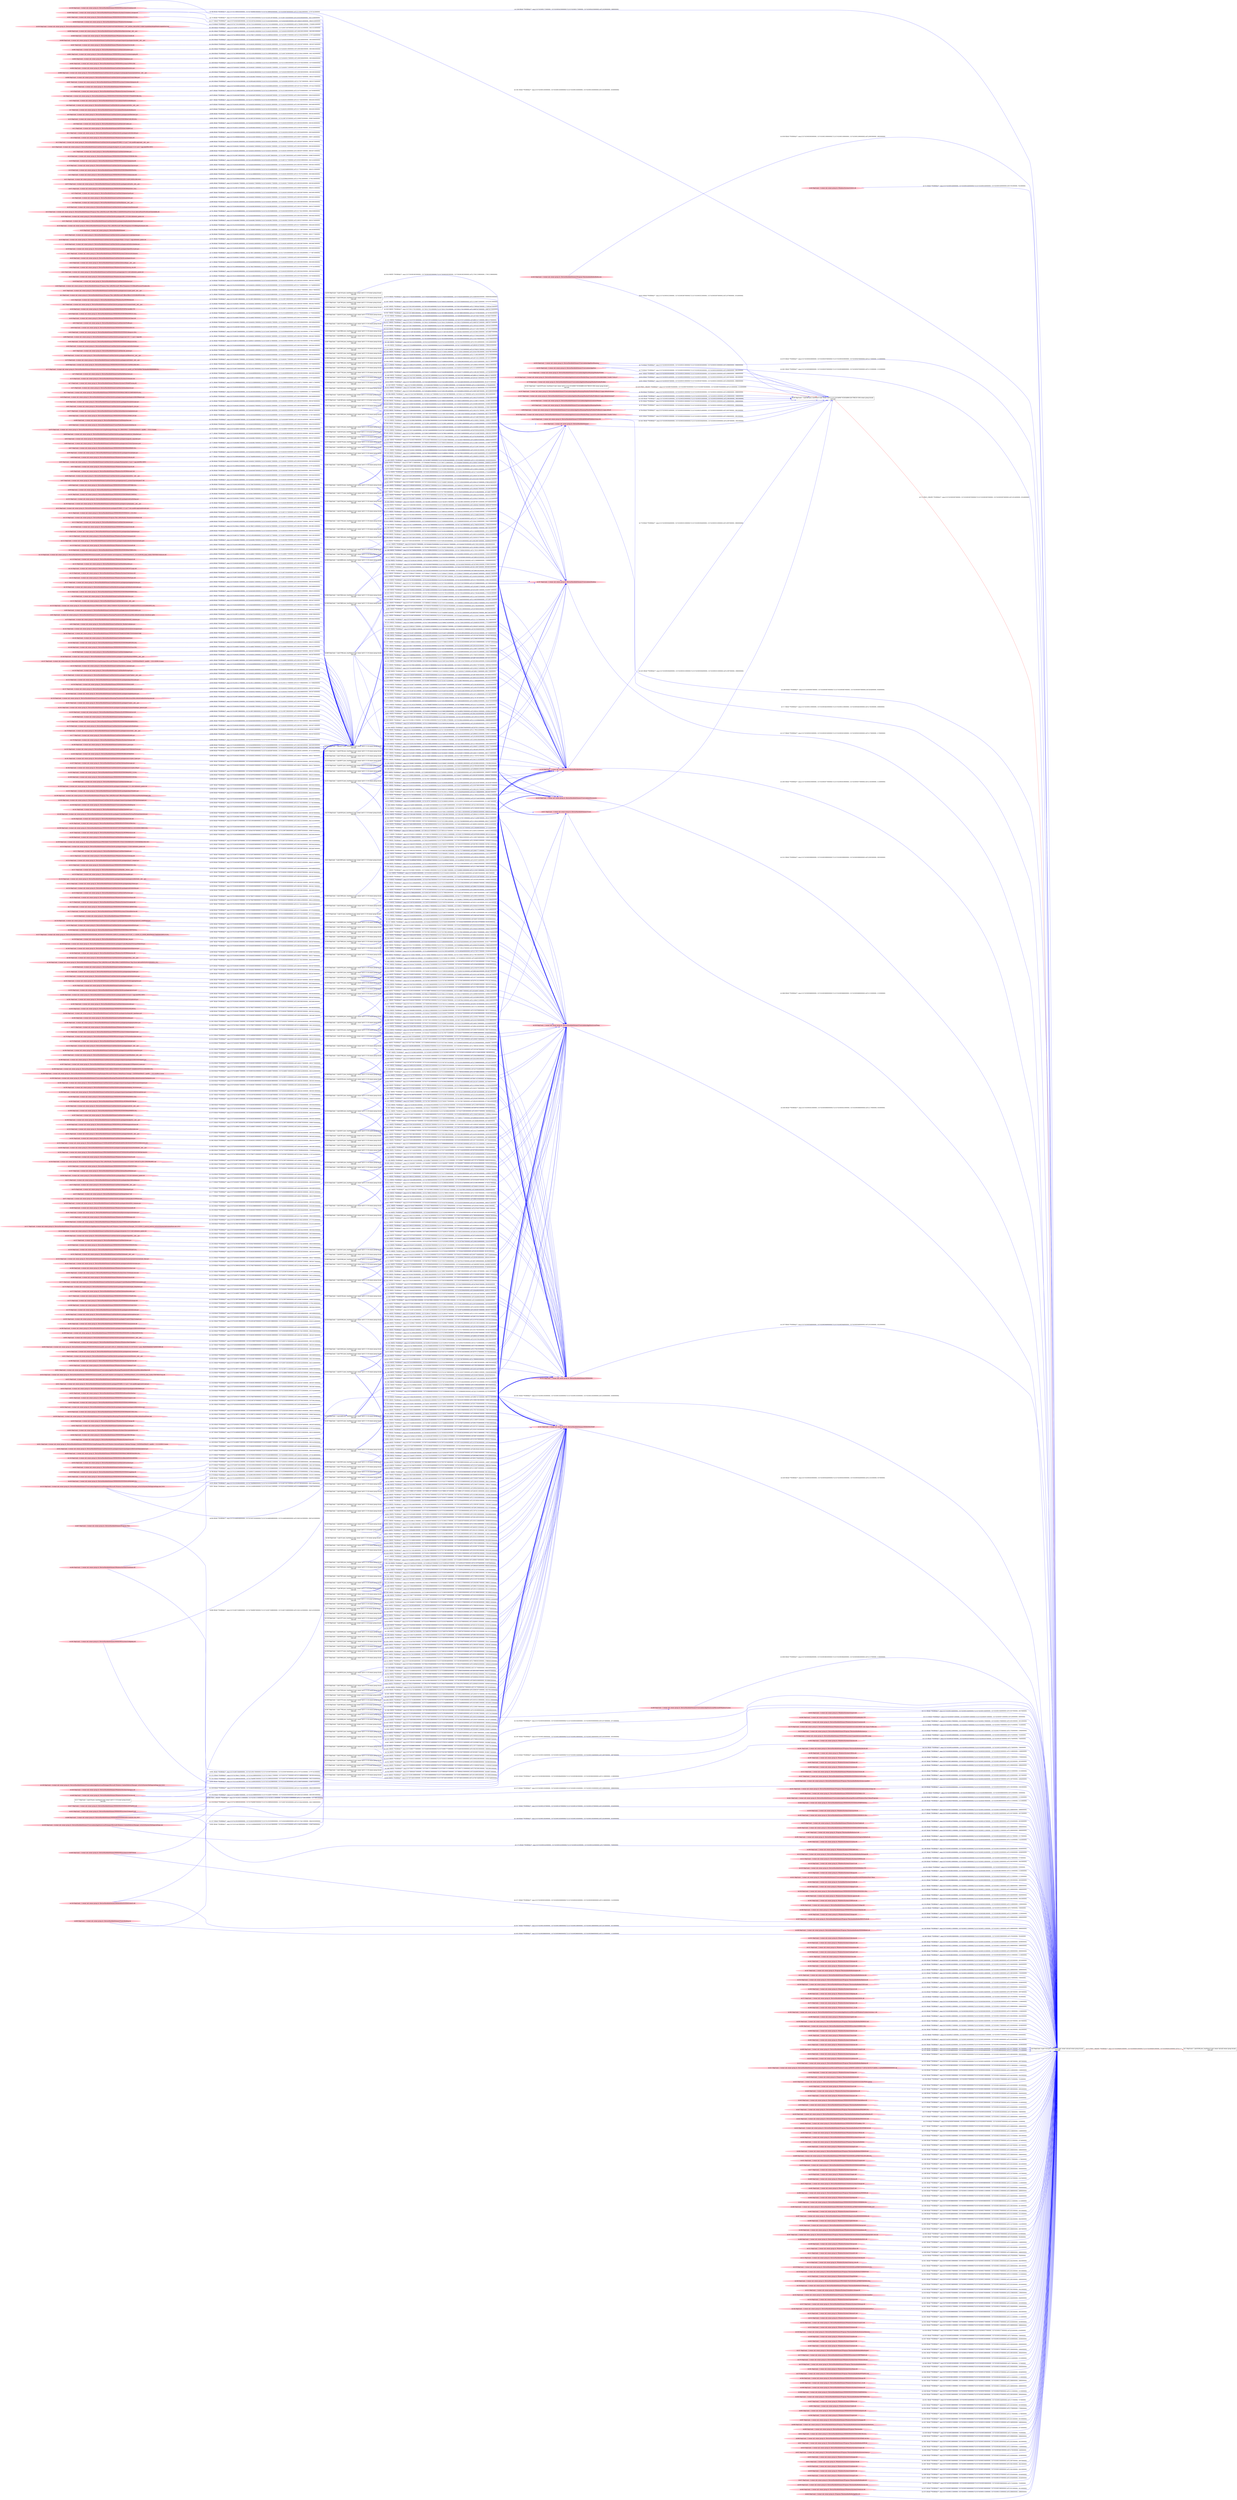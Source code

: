 digraph  {
rankdir=LR
"0"[color=black,label="id:0 HopCount: 0 pid:7120 proc_starttime:0 cmd: owner uid:null owner group id:null,\n null null", shape=box,style=solid];
"1"[color=black,label="id:1 HopCount: 1 pid:6188 proc_starttime:0 cmd: owner uid:null owner group id:null,\n null null", shape=box,style=solid];
"0" -> "1" [id=674,__obj="PROC_CREATE"color=red,label="id:674 PROC_CREATE **NORMAL**  seqs:[1557435094001000000, 1557435094001000000] T:[1557435094001000000, 1557435094001000000] relT:[0, 0]",style=solid];
"24"[color=pink,label="id:24 HopCount: -4 owner uid: owner group id: /Device/HarddiskVolume2/Windows/System32/wshqos.dll ", shape=oval,style=filled];
"543"[color=black,label="id:543 HopCount: -3 pid:4072 proc_starttime:0 cmd: owner uid:S-1-5-18 owner group id:null,\n null null", shape=box,style=solid];
"24" -> "543" [id=675,__obj="READ"color=blue,label="id:675 READ **NORMAL**  seqs:[1557413218063000000, 1557425387205000000] T:[1557413218063000000, 1557413218063000000] relT:[21875938000000, 21875938000000]",style=solid];
"3"[color=pink,label="id:3 HopCount: -4 owner uid: owner group id: /Device/HarddiskVolume2/WINDOWS/SYSWOW64/TEXTINPUTFRAMEWORK.DLL ", shape=oval,style=filled];
"3" -> "543" [id=676,__obj="READ"color=blue,label="id:676 READ **NORMAL**  seqs:[1557416450497000000, 1557416450497000000] T:[1557416450497000000, 1557416450497000000] relT:[18643504000000, 18643504000000]",style=solid];
"25"[color=pink,label="id:25 HopCount: -4 owner uid: owner group id: /Device/HarddiskVolume2/Users/admin/OneDrive/desktop.ini ", shape=oval,style=filled];
"25" -> "543" [id=677,__obj="READ"color=blue,label="id:677 READ **NORMAL**  seqs:[1557412919598000000, 1557421071376000000] T:[1557412919598000000, 1557416450510000000] relT:[22174403000000, 18643491000000]",style=solid];
"6"[color=pink,label="id:6 HopCount: -4 owner uid: owner group id: /Device/HarddiskVolume2/salt/bin/lib/site-packages/salt/utils/__init__.pyc ", shape=oval,style=filled];
"6" -> "543" [id=678,__obj="READ"color=blue,label="id:678 READ **NORMAL**  seqs:[1557416458118000000, 1557416458316000000] T:[1557416458118000000, 1557416458316000000] relT:[18635883000000, 18635685000000]",style=solid];
"7"[color=pink,label="id:7 HopCount: -4 owner uid: owner group id: /Device/HarddiskVolume2/Users/admin/Downloads/desktop.ini ", shape=oval,style=filled];
"7" -> "543" [id=679,__obj="READ"color=blue,label="id:679 READ **NORMAL**  seqs:[1557412919592000000, 1557416450510000000] T:[1557412919592000000, 1557416450510000000] relT:[22174409000000, 18643491000000]",style=solid];
"9"[color=pink,label="id:9 HopCount: -4 owner uid: owner group id: /Device/HarddiskVolume2/salt/bin/Lib/site-packages/salt/fileclient.pyc ", shape=oval,style=filled];
"9" -> "543" [id=680,__obj="READ"color=blue,label="id:680 READ **NORMAL**  seqs:[1557416458182000000, 1557416458182000000] T:[1557416458182000000, 1557416458182000000] relT:[18635819000000, 18635819000000]",style=solid];
"10"[color=pink,label="id:10 HopCount: -4 owner uid: owner group id: /Device/HarddiskVolume2/WINDOWS/SYSWOW64/CLBCATQ.DLL ", shape=oval,style=filled];
"10" -> "543" [id=681,__obj="READ"color=blue,label="id:681 READ **NORMAL**  seqs:[1557415997209000000, 1557415997297000000] T:[1557415997209000000, 1557415997297000000] relT:[19096792000000, 19096704000000]",style=solid];
"8"[color=pink,label="id:8 HopCount: -4 owner uid: owner group id: /Device/HarddiskVolume2/salt/bin/Lib/Cookie.pyc ", shape=oval,style=filled];
"8" -> "543" [id=682,__obj="READ"color=blue,label="id:682 READ **NORMAL**  seqs:[1557416458183000000, 1557416458183000000] T:[1557416458183000000, 1557416458183000000] relT:[18635818000000, 18635818000000]",style=solid];
"12"[color=pink,label="id:12 HopCount: -4 owner uid: owner group id: /Device/HarddiskVolume2/$EXTEND/$USNJRNL:$J ", shape=oval,style=filled];
"12" -> "543" [id=683,__obj="READ"color=blue,label="id:683 READ **NORMAL**  seqs:[1557414031154000000, 1557416950841000000] T:[1557414031154000000, 1557416950841000000] relT:[21062847000000, 18143160000000]",style=solid];
"11"[color=pink,label="id:11 HopCount: -4 owner uid: owner group id: /Device/HarddiskVolume2/salt/bin/Lib/site-packages/salt/utils/sdb.pyc ", shape=oval,style=filled];
"11" -> "543" [id=684,__obj="READ"color=blue,label="id:684 READ **NORMAL**  seqs:[1557416458361000000, 1557416458361000000] T:[1557416458361000000, 1557416458361000000] relT:[18635640000000, 18635640000000]",style=solid];
"14"[color=pink,label="id:14 HopCount: -4 owner uid: owner group id: /Device/HarddiskVolume2/Windows/System32/Chakra.dll ", shape=oval,style=filled];
"14" -> "543" [id=685,__obj="READ"color=blue,label="id:685 READ **NORMAL**  seqs:[1557415996883000000, 1557423210367000000] T:[1557415996883000000, 1557415996883000000] relT:[19097118000000, 19097118000000]",style=solid];
"15"[color=pink,label="id:15 HopCount: -4 owner uid: owner group id: /Device/HarddiskVolume2/salt/bin/Lib/site-packages/PyYAML-3.11-py2.7-win-amd64.egg/yaml/__init__.pyc ", shape=oval,style=filled];
"15" -> "543" [id=686,__obj="READ"color=blue,label="id:686 READ **NORMAL**  seqs:[1557416458128000000, 1557416458321000000] T:[1557416458128000000, 1557416458128000000] relT:[18635873000000, 18635873000000]",style=solid];
"13"[color=pink,label="id:13 HopCount: -4 owner uid: owner group id: /Device/HarddiskVolume2/salt/bin/Lib/site-packages/backports.ssl_match_hostname-3.5.0.1-py2.7.egg-info/PKG-INFO ", shape=oval,style=filled];
"13" -> "543" [id=687,__obj="READ"color=blue,label="id:687 READ **NORMAL**  seqs:[1557416458175000000, 1557416458175000000] T:[1557416458175000000, 1557416458175000000] relT:[18635826000000, 18635826000000]",style=solid];
"17"[color=pink,label="id:17 HopCount: -4 owner uid: owner group id: /Device/HarddiskVolume2/salt/bin/Lib/token.pyc ", shape=oval,style=filled];
"17" -> "543" [id=688,__obj="READ"color=blue,label="id:688 READ **NORMAL**  seqs:[1557416458130000000, 1557416458130000000] T:[1557416458130000000, 1557416458130000000] relT:[18635871000000, 18635871000000]",style=solid];
"16"[color=pink,label="id:16 HopCount: -4 owner uid: owner group id: /Device/HarddiskVolume2/WINDOWS/SYSWOW64/UXTHEME.DLL ", shape=oval,style=filled];
"16" -> "543" [id=689,__obj="READ"color=blue,label="id:689 READ **NORMAL**  seqs:[1557415997296000000, 1557425287655000000] T:[1557415997296000000, 1557415997296000000] relT:[19096705000000, 19096705000000]",style=solid];
"19"[color=pink,label="id:19 HopCount: -4 owner uid: owner group id: /Device/HarddiskVolume2/WINDOWS/System32/npmproxy.dll ", shape=oval,style=filled];
"19" -> "543" [id=690,__obj="READ"color=blue,label="id:690 READ **NORMAL**  seqs:[1557414591402000000, 1557425109169000000] T:[1557414591402000000, 1557416672577000000] relT:[20502599000000, 18421424000000]",style=solid];
"20"[color=pink,label="id:20 HopCount: -4 owner uid: owner group id: /Device/HarddiskVolume2/salt/bin/Lib/site-packages/jinja2/parser.pyc ", shape=oval,style=filled];
"20" -> "543" [id=691,__obj="READ"color=blue,label="id:691 READ **NORMAL**  seqs:[1557416458180000000, 1557416458180000000] T:[1557416458180000000, 1557416458180000000] relT:[18635821000000, 18635821000000]",style=solid];
"18"[color=pink,label="id:18 HopCount: -4 owner uid: owner group id: /Device/HarddiskVolume2/WINDOWS/SYSWOW64/WINSTA.DLL ", shape=oval,style=filled];
"18" -> "543" [id=692,__obj="READ"color=blue,label="id:692 READ **NORMAL**  seqs:[1557413314408000000, 1557425287655000000] T:[1557413314408000000, 1557416450488000000] relT:[21779593000000, 18643513000000]",style=solid];
"22"[color=pink,label="id:22 HopCount: -4 owner uid: owner group id: /Device/HarddiskVolume2/WINDOWS/SYSTEM32/wbemcomn.dll ", shape=oval,style=filled];
"22" -> "543" [id=693,__obj="READ"color=blue,label="id:693 READ **NORMAL**  seqs:[1557413310240000000, 1557425410888000000] T:[1557413310240000000, 1557416458136000000] relT:[21783761000000, 18635865000000]",style=solid];
"21"[color=pink,label="id:21 HopCount: -4 owner uid: owner group id: /Device/HarddiskVolume2/WINDOWS/SYSTEM32/EN-US/IPCONFIG.EXE.MUI ", shape=oval,style=filled];
"21" -> "543" [id=694,__obj="READ"color=blue,label="id:694 READ **NORMAL**  seqs:[1557419299845000000, 1557419299845000000] T:[1557419299845000000, 1557419299845000000] relT:[15794156000000, 15794156000000]",style=solid];
"673"[color=pink,label="id:673 HopCount: -4 owner uid: owner group id: /Device/HarddiskVolume2/salt/bin/Lib/site-packages/salt/auth/__init__.pyc ", shape=oval,style=filled];
"673" -> "543" [id=695,__obj="READ"color=blue,label="id:695 READ **NORMAL**  seqs:[1557416458177000000, 1557416458177000000] T:[1557416458177000000, 1557416458177000000] relT:[18635824000000, 18635824000000]",style=solid];
"672"[color=pink,label="id:672 HopCount: -4 owner uid: owner group id: /Device/HarddiskVolume2/WINDOWS/SYSWOW64/D3D11.DLL ", shape=oval,style=filled];
"672" -> "543" [id=696,__obj="READ"color=blue,label="id:696 READ **NORMAL**  seqs:[1557415997297000000, 1557420447011000000] T:[1557415997297000000, 1557416450490000000] relT:[19096704000000, 18643511000000]",style=solid];
"23"[color=pink,label="id:23 HopCount: -4 owner uid: owner group id: /Device/HarddiskVolume2/salt/bin/Lib/genericpath.pyc ", shape=oval,style=filled];
"23" -> "543" [id=697,__obj="READ"color=blue,label="id:697 READ **NORMAL**  seqs:[1557416458094000000, 1557416458310000000] T:[1557416458094000000, 1557416458310000000] relT:[18635907000000, 18635691000000]",style=solid];
"5"[color=pink,label="id:5 HopCount: -4 owner uid: owner group id: /Device/HarddiskVolume2/salt/bin/Lib/email/utils.pyc ", shape=oval,style=filled];
"5" -> "543" [id=698,__obj="READ"color=blue,label="id:698 READ **NORMAL**  seqs:[1557416458170000000, 1557416458170000000] T:[1557416458170000000, 1557416458170000000] relT:[18635831000000, 18635831000000]",style=solid];
"4"[color=pink,label="id:4 HopCount: -4 owner uid: owner group id: /Device/HarddiskVolume2/salt/bin/lib/json/__init__.pyc ", shape=oval,style=filled];
"4" -> "543" [id=699,__obj="READ"color=blue,label="id:699 READ **NORMAL**  seqs:[1557416458118000000, 1557416458316000000] T:[1557416458118000000, 1557416458118000000] relT:[18635883000000, 18635883000000]",style=solid];
"29"[color=pink,label="id:29 HopCount: -4 owner uid: owner group id: /Device/HarddiskVolume2/salt/bin/Lib/site-packages/zmq/libzmq.pyd ", shape=oval,style=filled];
"29" -> "543" [id=700,__obj="READ"color=blue,label="id:700 READ **NORMAL**  seqs:[1557416458626000000, 1557416458626000000] T:[1557416458626000000, 1557416458626000000] relT:[18635375000000, 18635375000000]",style=solid];
"53"[color=pink,label="id:53 HopCount: -4 owner uid: owner group id: /Device/HarddiskVolume2/Program Files (x86)/Microsoft Office/Office15/ADDINS/PowerPivot Excel Add-in/PowerPivotExcelClientAddIn.dll ", shape=oval,style=filled];
"53" -> "543" [id=701,__obj="READ"color=blue,label="id:701 READ **NORMAL**  seqs:[1557412919588000000, 1557416450493000000] T:[1557412919588000000, 1557416450493000000] relT:[22174413000000, 18643508000000]",style=solid];
"30"[color=pink,label="id:30 HopCount: -4 owner uid: owner group id: /Device/HarddiskVolume2/salt/bin/Lib/site-packages/cffi-1.10.0.dist-info/entry_points.txt ", shape=oval,style=filled];
"30" -> "543" [id=702,__obj="READ"color=blue,label="id:702 READ **NORMAL**  seqs:[1557416458360000000, 1557416458360000000] T:[1557416458360000000, 1557416458360000000] relT:[18635641000000, 18635641000000]",style=solid];
"31"[color=pink,label="id:31 HopCount: -4 owner uid: owner group id: /Device/HarddiskVolume2/salt/bin/Lib/site-packages/zmq/backend/cython/socket.pyd ", shape=oval,style=filled];
"31" -> "543" [id=703,__obj="READ"color=blue,label="id:703 READ **NORMAL**  seqs:[1557416458627000000, 1557416458627000000] T:[1557416458627000000, 1557416458627000000] relT:[18635374000000, 18635374000000]",style=solid];
"34"[color=pink,label="id:34 HopCount: -4 owner uid: owner group id: /Device/HarddiskVolume2/Program Files (x86)/Microsoft Office/Templates/1033/BillingStatement.xltx ", shape=oval,style=filled];
"34" -> "543" [id=704,__obj="READ"color=blue,label="id:704 READ **NORMAL**  seqs:[1557412919593000000, 1557416450510000000] T:[1557412919593000000, 1557416450510000000] relT:[22174408000000, 18643491000000]",style=solid];
"33"[color=pink,label="id:33 HopCount: -4 owner uid: owner group id: /Device/HarddiskVolume4 ", shape=oval,style=filled];
"33" -> "543" [id=705,__obj="READ"color=blue,label="id:705 READ **NORMAL**  seqs:[1557412921114000000, 1557427839097000000] T:[1557412921114000000, 1557418440943000000] relT:[22172887000000, 16653058000000]",style=solid];
"32"[color=pink,label="id:32 HopCount: -4 owner uid: owner group id: /Device/HarddiskVolume2/salt/bin/Lib/site-packages/asn1crypto/parser.pyc ", shape=oval,style=filled];
"32" -> "543" [id=706,__obj="READ"color=blue,label="id:706 READ **NORMAL**  seqs:[1557416458224000000, 1557416458224000000] T:[1557416458224000000, 1557416458224000000] relT:[18635777000000, 18635777000000]",style=solid];
"35"[color=pink,label="id:35 HopCount: -4 owner uid: owner group id: /Device/HarddiskVolume2/salt/bin/Lib/site-packages/Mako-1.0.6-py2.7.egg-info/entry_points.txt ", shape=oval,style=filled];
"35" -> "543" [id=707,__obj="READ"color=blue,label="id:707 READ **NORMAL**  seqs:[1557416458359000000, 1557416458359000000] T:[1557416458359000000, 1557416458359000000] relT:[18635642000000, 18635642000000]",style=solid];
"38"[color=pink,label="id:38 HopCount: -4 owner uid: owner group id: /Device/HarddiskVolume2/salt/bin/Lib/site-packages/salt/utils/schedule.pyc ", shape=oval,style=filled];
"38" -> "543" [id=708,__obj="READ"color=blue,label="id:708 READ **NORMAL**  seqs:[1557416458134000000, 1557416458134000000] T:[1557416458134000000, 1557416458134000000] relT:[18635867000000, 18635867000000]",style=solid];
"39"[color=pink,label="id:39 HopCount: -4 owner uid: owner group id: /Device/HarddiskVolume2/salt/bin/Lib/site-packages/OpenSSL/crypto.pyc ", shape=oval,style=filled];
"39" -> "543" [id=709,__obj="READ"color=blue,label="id:709 READ **NORMAL**  seqs:[1557416458198000000, 1557416458198000000] T:[1557416458198000000, 1557416458198000000] relT:[18635803000000, 18635803000000]",style=solid];
"37"[color=pink,label="id:37 HopCount: -4 owner uid: owner group id: /Device/HarddiskVolume2/WINDOWS/System32/drivers/etc/lmhosts ", shape=oval,style=filled];
"37" -> "543" [id=710,__obj="READ"color=blue,label="id:710 READ **NORMAL**  seqs:[1557416980347000000, 1557427887136000000] T:[1557416980347000000, 1557417319326000000] relT:[18113654000000, 17774675000000]",style=solid];
"40"[color=pink,label="id:40 HopCount: -4 owner uid: owner group id: /Device/HarddiskVolume2/salt/bin/Lib/site-packages/six.pyc ", shape=oval,style=filled];
"40" -> "543" [id=711,__obj="READ"color=blue,label="id:711 READ **NORMAL**  seqs:[1557416458171000000, 1557416458171000000] T:[1557416458171000000, 1557416458171000000] relT:[18635830000000, 18635830000000]",style=solid];
"36"[color=black,label="id:36 HopCount: -2 pid:940 proc_starttime:0 cmd: owner uid:S-1-5-21-231540947-922634896-4161786520-1004 owner group id:null,\n null null", shape=box,style=solid];
"36" -> "0" [id=712,__obj="PROC_CREATE"color=red,label="id:712 PROC_CREATE **NORMAL**  seqs:[1557435092087000000, 1557435092087000000] T:[1557435092087000000, 1557435092087000000] relT:[1914000000, 1914000000]",style=solid];
"43"[color=pink,label="id:43 HopCount: -4 owner uid: owner group id: /Device/HarddiskVolume2/salt/bin/Lib/encodings/__init__.pyc ", shape=oval,style=filled];
"43" -> "543" [id=713,__obj="READ"color=blue,label="id:713 READ **NORMAL**  seqs:[1557416458099000000, 1557416458099000000] T:[1557416458099000000, 1557416458099000000] relT:[18635902000000, 18635902000000]",style=solid];
"44"[color=pink,label="id:44 HopCount: -4 owner uid: owner group id: /Device/HarddiskVolume2/Windows/System32/msvcp_win.dll ", shape=oval,style=filled];
"44" -> "543" [id=714,__obj="READ"color=blue,label="id:714 READ **NORMAL**  seqs:[1557412899584000000, 1557427863709000000] T:[1557412899585000000, 1557419296760000000] relT:[22194416000000, 15797241000000]",style=solid];
"42"[color=pink,label="id:42 HopCount: -4 owner uid: owner group id: /Device/HarddiskVolume2/salt/bin/Lib/site-packages/pip-9.0.1.dist-info/entry_points.txt ", shape=oval,style=filled];
"42" -> "543" [id=715,__obj="READ"color=blue,label="id:715 READ **NORMAL**  seqs:[1557416458359000000, 1557416458359000000] T:[1557416458359000000, 1557416458359000000] relT:[18635642000000, 18635642000000]",style=solid];
"45"[color=pink,label="id:45 HopCount: -4 owner uid: owner group id: /Device/HarddiskVolume2/Windows/System32/WSHTCPIP.DLL ", shape=oval,style=filled];
"45" -> "543" [id=716,__obj="READ"color=blue,label="id:716 READ **NORMAL**  seqs:[1557413218060000000, 1557413218063000000] T:[1557413218060000000, 1557413218063000000] relT:[21875941000000, 21875938000000]",style=solid];
"41"[color=pink,label="id:41 HopCount: -2 owner uid: owner group id: /Device/HarddiskVolume2 ", shape=oval,style=filled];
"41" -> "0" [id=717,__obj="READ"color=blue,label="id:717 READ **NORMAL**  seqs:[1557435092219000000, 1557435093462000000] T:[1557435092219000000, 1557435093462000000] relT:[1782000000, 539000000]",style=solid];
"48"[color=pink,label="id:48 HopCount: -4 owner uid: owner group id: /Device/HarddiskVolume2/salt/bin/Lib/decimal.pyc ", shape=oval,style=filled];
"48" -> "543" [id=718,__obj="READ"color=blue,label="id:718 READ **NORMAL**  seqs:[1557416458180000000, 1557416458180000000] T:[1557416458180000000, 1557416458180000000] relT:[18635821000000, 18635821000000]",style=solid];
"49"[color=pink,label="id:49 HopCount: -4 owner uid: owner group id: /Device/HarddiskVolume2/Program Files (x86)/Microsoft Office/Templates/1033/BloodPressureTracker.xltx ", shape=oval,style=filled];
"49" -> "543" [id=719,__obj="READ"color=blue,label="id:719 READ **NORMAL**  seqs:[1557412919593000000, 1557416450511000000] T:[1557412919593000000, 1557412919593000000] relT:[22174408000000, 22174408000000]",style=solid];
"47"[color=pink,label="id:47 HopCount: -4 owner uid: owner group id: /Device/HarddiskVolume2/salt/bin/Lib/site-packages/asn1crypto/_perf/__init__.pyc ", shape=oval,style=filled];
"47" -> "543" [id=720,__obj="READ"color=blue,label="id:720 READ **NORMAL**  seqs:[1557416458223000000, 1557416458224000000] T:[1557416458223000000, 1557416458223000000] relT:[18635778000000, 18635778000000]",style=solid];
"2"[color=pink,label="id:2 HopCount: -4 owner uid: owner group id: /Device/HarddiskVolume2/Program Files (x86)/Microsoft Office/Office15/1033/XLINTL32.DLL ", shape=oval,style=filled];
"2" -> "543" [id=721,__obj="READ"color=blue,label="id:721 READ **NORMAL**  seqs:[1557416450508000000, 1557416450508000000] T:[1557416450508000000, 1557416450508000000] relT:[18643493000000, 18643493000000]",style=solid];
"46"[color=pink,label="id:46 HopCount: -2 owner uid: owner group id: /Windows/System32/d2d1.dll ", shape=oval,style=filled];
"46" -> "0" [id=722,__obj="READ"color=blue,label="id:722 READ **NORMAL**  seqs:[1557435093240000000, 1557435093240000000] T:[1557435093240000000, 1557435093240000000] relT:[761000000, 761000000]",style=solid];
"539"[color=black,label="id:539 HopCount: -3 pid:4468 proc_starttime:0 cmd: owner uid:S-1-5-18 owner group id:null,\n null null", shape=box,style=solid];
"547"[color=pink,label="id:547 HopCount: -2 owner uid: owner group id: /Device/HarddiskVolume2/WINDOWS/TEMP ", shape=oval,style=filled];
"539" -> "547" [id=723,__obj="WRITE"color=blue,label="id:723 WRITE **NORMAL**  seqs:[1557424275768000000, 1557433102689000000] T:[1557424275768000000, 1557433102689000000] relT:[10818233000000, 1991312000000]",style=solid];
"367"[color=black,label="id:367 HopCount: -3 pid:7768 proc_starttime:0 cmd: owner uid:S-1-5-18 owner group id:null,\n null null", shape=box,style=solid];
"367" -> "547" [id=724,__obj="WRITE"color=blue,label="id:724 WRITE **NORMAL**  seqs:[1557302408293000000, 1557302408293000000] T:[1557302408293000000, 1557302408293000000] relT:[132685708000000, 132685708000000]",style=solid];
"218"[color=black,label="id:218 HopCount: -3 pid:8072 proc_starttime:0 cmd: owner uid:S-1-5-18 owner group id:null,\n null null", shape=box,style=solid];
"218" -> "547" [id=725,__obj="WRITE"color=blue,label="id:725 WRITE **NORMAL**  seqs:[1557407012910000000, 1557411910906000000] T:[1557407012910000000, 1557411910906000000] relT:[28081091000000, 23183095000000]",style=solid];
"398"[color=black,label="id:398 HopCount: -3 pid:8112 proc_starttime:0 cmd: owner uid:S-1-5-18 owner group id:null,\n null null", shape=box,style=solid];
"398" -> "547" [id=726,__obj="WRITE"color=blue,label="id:726 WRITE **NORMAL**  seqs:[1557426825663000000, 1557429098378000000] T:[1557426825663000000, 1557429098378000000] relT:[8268338000000, 5995623000000]",style=solid];
"534"[color=black,label="id:534 HopCount: -3 pid:852 proc_starttime:0 cmd: owner uid:S-1-5-18 owner group id:null,\n null null", shape=box,style=solid];
"534" -> "547" [id=727,__obj="WRITE"color=blue,label="id:727 WRITE **NORMAL**  seqs:[1557316728413000000, 1557334066117000000] T:[1557316728413000000, 1557334066117000000] relT:[118365588000000, 101027884000000]",style=solid];
"104"[color=black,label="id:104 HopCount: -3 pid:6096 proc_starttime:0 cmd: owner uid:S-1-5-18 owner group id:null,\n null null", shape=box,style=solid];
"104" -> "547" [id=728,__obj="WRITE"color=blue,label="id:728 WRITE **NORMAL**  seqs:[1557316366653000000, 1557318236500000000] T:[1557316366653000000, 1557318236500000000] relT:[118727348000000, 116857501000000]",style=solid];
"52"[color=pink,label="id:52 HopCount: -4 owner uid: owner group id: /Device/HarddiskVolume2/Windows/SysWOW64/hid.dll ", shape=oval,style=filled];
"52" -> "543" [id=729,__obj="READ"color=blue,label="id:729 READ **NORMAL**  seqs:[1557415997296000000, 1557415997296000000] T:[1557415997296000000, 1557415997296000000] relT:[19096705000000, 19096705000000]",style=solid];
"318"[color=black,label="id:318 HopCount: -3 pid:5052 proc_starttime:0 cmd: owner uid:S-1-5-18 owner group id:null,\n null null", shape=box,style=solid];
"318" -> "547" [id=730,__obj="WRITE"color=blue,label="id:730 WRITE **NORMAL**  seqs:[1557341504729000000, 1557341504729000000] T:[1557341504729000000, 1557341504729000000] relT:[93589272000000, 93589272000000]",style=solid];
"138"[color=black,label="id:138 HopCount: -3 pid:1672 proc_starttime:0 cmd: owner uid:S-1-5-18 owner group id:null,\n null null", shape=box,style=solid];
"138" -> "547" [id=731,__obj="WRITE"color=blue,label="id:731 WRITE **NORMAL**  seqs:[1557256208346000000, 1557256208346000000] T:[1557256208346000000, 1557256208346000000] relT:[178885655000000, 178885655000000]",style=solid];
"200"[color=black,label="id:200 HopCount: -3 pid:6328 proc_starttime:0 cmd: owner uid:S-1-5-18 owner group id:null,\n null null", shape=box,style=solid];
"200" -> "547" [id=732,__obj="WRITE"color=blue,label="id:732 WRITE **NORMAL**  seqs:[1557335373008000000, 1557340795337000000] T:[1557335373008000000, 1557340795337000000] relT:[99720993000000, 94298664000000]",style=solid];
"313"[color=black,label="id:313 HopCount: -3 pid:260 proc_starttime:0 cmd: owner uid:S-1-5-18 owner group id:null,\n null null", shape=box,style=solid];
"313" -> "547" [id=733,__obj="WRITE"color=blue,label="id:733 WRITE **NORMAL**  seqs:[1557250948132000000, 1557258043351000000] T:[1557250948132000000, 1557258043351000000] relT:[184145869000000, 177050650000000]",style=solid];
"57"[color=pink,label="id:57 HopCount: -4 owner uid: owner group id: /Device/HarddiskVolume2/salt/bin/Lib/site-packages/win32comext/shell/__init__.pyc ", shape=oval,style=filled];
"57" -> "543" [id=734,__obj="READ"color=blue,label="id:734 READ **NORMAL**  seqs:[1557416458173000000, 1557416458174000000] T:[1557416458174000000, 1557416458174000000] relT:[18635827000000, 18635827000000]",style=solid];
"58"[color=pink,label="id:58 HopCount: -4 owner uid: owner group id: /Device/HarddiskVolume2/WINDOWS/FONTS/CALIBRI.TTF ", shape=oval,style=filled];
"58" -> "543" [id=735,__obj="READ"color=blue,label="id:735 READ **NORMAL**  seqs:[1557415997212000000, 1557420447025000000] T:[1557415997212000000, 1557415997212000000] relT:[19096789000000, 19096789000000]",style=solid];
"56"[color=pink,label="id:56 HopCount: -4 owner uid: owner group id: /Device/HarddiskVolume2/WINDOWS/SYSWOW64/WIN32U.DLL ", shape=oval,style=filled];
"56" -> "543" [id=736,__obj="READ"color=blue,label="id:736 READ **NORMAL**  seqs:[1557413314406000000, 1557425287654000000] T:[1557413314406000000, 1557413314406000000] relT:[21779595000000, 21779595000000]",style=solid];
"59"[color=pink,label="id:59 HopCount: -4 owner uid: owner group id: /Device/HarddiskVolume2/WINDOWS/SYSTEM32/SrClient.dll ", shape=oval,style=filled];
"59" -> "543" [id=737,__obj="READ"color=blue,label="id:737 READ **NORMAL**  seqs:[1557414468578000000, 1557414468578000000] T:[1557414468578000000, 1557414468578000000] relT:[20625423000000, 20625423000000]",style=solid];
"62"[color=pink,label="id:62 HopCount: -4 owner uid: owner group id: /Device/HarddiskVolume2/salt/bin/Lib/cProfile.pyc ", shape=oval,style=filled];
"62" -> "543" [id=738,__obj="READ"color=blue,label="id:738 READ **NORMAL**  seqs:[1557416458317000000, 1557416458317000000] T:[1557416458317000000, 1557416458317000000] relT:[18635684000000, 18635684000000]",style=solid];
"60"[color=pink,label="id:60 HopCount: -4 owner uid: owner group id: /Device/HarddiskVolume2/WINDOWS/SYSTEM32/EN-US ", shape=oval,style=filled];
"60" -> "543" [id=739,__obj="READ"color=blue,label="id:739 READ **NORMAL**  seqs:[1557414465887000000, 1557427839106000000] T:[1557414465887000000, 1557418440945000000] relT:[20628114000000, 16653056000000]",style=solid];
"63"[color=pink,label="id:63 HopCount: -4 owner uid: owner group id: /Device/HarddiskVolume2/WINDOWS/SYSTEM32/dhcpcsvc.DLL ", shape=oval,style=filled];
"63" -> "543" [id=740,__obj="READ"color=blue,label="id:740 READ **NORMAL**  seqs:[1557416672640000000, 1557426935713000000] T:[1557416672640000000, 1557419299846000000] relT:[18421361000000, 15794155000000]",style=solid];
"66"[color=pink,label="id:66 HopCount: -4 owner uid: owner group id: /Device/HarddiskVolume2/salt/bin/Lib/site-packages/salt-2017.7.1-py2.7.egg-info ", shape=oval,style=filled];
"66" -> "543" [id=741,__obj="READ"color=blue,label="id:741 READ **NORMAL**  seqs:[1557416458174000000, 1557416458174000000] T:[1557416458174000000, 1557416458174000000] relT:[18635827000000, 18635827000000]",style=solid];
"65"[color=pink,label="id:65 HopCount: -4 owner uid: owner group id: /Device/HarddiskVolume2/WINDOWS/SYSTEM32/dhcpcsvc6.DLL ", shape=oval,style=filled];
"65" -> "543" [id=742,__obj="READ"color=blue,label="id:742 READ **NORMAL**  seqs:[1557416672578000000, 1557426935714000000] T:[1557416672578000000, 1557419299847000000] relT:[18421423000000, 15794154000000]",style=solid];
"64"[color=pink,label="id:64 HopCount: -4 owner uid: owner group id: /Device/HarddiskVolume2/salt/bin/Lib/site-packages/salt/utils/cloud.pyc ", shape=oval,style=filled];
"64" -> "543" [id=743,__obj="READ"color=blue,label="id:743 READ **NORMAL**  seqs:[1557416458360000000, 1557416458360000000] T:[1557416458360000000, 1557416458360000000] relT:[18635641000000, 18635641000000]",style=solid];
"67"[color=pink,label="id:67 HopCount: -4 owner uid: owner group id: /Device/HarddiskVolume2/salt/bin/Lib/_abcoll.pyc ", shape=oval,style=filled];
"67" -> "543" [id=744,__obj="READ"color=blue,label="id:744 READ **NORMAL**  seqs:[1557416458095000000, 1557416458311000000] T:[1557416458095000000, 1557416458095000000] relT:[18635906000000, 18635906000000]",style=solid];
"69"[color=pink,label="id:69 HopCount: -4 owner uid: owner group id: /Device/HarddiskVolume2/salt/bin/Lib/site-packages/salt/fileserver/__init__.pyc ", shape=oval,style=filled];
"69" -> "543" [id=745,__obj="READ"color=blue,label="id:745 READ **NORMAL**  seqs:[1557416458183000000, 1557416458183000000] T:[1557416458183000000, 1557416458183000000] relT:[18635818000000, 18635818000000]",style=solid];
"70"[color=pink,label="id:70 HopCount: -4 owner uid: owner group id: /Device/HarddiskVolume2/salt/bin/Lib/site-packages/salt/client/__init__.pyc ", shape=oval,style=filled];
"70" -> "543" [id=746,__obj="READ"color=blue,label="id:746 READ **NORMAL**  seqs:[1557416458177000000, 1557416458177000000] T:[1557416458177000000, 1557416458177000000] relT:[18635824000000, 18635824000000]",style=solid];
"68"[color=pink,label="id:68 HopCount: -4 owner uid: owner group id: /Device/HarddiskVolume2/WINDOWS/SYSTEM32/EN-US/PING.EXE.MUI ", shape=oval,style=filled];
"68" -> "543" [id=747,__obj="READ"color=blue,label="id:747 READ **NORMAL**  seqs:[1557413218060000000, 1557424513110000000] T:[1557413218060000000, 1557413218061000000] relT:[21875941000000, 21875940000000]",style=solid];
"71"[color=pink,label="id:71 HopCount: -4 owner uid: owner group id: /Device/HarddiskVolume2/Windows/System32/DriverStore/FileRepository/ntprint.inf_amd64_ab738c05d09b470b/Amd64/MXDWDRV.DLL ", shape=oval,style=filled];
"71" -> "543" [id=748,__obj="READ"color=blue,label="id:748 READ **NORMAL**  seqs:[1557416672640000000, 1557425109170000000] T:[1557416672640000000, 1557416672640000000] relT:[18421361000000, 18421361000000]",style=solid];
"73"[color=pink,label="id:73 HopCount: -4 owner uid: owner group id: /Device/HarddiskVolume2/salt/bin/lib/functools.pyc ", shape=oval,style=filled];
"73" -> "543" [id=749,__obj="READ"color=blue,label="id:749 READ **NORMAL**  seqs:[1557416458099000000, 1557416458099000000] T:[1557416458099000000, 1557416458099000000] relT:[18635902000000, 18635902000000]",style=solid];
"74"[color=pink,label="id:74 HopCount: -4 owner uid: owner group id: /Device/HarddiskVolume2/Windows/System32/whoami.exe ", shape=oval,style=filled];
"74" -> "543" [id=750,__obj="READ"color=blue,label="id:750 READ **NORMAL**  seqs:[1557419296757000000, 1557419296757000000] T:[1557419296757000000, 1557419296757000000] relT:[15797244000000, 15797244000000]",style=solid];
"72"[color=pink,label="id:72 HopCount: -4 owner uid: owner group id: /Device/HarddiskVolume2/Windows/System32/WinRtTracing.dll ", shape=oval,style=filled];
"72" -> "543" [id=751,__obj="READ"color=blue,label="id:751 READ **NORMAL**  seqs:[1557415996884000000, 1557423210369000000] T:[1557415996884000000, 1557415996884000000] relT:[19097117000000, 19097117000000]",style=solid];
"75"[color=pink,label="id:75 HopCount: -4 owner uid: owner group id: /Device/HarddiskVolume2/salt/bin/Lib/email/parser.pyc ", shape=oval,style=filled];
"75" -> "543" [id=752,__obj="READ"color=blue,label="id:752 READ **NORMAL**  seqs:[1557416458168000000, 1557416458168000000] T:[1557416458168000000, 1557416458168000000] relT:[18635833000000, 18635833000000]",style=solid];
"27"[color=pink,label="id:27 HopCount: -4 owner uid: owner group id: /Device/HarddiskVolume2/WINDOWS/SYSWOW64/COREUICOMPONENTS.DLL ", shape=oval,style=filled];
"27" -> "543" [id=753,__obj="READ"color=blue,label="id:753 READ **NORMAL**  seqs:[1557412919592000000, 1557412919592000000] T:[1557412919592000000, 1557412919592000000] relT:[22174409000000, 22174409000000]",style=solid];
"28"[color=pink,label="id:28 HopCount: -4 owner uid: owner group id: /Device/HarddiskVolume2/salt/bin/Lib/site-packages/requests/packages/urllib3/filepost.pyc ", shape=oval,style=filled];
"28" -> "543" [id=754,__obj="READ"color=blue,label="id:754 READ **NORMAL**  seqs:[1557416458193000000, 1557416458193000000] T:[1557416458193000000, 1557416458193000000] relT:[18635808000000, 18635808000000]",style=solid];
"26"[color=pink,label="id:26 HopCount: -4 owner uid: owner group id: /Device/HarddiskVolume2/salt/bin/Lib/site-packages/tornado/escape.pyc ", shape=oval,style=filled];
"26" -> "543" [id=755,__obj="READ"color=blue,label="id:755 READ **NORMAL**  seqs:[1557416458325000000, 1557416458325000000] T:[1557416458325000000, 1557416458325000000] relT:[18635676000000, 18635676000000]",style=solid];
"226"[color=black,label="id:226 HopCount: -3 pid:4360 proc_starttime:0 cmd: owner uid:S-1-5-18 owner group id:null,\n null null", shape=box,style=solid];
"226" -> "547" [id=756,__obj="WRITE"color=blue,label="id:756 WRITE **NORMAL**  seqs:[1557430299694000000, 1557434700606000000] T:[1557430299694000000, 1557434700606000000] relT:[4794307000000, 393395000000]",style=solid];
"294"[color=black,label="id:294 HopCount: -3 pid:6568 proc_starttime:0 cmd: owner uid:S-1-5-18 owner group id:null,\n null null", shape=box,style=solid];
"294" -> "547" [id=757,__obj="WRITE"color=blue,label="id:757 WRITE **NORMAL**  seqs:[1557335898004000000, 1557339463204000000] T:[1557335898004000000, 1557339463204000000] relT:[99195997000000, 95630797000000]",style=solid];
"322"[color=black,label="id:322 HopCount: -3 pid:6516 proc_starttime:0 cmd: owner uid:S-1-5-18 owner group id:null,\n null null", shape=box,style=solid];
"322" -> "547" [id=758,__obj="WRITE"color=blue,label="id:758 WRITE **NORMAL**  seqs:[1557318382905000000, 1557348020600000000] T:[1557318382905000000, 1557348020600000000] relT:[116711096000000, 87073401000000]",style=solid];
"292"[color=black,label="id:292 HopCount: -3 pid:4012 proc_starttime:0 cmd: owner uid:S-1-5-18 owner group id:null,\n null null", shape=box,style=solid];
"292" -> "547" [id=759,__obj="WRITE"color=blue,label="id:759 WRITE **NORMAL**  seqs:[1557404649038000000, 1557410502984000000] T:[1557404649038000000, 1557410502984000000] relT:[30444963000000, 24591017000000]",style=solid];
"489"[color=black,label="id:489 HopCount: -3 pid:3788 proc_starttime:0 cmd: owner uid:S-1-5-18 owner group id:null,\n null null", shape=box,style=solid];
"489" -> "547" [id=760,__obj="WRITE"color=blue,label="id:760 WRITE **NORMAL**  seqs:[1557322239851000000, 1557335736268000000] T:[1557322239851000000, 1557335736268000000] relT:[112854150000000, 99357733000000]",style=solid];
"253"[color=black,label="id:253 HopCount: -3 pid:4892 proc_starttime:0 cmd: owner uid:S-1-5-18 owner group id:null,\n null null", shape=box,style=solid];
"253" -> "547" [id=761,__obj="WRITE"color=blue,label="id:761 WRITE **NORMAL**  seqs:[1557379255142000000, 1557379255142000000] T:[1557379255142000000, 1557379255142000000] relT:[55838859000000, 55838859000000]",style=solid];
"454"[color=black,label="id:454 HopCount: -3 pid:6628 proc_starttime:0 cmd: owner uid:S-1-5-18 owner group id:null,\n null null", shape=box,style=solid];
"454" -> "547" [id=762,__obj="WRITE"color=blue,label="id:762 WRITE **NORMAL**  seqs:[1557405909586000000, 1557407476967000000] T:[1557405909586000000, 1557407476967000000] relT:[29184415000000, 27617034000000]",style=solid];
"61"[color=pink,label="id:61 HopCount: -4 owner uid: owner group id: /Device/HarddiskVolume2/salt/bin/Lib/site-packages/backports_abc.pyc ", shape=oval,style=filled];
"61" -> "543" [id=763,__obj="READ"color=blue,label="id:763 READ **NORMAL**  seqs:[1557416458133000000, 1557416458327000000] T:[1557416458133000000, 1557416458133000000] relT:[18635868000000, 18635868000000]",style=solid];
"76"[color=black,label="id:76 HopCount: -3 pid:5904 proc_starttime:0 cmd: owner uid:S-1-5-18 owner group id:null,\n null null", shape=box,style=solid];
"76" -> "547" [id=764,__obj="WRITE"color=blue,label="id:764 WRITE **NORMAL**  seqs:[1557380644072000000, 1557380644130000000] T:[1557380644072000000, 1557380644130000000] relT:[54449929000000, 54449871000000]",style=solid];
"377"[color=pink,label="id:377 HopCount: -4 owner uid: owner group id: /Device/HarddiskVolume2/salt/bin/Lib/multiprocessing/queues.pyc ", shape=oval,style=filled];
"377" -> "543" [id=765,__obj="READ"color=blue,label="id:765 READ **NORMAL**  seqs:[1557416458134000000, 1557416458328000000] T:[1557416458134000000, 1557416458328000000] relT:[18635867000000, 18635673000000]",style=solid];
"107"[color=pink,label="id:107 HopCount: -3 owner uid: owner group id: /Device/HarddiskVolume2/Users/admin/AppData/Roaming/Mozilla/Firefox/Profiles/j1y1apqs.default/chrome ", shape=oval,style=filled];
"107" -> "36" [id=766,__obj="READ"color=blue,label="id:766 READ **NORMAL**  seqs:[1557435092003000000, 1557435092013000000] T:[1557435092003000000, 1557435092013000000] relT:[1998000000, 1988000000]",style=solid];
"84"[color=pink,label="id:84 HopCount: -4 owner uid: owner group id: /Device/HarddiskVolume2/WINDOWS/SYSTEM32/WMICLNT.dll ", shape=oval,style=filled];
"84" -> "543" [id=767,__obj="READ"color=blue,label="id:767 READ **NORMAL**  seqs:[1557413310243000000, 1557413310243000000] T:[1557413310243000000, 1557413310243000000] relT:[21783758000000, 21783758000000]",style=solid];
"538"[color=pink,label="id:538 HopCount: -2 owner uid: owner group id: /Device/HarddiskVolume2/WINDOWS/system32/combase.dll ", shape=oval,style=filled];
"538" -> "543" [id=768,__obj="READ"color=blue,label="id:768 READ **NORMAL**  seqs:[1557412899583000000, 1557427849982000000] T:[1557412899583000000, 1557419296760000000] relT:[22194418000000, 15797241000000]",style=solid];
"83"[color=pink,label="id:83 HopCount: -4 owner uid: owner group id: /Device/HarddiskVolume2/Users/Public/Documents/desktop.ini ", shape=oval,style=filled];
"83" -> "543" [id=769,__obj="READ"color=blue,label="id:769 READ **NORMAL**  seqs:[1557412919598000000, 1557416450509000000] T:[1557416450496000000, 1557416450496000000] relT:[18643505000000, 18643505000000]",style=solid];
"460"[color=pink,label="id:460 HopCount: -2 owner uid: owner group id: /Device/HarddiskVolume2/Windows/System32/windows.storage.dll ", shape=oval,style=filled];
"460" -> "543" [id=770,__obj="READ"color=blue,label="id:770 READ **NORMAL**  seqs:[1557414591397000000, 1557425109163000000] T:[1557414591397000000, 1557416672565000000] relT:[20502604000000, 18421436000000]",style=solid];
"86"[color=pink,label="id:86 HopCount: -4 owner uid: owner group id: /Device/HarddiskVolume2/salt/bin/Lib/site-packages/tornado/curl_httpclient.pyc ", shape=oval,style=filled];
"86" -> "543" [id=771,__obj="READ"color=blue,label="id:771 READ **NORMAL**  seqs:[1557416458186000000, 1557416458186000000] T:[1557416458186000000, 1557416458186000000] relT:[18635815000000, 18635815000000]",style=solid];
"85"[color=pink,label="id:85 HopCount: -4 owner uid: owner group id: /Device/HarddiskVolume2/salt/bin/Lib/site-packages/msgpack/_unpacker.pyd ", shape=oval,style=filled];
"85" -> "543" [id=772,__obj="READ"color=blue,label="id:772 READ **NORMAL**  seqs:[1557416458627000000, 1557416458627000000] T:[1557416458627000000, 1557416458627000000] relT:[18635374000000, 18635374000000]",style=solid];
"89"[color=pink,label="id:89 HopCount: -4 owner uid: owner group id: /Device/HarddiskVolume2/salt/bin/Lib/site-packages/win32/win32process.pyd ", shape=oval,style=filled];
"89" -> "543" [id=773,__obj="READ"color=blue,label="id:773 READ **NORMAL**  seqs:[1557416458627000000, 1557416458627000000] T:[1557416458627000000, 1557416458627000000] relT:[18635374000000, 18635374000000]",style=solid];
"87"[color=pink,label="id:87 HopCount: -4 owner uid: owner group id: /Device/HarddiskVolume2/WINDOWS/SYSWOW64/SRPAPI.DLL ", shape=oval,style=filled];
"87" -> "543" [id=774,__obj="READ"color=blue,label="id:774 READ **NORMAL**  seqs:[1557416450489000000, 1557416450490000000] T:[1557416450489000000, 1557416450489000000] relT:[18643512000000, 18643512000000]",style=solid];
"90"[color=pink,label="id:90 HopCount: -4 owner uid: owner group id: /Device/HarddiskVolume2/salt/bin/Lib/site-packages/tornado/gen.pyc ", shape=oval,style=filled];
"90" -> "543" [id=775,__obj="READ"color=blue,label="id:775 READ **NORMAL**  seqs:[1557416458325000000, 1557416458325000000] T:[1557416458325000000, 1557416458325000000] relT:[18635676000000, 18635676000000]",style=solid];
"626"[color=pink,label="id:626 HopCount: -2 owner uid: owner group id: /Device/HarddiskVolume2/Users/admin/AppData/Roaming ", shape=oval,style=filled];
"626" -> "36" [id=776,__obj="READ"color=blue,label="id:776 READ **NORMAL**  seqs:[1557435092005000000, 1557435092013000000] T:[1557435092005000000, 1557435092013000000] relT:[1996000000, 1988000000]",style=solid];
"88"[color=pink,label="id:88 HopCount: -4 owner uid: owner group id: /Device/HarddiskVolume2/Windows/System32/clbcatq.dll ", shape=oval,style=filled];
"88" -> "543" [id=777,__obj="READ"color=blue,label="id:777 READ **NORMAL**  seqs:[1557412899586000000, 1557427849985000000] T:[1557412899586000000, 1557416672570000000] relT:[22194415000000, 18421431000000]",style=solid];
"326"[color=pink,label="id:326 HopCount: -2 owner uid: owner group id: /Device/HarddiskVolume2/Users/admin ", shape=oval,style=filled];
"326" -> "36" [id=778,__obj="READ"color=blue,label="id:778 READ **NORMAL**  seqs:[1557435092004000000, 1557435092021000000] T:[1557435092004000000, 1557435092021000000] relT:[1997000000, 1980000000]",style=solid];
"503"[color=pink,label="id:503 HopCount: -2 owner uid: owner group id: /Device/HarddiskVolume2/Users/admin/AppData ", shape=oval,style=filled];
"503" -> "36" [id=779,__obj="READ"color=blue,label="id:779 READ **NORMAL**  seqs:[1557435092005000000, 1557435092020000000] T:[1557435092005000000, 1557435092020000000] relT:[1996000000, 1981000000]",style=solid];
"92"[color=pink,label="id:92 HopCount: -4 owner uid: owner group id: /Device/HarddiskVolume2/salt/bin/Lib/site-packages/MarkupSafe-1.0-py2.7.egg-info/PKG-INFO ", shape=oval,style=filled];
"92" -> "543" [id=780,__obj="READ"color=blue,label="id:780 READ **NORMAL**  seqs:[1557416458175000000, 1557416458175000000] T:[1557416458175000000, 1557416458175000000] relT:[18635826000000, 18635826000000]",style=solid];
"91"[color=pink,label="id:91 HopCount: -4 owner uid: owner group id: /Device/HarddiskVolume2/Windows/System32/rpcrt4.dll ", shape=oval,style=filled];
"91" -> "543" [id=781,__obj="READ"color=blue,label="id:781 READ **NORMAL**  seqs:[1557412899583000000, 1557427849982000000] T:[1557412899583000000, 1557419296759000000] relT:[22194418000000, 15797242000000]",style=solid];
"93"[color=pink,label="id:93 HopCount: -3 owner uid: owner group id: /Device/HarddiskVolume2/Users/admin/AppData/Roaming/Mozilla ", shape=oval,style=filled];
"93" -> "36" [id=782,__obj="READ"color=blue,label="id:782 READ **NORMAL**  seqs:[1557435092005000000, 1557435092013000000] T:[1557435092005000000, 1557435092013000000] relT:[1996000000, 1988000000]",style=solid];
"95"[color=pink,label="id:95 HopCount: -4 owner uid: owner group id: /Device/HarddiskVolume2/Windows/SysWOW64/coml2.dll ", shape=oval,style=filled];
"95" -> "543" [id=783,__obj="READ"color=blue,label="id:783 READ **NORMAL**  seqs:[1557416450497000000, 1557416450497000000] T:[1557416450497000000, 1557416450497000000] relT:[18643504000000, 18643504000000]",style=solid];
"94"[color=pink,label="id:94 HopCount: -4 owner uid: owner group id: /Device/HarddiskVolume2/salt/bin/Lib/site-packages/dateutil/tz/__init__.pyc ", shape=oval,style=filled];
"94" -> "543" [id=784,__obj="READ"color=blue,label="id:784 READ **NORMAL**  seqs:[1557416458359000000, 1557416458359000000] T:[1557416458359000000, 1557416458359000000] relT:[18635642000000, 18635642000000]",style=solid];
"97"[color=pink,label="id:97 HopCount: -4 owner uid: owner group id: /Device/HarddiskVolume2/salt/bin/Lib/site-packages/pywin32_system32/pywintypes27.dll ", shape=oval,style=filled];
"97" -> "543" [id=785,__obj="READ"color=blue,label="id:785 READ **NORMAL**  seqs:[1557416458124000000, 1557416458125000000] T:[1557416458124000000, 1557416458124000000] relT:[18635877000000, 18635877000000]",style=solid];
"96"[color=pink,label="id:96 HopCount: -4 owner uid: owner group id: /Device/HarddiskVolume2/WINDOWS/SYSTEM32/SPPOBJS.DLL ", shape=oval,style=filled];
"96" -> "543" [id=786,__obj="READ"color=blue,label="id:786 READ **NORMAL**  seqs:[1557416452495000000, 1557427840783000000] T:[1557416452495000000, 1557416452495000000] relT:[18641506000000, 18641506000000]",style=solid];
"98"[color=pink,label="id:98 HopCount: -3 owner uid: owner group id: /Device/HarddiskVolume2/Users/admin/AppData/Roaming/Mozilla/Firefox/Profiles/j1y1apqs.default ", shape=oval,style=filled];
"98" -> "36" [id=787,__obj="READ"color=blue,label="id:787 READ **NORMAL**  seqs:[1557435092003000000, 1557435092013000000] T:[1557435092003000000, 1557435092013000000] relT:[1998000000, 1988000000]",style=solid];
"430"[color=pink,label="id:430 HopCount: -2 owner uid: owner group id: /Device/HarddiskVolume2/WINDOWS/SYSTEM32/IPHLPAPI.DLL ", shape=oval,style=filled];
"430" -> "543" [id=788,__obj="READ"color=blue,label="id:788 READ **NORMAL**  seqs:[1557413218063000000, 1557426935713000000] T:[1557413218063000000, 1557419299846000000] relT:[21875938000000, 15794155000000]",style=solid];
"99"[color=pink,label="id:99 HopCount: -4 owner uid: owner group id: /Device/HarddiskVolume2/WINDOWS/SYSTEM32/SPPWINOB.DLL ", shape=oval,style=filled];
"99" -> "543" [id=789,__obj="READ"color=blue,label="id:789 READ **NORMAL**  seqs:[1557416452495000000, 1557427840783000000] T:[1557416452495000000, 1557416452495000000] relT:[18641506000000, 18641506000000]",style=solid];
"101"[color=pink,label="id:101 HopCount: -4 owner uid: owner group id: /Device/HarddiskVolume2/WINDOWS/SYSWOW64/DCOMP.DLL ", shape=oval,style=filled];
"101" -> "543" [id=790,__obj="READ"color=blue,label="id:790 READ **NORMAL**  seqs:[1557412919589000000, 1557420447009000000] T:[1557412919589000000, 1557416450495000000] relT:[22174412000000, 18643506000000]",style=solid];
"102"[color=pink,label="id:102 HopCount: -4 owner uid: owner group id: /Device/HarddiskVolume2/salt/bin/Lib/site-packages/salt/auth/ldap.pyc ", shape=oval,style=filled];
"102" -> "543" [id=791,__obj="READ"color=blue,label="id:791 READ **NORMAL**  seqs:[1557416458177000000, 1557416458177000000] T:[1557416458177000000, 1557416458177000000] relT:[18635824000000, 18635824000000]",style=solid];
"100"[color=pink,label="id:100 HopCount: -4 owner uid: owner group id: /Device/HarddiskVolume2/salt/bin/Lib/site-packages/cryptography/__init__.pyc ", shape=oval,style=filled];
"100" -> "543" [id=792,__obj="READ"color=blue,label="id:792 READ **NORMAL**  seqs:[1557416458196000000, 1557416458196000000] T:[1557416458196000000, 1557416458196000000] relT:[18635805000000, 18635805000000]",style=solid];
"77"[color=black,label="id:77 HopCount: -3 pid:300 proc_starttime:0 cmd: owner uid:S-1-5-18 owner group id:null,\n null null", shape=box,style=solid];
"77" -> "547" [id=793,__obj="WRITE"color=blue,label="id:793 WRITE **NORMAL**  seqs:[1557252013065000000, 1557252013065000000] T:[1557252013065000000, 1557252013065000000] relT:[183080936000000, 183080936000000]",style=solid];
"54"[color=pink,label="id:54 HopCount: -3 owner uid: owner group id: /Device/HarddiskVolume2/Users/admin/AppData/LocalLow/Mozilla/Temp-{cacce103-a204-40d6-8846-174c0617105c} ", shape=oval,style=filled];
"54" -> "36" [id=794,__obj="READ"color=blue,label="id:794 READ **NORMAL**  seqs:[1557435092014000000, 1557435092020000000] T:[1557435092014000000, 1557435092020000000] relT:[1987000000, 1981000000]",style=solid];
"55"[color=pink,label="id:55 HopCount: -4 owner uid: owner group id: /Device/HarddiskVolume2/salt/bin/Lib/site-packages/PyYAML-3.11-py2.7-win-amd64.egg/yaml/events.pyc ", shape=oval,style=filled];
"55" -> "543" [id=795,__obj="READ"color=blue,label="id:795 READ **NORMAL**  seqs:[1557416458322000000, 1557416458322000000] T:[1557416458322000000, 1557416458322000000] relT:[18635679000000, 18635679000000]",style=solid];
"353"[color=black,label="id:353 HopCount: -3 pid:6952 proc_starttime:0 cmd: owner uid:S-1-5-18 owner group id:null,\n null null", shape=box,style=solid];
"353" -> "547" [id=796,__obj="WRITE"color=blue,label="id:796 WRITE **NORMAL**  seqs:[1557418742594000000, 1557418742594000000] T:[1557418742594000000, 1557418742594000000] relT:[16351407000000, 16351407000000]",style=solid];
"103"[color=black,label="id:103 HopCount: -3 pid:1448 proc_starttime:0 cmd: owner uid:S-1-5-18 owner group id:null,\n null null", shape=box,style=solid];
"103" -> "547" [id=797,__obj="WRITE"color=blue,label="id:797 WRITE **NORMAL**  seqs:[1557253913068000000, 1557253913068000000] T:[1557253913068000000, 1557253913068000000] relT:[181180933000000, 181180933000000]",style=solid];
"457"[color=black,label="id:457 HopCount: -3 pid:3300 proc_starttime:0 cmd: owner uid:S-1-5-18 owner group id:null,\n null null", shape=box,style=solid];
"457" -> "547" [id=798,__obj="WRITE"color=blue,label="id:798 WRITE **NORMAL**  seqs:[1557431765423000000, 1557432440323000000] T:[1557431765423000000, 1557432440323000000] relT:[3328578000000, 2653678000000]",style=solid];
"242"[color=black,label="id:242 HopCount: -3 pid:5220 proc_starttime:0 cmd: owner uid:S-1-5-18 owner group id:null,\n null null", shape=box,style=solid];
"242" -> "547" [id=799,__obj="WRITE"color=blue,label="id:799 WRITE **NORMAL**  seqs:[1557340169433000000, 1557341985038000000] T:[1557340169433000000, 1557341985038000000] relT:[94924568000000, 93108963000000]",style=solid];
"105"[color=black,label="id:105 HopCount: -3 pid:2072 proc_starttime:0 cmd: owner uid:S-1-5-18 owner group id:null,\n null null", shape=box,style=solid];
"105" -> "547" [id=800,__obj="WRITE"color=blue,label="id:800 WRITE **NORMAL**  seqs:[1557305164928000000, 1557305164928000000] T:[1557305164928000000, 1557305164928000000] relT:[129929073000000, 129929073000000]",style=solid];
"297"[color=black,label="id:297 HopCount: -3 pid:5704 proc_starttime:0 cmd: owner uid:S-1-5-18 owner group id:null,\n null null", shape=box,style=solid];
"297" -> "547" [id=801,__obj="WRITE"color=blue,label="id:801 WRITE **NORMAL**  seqs:[1557340877571000000, 1557342511058000000] T:[1557340877571000000, 1557342511058000000] relT:[94216430000000, 92582943000000]",style=solid];
"536"[color=black,label="id:536 HopCount: -3 pid:5324 proc_starttime:0 cmd: owner uid:S-1-5-18 owner group id:null,\n null null", shape=box,style=solid];
"536" -> "547" [id=802,__obj="WRITE"color=blue,label="id:802 WRITE **NORMAL**  seqs:[1557416378359000000, 1557424292028000000] T:[1557416378359000000, 1557424292028000000] relT:[18715642000000, 10801973000000]",style=solid];
"109"[color=pink,label="id:109 HopCount: -4 owner uid: owner group id: /Device/HarddiskVolume2/Users/admin/AppData/Local/Packages/Microsoft.Windows.ContentDeliveryManager_cw5n1h2txyewy/Settings/settings.dat.LOG2 ", shape=oval,style=filled];
"109" -> "539" [id=803,__obj="READ"color=blue,label="id:803 READ **NORMAL**  seqs:[1557423144298000000, 1557431243895000000] T:[1557423144298000000, 1557423144298000000] relT:[11949703000000, 11949703000000]",style=solid];
"111"[color=pink,label="id:111 HopCount: -4 owner uid: owner group id: /Device/HarddiskVolume2/WINDOWS/SYSTEM32/C_1255.NLS ", shape=oval,style=filled];
"111" -> "543" [id=804,__obj="READ"color=blue,label="id:804 READ **NORMAL**  seqs:[1557412919589000000, 1557425109099000000] T:[1557412919589000000, 1557416672573000000] relT:[22174412000000, 18421428000000]",style=solid];
"110"[color=pink,label="id:110 HopCount: -4 owner uid: owner group id: /Device/HarddiskVolume2/Program Files (x86)/Mozilla Thunderbird/softokn3.dll ", shape=oval,style=filled];
"110" -> "543" [id=805,__obj="READ"color=blue,label="id:805 READ **NORMAL**  seqs:[1557415997211000000, 1557420447010000000] T:[1557415997211000000, 1557415997211000000] relT:[19096790000000, 19096790000000]",style=solid];
"112"[color=pink,label="id:112 HopCount: -4 owner uid: owner group id: /Device/HarddiskVolume2/salt/bin/Lib/calendar.pyc ", shape=oval,style=filled];
"112" -> "543" [id=806,__obj="READ"color=blue,label="id:806 READ **NORMAL**  seqs:[1557416458324000000, 1557416458324000000] T:[1557416458324000000, 1557416458324000000] relT:[18635677000000, 18635677000000]",style=solid];
"139"[color=pink,label="id:139 HopCount: -4 owner uid: owner group id: /Device/HarddiskVolume2/WINDOWS/system32/wdi.dll ", shape=oval,style=filled];
"139" -> "543" [id=807,__obj="READ"color=blue,label="id:807 READ **NORMAL**  seqs:[1557412944117000000, 1557427863712000000] T:[1557416474370000000, 1557416474370000000] relT:[18619631000000, 18619631000000]",style=solid];
"117"[color=black,label="id:117 HopCount: -4 pid:28 proc_starttime:0 cmd: owner uid:S-1-5-18 owner group id:null,\n null null", shape=box,style=solid];
"117" -> "539" [id=808,__obj="PROC_CREATE"color=red,label="id:808 PROC_CREATE **NORMAL**  seqs:[1557422821110000000, 1557422821110000000] T:[1557422821110000000, 1557422821110000000] relT:[12272891000000, 12272891000000]",style=solid];
"114"[color=pink,label="id:114 HopCount: -4 owner uid: owner group id: /Device/HarddiskVolume2/salt/bin/Lib/site-packages/jinja2/optimizer.pyc ", shape=oval,style=filled];
"114" -> "543" [id=809,__obj="READ"color=blue,label="id:809 READ **NORMAL**  seqs:[1557416458181000000, 1557416458181000000] T:[1557416458181000000, 1557416458181000000] relT:[18635820000000, 18635820000000]",style=solid];
"113"[color=pink,label="id:113 HopCount: -4 owner uid: owner group id: /Device/HarddiskVolume2/Windows/System32/winspool.drv ", shape=oval,style=filled];
"113" -> "543" [id=810,__obj="READ"color=blue,label="id:810 READ **NORMAL**  seqs:[1557416672577000000, 1557425109169000000] T:[1557416672577000000, 1557416672640000000] relT:[18421424000000, 18421361000000]",style=solid];
"115"[color=pink,label="id:115 HopCount: -4 owner uid: owner group id: /Device/HarddiskVolume2/salt/bin/Lib/site-packages/zmq/backend/cython/constants.pyd ", shape=oval,style=filled];
"115" -> "543" [id=811,__obj="READ"color=blue,label="id:811 READ **NORMAL**  seqs:[1557416458627000000, 1557416458627000000] T:[1557416458627000000, 1557416458627000000] relT:[18635374000000, 18635374000000]",style=solid];
"120"[color=pink,label="id:120 HopCount: -4 owner uid: owner group id: /Device/HarddiskVolume2/Windows/System32/msxml6.dll ", shape=oval,style=filled];
"120" -> "543" [id=812,__obj="READ"color=blue,label="id:812 READ **NORMAL**  seqs:[1557414591399000000, 1557425109168000000] T:[1557414591399000000, 1557416672639000000] relT:[20502602000000, 18421362000000]",style=solid];
"116"[color=pink,label="id:116 HopCount: -4 owner uid: owner group id: /Device/HarddiskVolume2/WINDOWS/SYSWOW64/TZRES.DLL ", shape=oval,style=filled];
"116" -> "543" [id=813,__obj="READ"color=blue,label="id:813 READ **NORMAL**  seqs:[1557412919588000000, 1557416450494000000] T:[1557412919588000000, 1557416450494000000] relT:[22174413000000, 18643507000000]",style=solid];
"118"[color=pink,label="id:118 HopCount: -4 owner uid: owner group id: /Device/HarddiskVolume2/WINDOWS/winsxs/amd64_microsoft-windows-servicingstack_31bf3856ad364e35_10.0.16299.96_none_2c40cc7f3876f2b7/wdscore.dll ", shape=oval,style=filled];
"118" -> "543" [id=814,__obj="READ"color=blue,label="id:814 READ **NORMAL**  seqs:[1557414468472000000, 1557414468577000000] T:[1557414468472000000, 1557414468577000000] relT:[20625529000000, 20625424000000]",style=solid];
"563"[color=pink,label="id:563 HopCount: -2 owner uid: owner group id: /Device/HarddiskVolume2/Program Files/mozilla/firefox/firefox.exe ", shape=oval,style=filled];
"563" -> "36" [id=815,__obj="READ"color=blue,label="id:815 READ **NORMAL**  seqs:[1557435092022000000, 1557435092087000000] T:[1557435092022000000, 1557435092087000000] relT:[1979000000, 1914000000]",style=solid];
"119"[color=pink,label="id:119 HopCount: -4 owner uid: owner group id: /Device/HarddiskVolume2/Windows/System32/logoncli.dll ", shape=oval,style=filled];
"119" -> "543" [id=816,__obj="READ"color=blue,label="id:816 READ **NORMAL**  seqs:[1557416458126000000, 1557416458126000000] T:[1557416458126000000, 1557416458126000000] relT:[18635875000000, 18635875000000]",style=solid];
"121"[color=pink,label="id:121 HopCount: -3 owner uid: owner group id: /Device/HarddiskVolume2/Users/admin/AppData/Roaming/Mozilla/Firefox ", shape=oval,style=filled];
"121" -> "36" [id=817,__obj="READ"color=blue,label="id:817 READ **NORMAL**  seqs:[1557435092005000000, 1557435092013000000] T:[1557435092005000000, 1557435092013000000] relT:[1996000000, 1988000000]",style=solid];
"122"[color=pink,label="id:122 HopCount: -4 owner uid: owner group id: /Device/HarddiskVolume2/salt/bin/lib/hashlib.pyc ", shape=oval,style=filled];
"122" -> "543" [id=818,__obj="READ"color=blue,label="id:818 READ **NORMAL**  seqs:[1557416458104000000, 1557416458315000000] T:[1557416458104000000, 1557416458104000000] relT:[18635897000000, 18635897000000]",style=solid];
"124"[color=pink,label="id:124 HopCount: -4 owner uid: owner group id: /Device/HarddiskVolume2/Windows/System32/BCP47Langs.dll ", shape=oval,style=filled];
"124" -> "543" [id=819,__obj="READ"color=blue,label="id:819 READ **NORMAL**  seqs:[1557415356091000000, 1557425109166000000] T:[1557415356091000000, 1557416672638000000] relT:[19737910000000, 18421363000000]",style=solid];
"123"[color=pink,label="id:123 HopCount: -4 owner uid: owner group id: /Device/HarddiskVolume2/Windows/System32/AcGenral.dll ", shape=oval,style=filled];
"123" -> "543" [id=820,__obj="READ"color=blue,label="id:820 READ **NORMAL**  seqs:[1557416672561000000, 1557425109162000000] T:[1557416672562000000, 1557416672634000000] relT:[18421439000000, 18421367000000]",style=solid];
"125"[color=pink,label="id:125 HopCount: -4 owner uid: owner group id: /Device/HarddiskVolume2/Windows/System32/WinTypes.dll ", shape=oval,style=filled];
"125" -> "543" [id=821,__obj="READ"color=blue,label="id:821 READ **NORMAL**  seqs:[1557416672640000000, 1557425109169000000] T:[1557416672640000000, 1557416672640000000] relT:[18421361000000, 18421361000000]",style=solid];
"479"[color=pink,label="id:479 HopCount: -2 owner uid: owner group id: /Device/HarddiskVolume2/USERS/ADMIN/APPDATA/LOCALLOW ", shape=oval,style=filled];
"479" -> "36" [id=822,__obj="READ"color=blue,label="id:822 READ **NORMAL**  seqs:[1557435092015000000, 1557435092020000000] T:[1557435092015000000, 1557435092020000000] relT:[1986000000, 1981000000]",style=solid];
"127"[color=pink,label="id:127 HopCount: -4 owner uid: owner group id: /Device/HarddiskVolume2/salt/bin/Lib/site-packages/packaging/version.pyc ", shape=oval,style=filled];
"127" -> "543" [id=823,__obj="READ"color=blue,label="id:823 READ **NORMAL**  seqs:[1557416458172000000, 1557416458172000000] T:[1557416458172000000, 1557416458172000000] relT:[18635829000000, 18635829000000]",style=solid];
"128"[color=pink,label="id:128 HopCount: -3 owner uid: owner group id: /Device/HarddiskVolume2/Users/admin/AppData/LocalLow/Mozilla/Temp-{cacce103-a204-40d6-8846-174c0617105c}/* ", shape=oval,style=filled];
"128" -> "36" [id=824,__obj="READ"color=blue,label="id:824 READ **NORMAL**  seqs:[1557435092014000000, 1557435092020000000] T:[1557435092014000000, 1557435092020000000] relT:[1987000000, 1981000000]",style=solid];
"130"[color=pink,label="id:130 HopCount: -4 owner uid: owner group id: /Device/HarddiskVolume2/salt/bin/lib/site-packages/salt/defaults/exitcodes.pyc ", shape=oval,style=filled];
"130" -> "543" [id=825,__obj="READ"color=blue,label="id:825 READ **NORMAL**  seqs:[1557416458105000000, 1557416458315000000] T:[1557416458105000000, 1557416458315000000] relT:[18635896000000, 18635686000000]",style=solid];
"132"[color=pink,label="id:132 HopCount: -4 owner uid: owner group id: /Device/HarddiskVolume2/WINDOWS/SYSWOW64/WININET.DLL ", shape=oval,style=filled];
"132" -> "543" [id=826,__obj="READ"color=blue,label="id:826 READ **NORMAL**  seqs:[1557416450491000000, 1557416450491000000] T:[1557416450491000000, 1557416450491000000] relT:[18643510000000, 18643510000000]",style=solid];
"129"[color=pink,label="id:129 HopCount: -4 owner uid: owner group id: /Device/HarddiskVolume2/salt/bin/lib/collections.pyc ", shape=oval,style=filled];
"129" -> "543" [id=827,__obj="READ"color=blue,label="id:827 READ **NORMAL**  seqs:[1557416458101000000, 1557416458314000000] T:[1557416458101000000, 1557416458101000000] relT:[18635900000000, 18635900000000]",style=solid];
"131"[color=pink,label="id:131 HopCount: -4 owner uid: owner group id: /Device/HarddiskVolume2/salt/bin/Lib/curses/__init__.pyc ", shape=oval,style=filled];
"131" -> "543" [id=828,__obj="READ"color=blue,label="id:828 READ **NORMAL**  seqs:[1557416458326000000, 1557416458326000000] T:[1557416458326000000, 1557416458326000000] relT:[18635675000000, 18635675000000]",style=solid];
"346"[color=black,label="id:346 HopCount: -3 pid:4160 proc_starttime:0 cmd: owner uid:S-1-5-18 owner group id:null,\n null null", shape=box,style=solid];
"346" -> "547" [id=829,__obj="WRITE"color=blue,label="id:829 WRITE **NORMAL**  seqs:[1557388811869000000, 1557391322125000000] T:[1557388811869000000, 1557391322125000000] relT:[46282132000000, 43771876000000]",style=solid];
"135"[color=pink,label="id:135 HopCount: -4 owner uid: owner group id: /Device/HarddiskVolume2/PROGRAM FILES (X86)/COMMON FILES/MICROSOFT SHARED/OFFICE15/1033/MSOINTL.DLL ", shape=oval,style=filled];
"135" -> "543" [id=830,__obj="READ"color=blue,label="id:830 READ **NORMAL**  seqs:[1557416450490000000, 1557416450490000000] T:[1557416450490000000, 1557416450490000000] relT:[18643511000000, 18643511000000]",style=solid];
"78"[color=pink,label="id:78 HopCount: -3 owner uid: owner group id: /Device/HarddiskVolume2/Users/admin/AppData/Roaming/Mozilla/Firefox/Profiles ", shape=oval,style=filled];
"78" -> "36" [id=831,__obj="READ"color=blue,label="id:831 READ **NORMAL**  seqs:[1557435092007000000, 1557435092013000000] T:[1557435092007000000, 1557435092013000000] relT:[1994000000, 1988000000]",style=solid];
"80"[color=pink,label="id:80 HopCount: -4 owner uid: owner group id: /Device/HarddiskVolume2/salt/bin/Lib/site-packages/dateutil/relativedelta.pyc ", shape=oval,style=filled];
"80" -> "543" [id=832,__obj="READ"color=blue,label="id:832 READ **NORMAL**  seqs:[1557416458359000000, 1557416458359000000] T:[1557416458359000000, 1557416458359000000] relT:[18635642000000, 18635642000000]",style=solid];
"82"[color=pink,label="id:82 HopCount: -4 owner uid: owner group id: /Device/HarddiskVolume2/Users/admin/AppData/Roaming/Thunderbird/Profiles/xxsq346m.default/calendar-data/local.sqlite ", shape=oval,style=filled];
"82" -> "543" [id=833,__obj="READ"color=blue,label="id:833 READ **NORMAL**  seqs:[1557415997212000000, 1557420447025000000] T:[1557415997212000000, 1557415997212000000] relT:[19096789000000, 19096789000000]",style=solid];
"79"[color=pink,label="id:79 HopCount: -4 owner uid: owner group id: /Device/HarddiskVolume2/salt/bin/Lib/site-packages/dateutil/_common.pyc ", shape=oval,style=filled];
"79" -> "543" [id=834,__obj="READ"color=blue,label="id:834 READ **NORMAL**  seqs:[1557416458359000000, 1557416458359000000] T:[1557416458359000000, 1557416458359000000] relT:[18635642000000, 18635642000000]",style=solid];
"81"[color=pink,label="id:81 HopCount: -4 owner uid: owner group id: /Device/HarddiskVolume2/salt/bin/Lib/_MozillaCookieJar.pyc ", shape=oval,style=filled];
"81" -> "543" [id=835,__obj="READ"color=blue,label="id:835 READ **NORMAL**  seqs:[1557416458185000000, 1557416458185000000] T:[1557416458185000000, 1557416458185000000] relT:[18635816000000, 18635816000000]",style=solid];
"133"[color=black,label="id:133 HopCount: -3 pid:5448 proc_starttime:0 cmd: owner uid:S-1-5-18 owner group id:null,\n null null", shape=box,style=solid];
"133" -> "547" [id=836,__obj="WRITE"color=blue,label="id:836 WRITE **NORMAL**  seqs:[1557287246553000000, 1557287246553000000] T:[1557287246553000000, 1557287246553000000] relT:[147847448000000, 147847448000000]",style=solid];
"245"[color=black,label="id:245 HopCount: -3 pid:6952 proc_starttime:0 cmd: owner uid:S-1-5-18 owner group id:null,\n null null", shape=box,style=solid];
"245" -> "547" [id=837,__obj="WRITE"color=blue,label="id:837 WRITE **NORMAL**  seqs:[1557323412893000000, 1557323412893000000] T:[1557323412893000000, 1557323412893000000] relT:[111681108000000, 111681108000000]",style=solid];
"439"[color=black,label="id:439 HopCount: -3 pid:2032 proc_starttime:0 cmd: owner uid:S-1-5-18 owner group id:null,\n null null", shape=box,style=solid];
"439" -> "547" [id=838,__obj="WRITE"color=blue,label="id:838 WRITE **NORMAL**  seqs:[1557337200438000000, 1557337533915000000] T:[1557337200438000000, 1557337533915000000] relT:[97893563000000, 97560086000000]",style=solid];
"250"[color=black,label="id:250 HopCount: -3 pid:7480 proc_starttime:0 cmd: owner uid:S-1-5-18 owner group id:null,\n null null", shape=box,style=solid];
"250" -> "547" [id=839,__obj="WRITE"color=blue,label="id:839 WRITE **NORMAL**  seqs:[1557420462245000000, 1557422573532000000] T:[1557420462245000000, 1557422573532000000] relT:[14631756000000, 12520469000000]",style=solid];
"330"[color=black,label="id:330 HopCount: -3 pid:5968 proc_starttime:0 cmd: owner uid:S-1-5-18 owner group id:null,\n null null", shape=box,style=solid];
"330" -> "547" [id=840,__obj="WRITE"color=blue,label="id:840 WRITE **NORMAL**  seqs:[1557255287998000000, 1557256374678000000] T:[1557255287998000000, 1557256374678000000] relT:[179806003000000, 178719323000000]",style=solid];
"164"[color=black,label="id:164 HopCount: -3 pid:7848 proc_starttime:0 cmd: owner uid:S-1-5-18 owner group id:null,\n null null", shape=box,style=solid];
"164" -> "547" [id=841,__obj="WRITE"color=blue,label="id:841 WRITE **NORMAL**  seqs:[1557333734417000000, 1557334684924000000] T:[1557333734417000000, 1557334684924000000] relT:[101359584000000, 100409077000000]",style=solid];
"424"[color=black,label="id:424 HopCount: -3 pid:3276 proc_starttime:0 cmd: owner uid:S-1-5-18 owner group id:null,\n null null", shape=box,style=solid];
"424" -> "547" [id=842,__obj="WRITE"color=blue,label="id:842 WRITE **NORMAL**  seqs:[1557419240815000000, 1557422051133000000] T:[1557419240815000000, 1557422051133000000] relT:[15853186000000, 13042868000000]",style=solid];
"312"[color=black,label="id:312 HopCount: -3 pid:8024 proc_starttime:0 cmd: owner uid:S-1-5-18 owner group id:null,\n null null", shape=box,style=solid];
"312" -> "547" [id=843,__obj="WRITE"color=blue,label="id:843 WRITE **NORMAL**  seqs:[1557294147649000000, 1557294147657000000] T:[1557294147649000000, 1557294147657000000] relT:[140946352000000, 140946344000000]",style=solid];
"142"[color=pink,label="id:142 HopCount: -4 owner uid: owner group id: /Device/HarddiskVolume2/salt/bin/Lib/site-packages/salt/serializers/msgpack.pyc ", shape=oval,style=filled];
"142" -> "543" [id=844,__obj="READ"color=blue,label="id:844 READ **NORMAL**  seqs:[1557416458176000000, 1557416458176000000] T:[1557416458176000000, 1557416458176000000] relT:[18635825000000, 18635825000000]",style=solid];
"143"[color=pink,label="id:143 HopCount: -4 owner uid: owner group id: /Device/HarddiskVolume2/WINDOWS/SOFTWAREDISTRIBUTION/DATASTORE ", shape=oval,style=filled];
"143" -> "543" [id=845,__obj="READ"color=blue,label="id:845 READ **NORMAL**  seqs:[1557415356581000000, 1557415356581000000] T:[1557415356581000000, 1557415356581000000] relT:[19737420000000, 19737420000000]",style=solid];
"145"[color=pink,label="id:145 HopCount: -4 owner uid: owner group id: /Device/HarddiskVolume2/salt/bin/lib/weakref.pyc ", shape=oval,style=filled];
"145" -> "543" [id=846,__obj="READ"color=blue,label="id:846 READ **NORMAL**  seqs:[1557416458101000000, 1557416458314000000] T:[1557416458101000000, 1557416458101000000] relT:[18635900000000, 18635900000000]",style=solid];
"144"[color=pink,label="id:144 HopCount: -4 owner uid: owner group id: /Device/HarddiskVolume2/WINDOWS/SYSWOW64/RPCRT4.DLL ", shape=oval,style=filled];
"144" -> "543" [id=847,__obj="READ"color=blue,label="id:847 READ **NORMAL**  seqs:[1557416450486000000, 1557425287654000000] T:[1557416450486000000, 1557416450486000000] relT:[18643515000000, 18643515000000]",style=solid];
"146"[color=pink,label="id:146 HopCount: -4 owner uid: owner group id: /Device/HarddiskVolume2/WINDOWS/SYSTEM32/VssTrace.DLL ", shape=oval,style=filled];
"146" -> "543" [id=848,__obj="READ"color=blue,label="id:848 READ **NORMAL**  seqs:[1557414468572000000, 1557414468579000000] T:[1557414468572000000, 1557414468579000000] relT:[20625429000000, 20625422000000]",style=solid];
"149"[color=pink,label="id:149 HopCount: -4 owner uid: owner group id: /Device/HarddiskVolume2/salt/bin/Lib/pkgutil.pyc ", shape=oval,style=filled];
"149" -> "543" [id=849,__obj="READ"color=blue,label="id:849 READ **NORMAL**  seqs:[1557416458326000000, 1557416458326000000] T:[1557416458326000000, 1557416458326000000] relT:[18635675000000, 18635675000000]",style=solid];
"148"[color=pink,label="id:148 HopCount: -4 owner uid: owner group id: /Device/HarddiskVolume2/salt/bin/Lib/site-packages/Crypto/Random/OSRNG/__init__.pyc ", shape=oval,style=filled];
"148" -> "543" [id=850,__obj="READ"color=blue,label="id:850 READ **NORMAL**  seqs:[1557416458122000000, 1557416458122000000] T:[1557416458122000000, 1557416458122000000] relT:[18635879000000, 18635879000000]",style=solid];
"147"[color=pink,label="id:147 HopCount: -4 owner uid: owner group id: /Device/HarddiskVolume2/WINDOWS/Servicing/Packages/Microsoft-Windows-Foundation-Package~31bf3856ad364e35~amd64~~10.0.16299.15.mum ", shape=oval,style=filled];
"147" -> "543" [id=851,__obj="READ"color=blue,label="id:851 READ **NORMAL**  seqs:[1557414468574000000, 1557426033340000000] T:[1557414468574000000, 1557414468574000000] relT:[20625427000000, 20625427000000]",style=solid];
"153"[color=pink,label="id:153 HopCount: -4 owner uid: owner group id: /Device/HarddiskVolume2/salt/bin/Lib/sre_constants.pyc ", shape=oval,style=filled];
"153" -> "543" [id=852,__obj="READ"color=blue,label="id:852 READ **NORMAL**  seqs:[1557416458096000000, 1557416458096000000] T:[1557416458096000000, 1557416458096000000] relT:[18635905000000, 18635905000000]",style=solid];
"150"[color=pink,label="id:150 HopCount: -4 owner uid: owner group id: /Device/HarddiskVolume2/salt/bin/lib/StringIO.pyc ", shape=oval,style=filled];
"150" -> "543" [id=853,__obj="READ"color=blue,label="id:853 READ **NORMAL**  seqs:[1557416458118000000, 1557416458316000000] T:[1557416458118000000, 1557416458316000000] relT:[18635883000000, 18635685000000]",style=solid];
"151"[color=pink,label="id:151 HopCount: -4 owner uid: owner group id: /Device/HarddiskVolume2/salt/bin/Lib/site-packages/Crypto/Cipher/__init__.pyc ", shape=oval,style=filled];
"151" -> "543" [id=854,__obj="READ"color=blue,label="id:854 READ **NORMAL**  seqs:[1557416458124000000, 1557416458124000000] T:[1557416458124000000, 1557416458124000000] relT:[18635877000000, 18635877000000]",style=solid];
"152"[color=pink,label="id:152 HopCount: -4 owner uid: owner group id: /Device/HarddiskVolume2/salt/bin/Lib/site-packages/jinja2/bccache.pyc ", shape=oval,style=filled];
"152" -> "543" [id=855,__obj="READ"color=blue,label="id:855 READ **NORMAL**  seqs:[1557416458181000000, 1557416458181000000] T:[1557416458181000000, 1557416458181000000] relT:[18635820000000, 18635820000000]",style=solid];
"154"[color=pink,label="id:154 HopCount: -4 owner uid: owner group id: /Device/HarddiskVolume2/WINDOWS/SYSTEM32/SPP ", shape=oval,style=filled];
"154" -> "543" [id=856,__obj="READ"color=blue,label="id:856 READ **NORMAL**  seqs:[1557412921117000000, 1557412921118000000] T:[1557412921117000000, 1557412921117000000] relT:[22172884000000, 22172884000000]",style=solid];
"155"[color=pink,label="id:155 HopCount: -4 owner uid: owner group id: /Device/HarddiskVolume2/Users/admin/AppData/Local/Packages/Microsoft.Windows.ContentDeliveryManager_cw5n1h2txyewy/Settings/settings.dat.LOG1 ", shape=oval,style=filled];
"155" -> "539" [id=857,__obj="READ"color=blue,label="id:857 READ **NORMAL**  seqs:[1557423144113000000, 1557431243895000000] T:[1557423144113000000, 1557423144297000000] relT:[11949888000000, 11949704000000]",style=solid];
"157"[color=pink,label="id:157 HopCount: -4 owner uid: owner group id: /Device/HarddiskVolume2/salt/bin/Lib/site-packages/tornado/platform/asyncio.pyc ", shape=oval,style=filled];
"157" -> "543" [id=858,__obj="READ"color=blue,label="id:858 READ **NORMAL**  seqs:[1557416458327000000, 1557416458327000000] T:[1557416458327000000, 1557416458327000000] relT:[18635674000000, 18635674000000]",style=solid];
"156"[color=pink,label="id:156 HopCount: -4 owner uid: owner group id: /Device/HarddiskVolume2/salt/bin/Lib/site-packages/singledispatch.pyc ", shape=oval,style=filled];
"156" -> "543" [id=859,__obj="READ"color=blue,label="id:859 READ **NORMAL**  seqs:[1557416458133000000, 1557416458327000000] T:[1557416458133000000, 1557416458327000000] relT:[18635868000000, 18635674000000]",style=solid];
"406"[color=black,label="id:406 HopCount: -3 pid:6188 proc_starttime:0 cmd: owner uid:S-1-5-18 owner group id:null,\n null null", shape=box,style=solid];
"406" -> "547" [id=860,__obj="WRITE"color=blue,label="id:860 WRITE **NORMAL**  seqs:[1557417771756000000, 1557419093254000000] T:[1557417771756000000, 1557419093254000000] relT:[17322245000000, 16000747000000]",style=solid];
"159"[color=pink,label="id:159 HopCount: -4 owner uid: owner group id: /Device/HarddiskVolume2/Users/admin/AppData/Roaming/Thunderbird/Profiles/xxsq346m.default/addonStartup.json.lz4 ", shape=oval,style=filled];
"159" -> "543" [id=861,__obj="READ"color=blue,label="id:861 READ **NORMAL**  seqs:[1557415997208000000, 1557420447024000000] T:[1557415997208000000, 1557415997208000000] relT:[19096793000000, 19096793000000]",style=solid];
"349"[color=black,label="id:349 HopCount: -3 pid:7932 proc_starttime:0 cmd: owner uid:S-1-5-18 owner group id:null,\n null null", shape=box,style=solid];
"349" -> "547" [id=862,__obj="WRITE"color=blue,label="id:862 WRITE **NORMAL**  seqs:[1557344866361000000, 1557348051999000000] T:[1557344866361000000, 1557348051999000000] relT:[90227640000000, 87042002000000]",style=solid];
"160"[color=pink,label="id:160 HopCount: -4 owner uid: owner group id: /Device/HarddiskVolume2/Users/admin/AppData/Local/Packages/Microsoft.Windows.ContentDeliveryManager_cw5n1h2txyewy/Settings/settings.dat ", shape=oval,style=filled];
"160" -> "539" [id=863,__obj="READ"color=blue,label="id:863 READ **NORMAL**  seqs:[1557423144239000000, 1557431243894000000] T:[1557423144239000000, 1557423144297000000] relT:[11949762000000, 11949704000000]",style=solid];
"162"[color=pink,label="id:162 HopCount: -4 owner uid: owner group id: /Device/HarddiskVolume2/salt/bin/Lib/site-packages/Crypto/__init__.pyc ", shape=oval,style=filled];
"162" -> "543" [id=864,__obj="READ"color=blue,label="id:864 READ **NORMAL**  seqs:[1557416458122000000, 1557416458317000000] T:[1557416458122000000, 1557416458122000000] relT:[18635879000000, 18635879000000]",style=solid];
"161"[color=pink,label="id:161 HopCount: -4 owner uid: owner group id: /Device/HarddiskVolume2/salt/bin/Lib/site-packages/cryptography/hazmat/bindings/_openssl.pyd ", shape=oval,style=filled];
"161" -> "543" [id=865,__obj="READ"color=blue,label="id:865 READ **NORMAL**  seqs:[1557416458197000000, 1557416458627000000] T:[1557416458197000000, 1557416458627000000] relT:[18635804000000, 18635374000000]",style=solid];
"163"[color=pink,label="id:163 HopCount: -4 owner uid: owner group id: /Device/HarddiskVolume2/Windows/SysWOW64/wintrust.dll ", shape=oval,style=filled];
"163" -> "543" [id=866,__obj="READ"color=blue,label="id:866 READ **NORMAL**  seqs:[1557415997296000000, 1557415997296000000] T:[1557415997296000000, 1557415997296000000] relT:[19096705000000, 19096705000000]",style=solid];
"439" -> "326" [id=867,__obj="WRITE"color=blue,label="id:867 WRITE **NORMAL**  seqs:[1557337108146000000, 1557337108147000000] T:[1557337108146000000, 1557337108147000000] relT:[97985855000000, 97985854000000]",style=solid];
"278"[color=black,label="id:278 HopCount: -3 pid:32 proc_starttime:0 cmd: owner uid:S-1-5-18 owner group id:null,\n null null", shape=box,style=solid];
"278" -> "547" [id=868,__obj="WRITE"color=blue,label="id:868 WRITE **NORMAL**  seqs:[1557252653330000000, 1557257288877000000] T:[1557252653330000000, 1557257288877000000] relT:[182440671000000, 177805124000000]",style=solid];
"108"[color=pink,label="id:108 HopCount: -4 owner uid: owner group id: /Device/HarddiskVolume2/salt/bin/Lib/gettext.pyc ", shape=oval,style=filled];
"108" -> "543" [id=869,__obj="READ"color=blue,label="id:869 READ **NORMAL**  seqs:[1557416458358000000, 1557416458358000000] T:[1557416458358000000, 1557416458358000000] relT:[18635643000000, 18635643000000]",style=solid];
"352"[color=black,label="id:352 HopCount: -3 pid:592 proc_starttime:0 cmd: owner uid:S-1-5-18 owner group id:null,\n null null", shape=box,style=solid];
"352" -> "547" [id=870,__obj="WRITE"color=blue,label="id:870 WRITE **NORMAL**  seqs:[1557275391163000000, 1557275391163000000] T:[1557275391163000000, 1557275391163000000] relT:[159702838000000, 159702838000000]",style=solid];
"164" -> "326" [id=871,__obj="WRITE"color=blue,label="id:871 WRITE **NORMAL**  seqs:[1557328985296000000, 1557334437722000000] T:[1557328985296000000, 1557334437722000000] relT:[106108705000000, 100656279000000]",style=solid];
"381"[color=black,label="id:381 HopCount: -3 pid:3132 proc_starttime:0 cmd: owner uid:S-1-5-18 owner group id:null,\n null null", shape=box,style=solid];
"559"[color=pink,label="id:559 HopCount: -2 owner uid: owner group id: /Device/HarddiskVolume2/Users/admin/AppData/Local/Temp ", shape=oval,style=filled];
"381" -> "559" [id=872,__obj="WRITE"color=blue,label="id:872 WRITE **NORMAL**  seqs:[1557327170067000000, 1557327170067000000] T:[1557327170067000000, 1557327170067000000] relT:[107923934000000, 107923934000000]",style=solid];
"301"[color=black,label="id:301 HopCount: -3 pid:8096 proc_starttime:0 cmd: owner uid:S-1-5-18 owner group id:null,\n null null", shape=box,style=solid];
"301" -> "326" [id=873,__obj="WRITE"color=blue,label="id:873 WRITE **NORMAL**  seqs:[1557412483439000000, 1557417007740000000] T:[1557412483439000000, 1557417007740000000] relT:[22610562000000, 18086261000000]",style=solid];
"328"[color=black,label="id:328 HopCount: -3 pid:1704 proc_starttime:0 cmd: owner uid:S-1-5-18 owner group id:null,\n null null", shape=box,style=solid];
"328" -> "559" [id=874,__obj="WRITE"color=blue,label="id:874 WRITE **NORMAL**  seqs:[1557328554026000000, 1557331033558000000] T:[1557328554026000000, 1557331033558000000] relT:[106539975000000, 104060443000000]",style=solid];
"278" -> "326" [id=875,__obj="WRITE"color=blue,label="id:875 WRITE **NORMAL**  seqs:[1557251930134000000, 1557251930134000000] T:[1557251930134000000, 1557251930134000000] relT:[183163867000000, 183163867000000]",style=solid];
"349" -> "559" [id=876,__obj="WRITE"color=blue,label="id:876 WRITE **NORMAL**  seqs:[1557347121731000000, 1557347615562000000] T:[1557347121731000000, 1557347615562000000] relT:[87972270000000, 87478439000000]",style=solid];
"167"[color=black,label="id:167 HopCount: -3 pid:8096 proc_starttime:0 cmd: owner uid:S-1-5-18 owner group id:null,\n null null", shape=box,style=solid];
"167" -> "326" [id=877,__obj="WRITE"color=blue,label="id:877 WRITE **NORMAL**  seqs:[1557297398293000000, 1557297398293000000] T:[1557297398293000000, 1557297398293000000] relT:[137695708000000, 137695708000000]",style=solid];
"168"[color=black,label="id:168 HopCount: -3 pid:3280 proc_starttime:0 cmd: owner uid:S-1-5-18 owner group id:null,\n null null", shape=box,style=solid];
"168" -> "559" [id=878,__obj="WRITE"color=blue,label="id:878 WRITE **NORMAL**  seqs:[1557256257421000000, 1557256257423000000] T:[1557256257421000000, 1557256257423000000] relT:[178836580000000, 178836578000000]",style=solid];
"373"[color=black,label="id:373 HopCount: -3 pid:8176 proc_starttime:0 cmd: owner uid:S-1-5-18 owner group id:null,\n null null", shape=box,style=solid];
"373" -> "559" [id=879,__obj="WRITE"color=blue,label="id:879 WRITE **NORMAL**  seqs:[1557423084789000000, 1557423521715000000] T:[1557423084789000000, 1557423521715000000] relT:[12009212000000, 11572286000000]",style=solid];
"169"[color=black,label="id:169 HopCount: -3 pid:7792 proc_starttime:0 cmd: owner uid:S-1-5-18 owner group id:null,\n null null", shape=box,style=solid];
"169" -> "326" [id=880,__obj="WRITE"color=blue,label="id:880 WRITE **NORMAL**  seqs:[1557348100895000000, 1557348100896000000] T:[1557348100895000000, 1557348100896000000] relT:[86993106000000, 86993105000000]",style=solid];
"175"[color=pink,label="id:175 HopCount: -4 owner uid: owner group id: /Device/HarddiskVolume2/WINDOWS/SYSWOW64/RASADHLP.DLL ", shape=oval,style=filled];
"175" -> "543" [id=881,__obj="READ"color=blue,label="id:881 READ **NORMAL**  seqs:[1557412919586000000, 1557416450492000000] T:[1557412919586000000, 1557416450492000000] relT:[22174415000000, 18643509000000]",style=solid];
"176"[color=pink,label="id:176 HopCount: -4 owner uid: owner group id: /Device/HarddiskVolume2/salt/bin/Lib/site-packages/salt/utils/jid.pyc ", shape=oval,style=filled];
"176" -> "543" [id=882,__obj="READ"color=blue,label="id:882 READ **NORMAL**  seqs:[1557416458130000000, 1557416458324000000] T:[1557416458130000000, 1557416458130000000] relT:[18635871000000, 18635871000000]",style=solid];
"178"[color=pink,label="id:178 HopCount: -4 owner uid: owner group id: /Device/HarddiskVolume2/salt/bin/Lib/site-packages/concurrent/__init__.pyc ", shape=oval,style=filled];
"178" -> "543" [id=883,__obj="READ"color=blue,label="id:883 READ **NORMAL**  seqs:[1557416458132000000, 1557416458326000000] T:[1557416458132000000, 1557416458326000000] relT:[18635869000000, 18635675000000]",style=solid];
"177"[color=pink,label="id:177 HopCount: -4 owner uid: owner group id: /Device/HarddiskVolume2/salt/bin/Lib/htmlentitydefs.pyc ", shape=oval,style=filled];
"177" -> "543" [id=884,__obj="READ"color=blue,label="id:884 READ **NORMAL**  seqs:[1557416458131000000, 1557416458325000000] T:[1557416458131000000, 1557416458325000000] relT:[18635870000000, 18635676000000]",style=solid];
"179"[color=pink,label="id:179 HopCount: -4 owner uid: owner group id: /Device/HarddiskVolume2/Windows/System32/ntasn1.dll ", shape=oval,style=filled];
"179" -> "543" [id=885,__obj="READ"color=blue,label="id:885 READ **NORMAL**  seqs:[1557414591392000000, 1557414591393000000] T:[1557414591392000000, 1557414591392000000] relT:[20502609000000, 20502609000000]",style=solid];
"180"[color=pink,label="id:180 HopCount: -4 owner uid: owner group id: /Device/HarddiskVolume2/salt/bin/Lib/sre_parse.pyc ", shape=oval,style=filled];
"180" -> "543" [id=886,__obj="READ"color=blue,label="id:886 READ **NORMAL**  seqs:[1557416458096000000, 1557416458096000000] T:[1557416458096000000, 1557416458096000000] relT:[18635905000000, 18635905000000]",style=solid];
"183"[color=pink,label="id:183 HopCount: -4 owner uid: owner group id: /Device/HarddiskVolume2/salt/bin/Lib/site-packages/win32/lib/win32con.pyc ", shape=oval,style=filled];
"183" -> "543" [id=887,__obj="READ"color=blue,label="id:887 READ **NORMAL**  seqs:[1557416458360000000, 1557416458360000000] T:[1557416458360000000, 1557416458360000000] relT:[18635641000000, 18635641000000]",style=solid];
"407"[color=pink,label="id:407 HopCount: -2 owner uid: owner group id: /Device/HarddiskVolume2/Program Files ", shape=oval,style=filled];
"407" -> "543" [id=888,__obj="READ"color=blue,label="id:888 READ **NORMAL**  seqs:[1557414046989000000, 1557425410326000000] T:[1557414046989000000, 1557414046989000000] relT:[21047012000000, 21047012000000]",style=solid];
"182"[color=pink,label="id:182 HopCount: -4 owner uid: owner group id: /Device/HarddiskVolume2/WINDOWS/REGISTRATION ", shape=oval,style=filled];
"182" -> "543" [id=889,__obj="READ"color=blue,label="id:889 READ **NORMAL**  seqs:[1557414465887000000, 1557427839104000000] T:[1557414465887000000, 1557416369855000000] relT:[20628114000000, 18724146000000]",style=solid];
"181"[color=pink,label="id:181 HopCount: -4 owner uid: owner group id: /Device/HarddiskVolume2/salt/bin/Lib/site-packages/asn1crypto/_types.pyc ", shape=oval,style=filled];
"181" -> "543" [id=890,__obj="READ"color=blue,label="id:890 READ **NORMAL**  seqs:[1557416458223000000, 1557416458223000000] T:[1557416458223000000, 1557416458223000000] relT:[18635778000000, 18635778000000]",style=solid];
"187"[color=pink,label="id:187 HopCount: -4 owner uid: owner group id: /Device/HarddiskVolume2/salt/bin/Lib/email/message.pyc ", shape=oval,style=filled];
"187" -> "543" [id=891,__obj="READ"color=blue,label="id:891 READ **NORMAL**  seqs:[1557416458169000000, 1557416458169000000] T:[1557416458169000000, 1557416458169000000] relT:[18635832000000, 18635832000000]",style=solid];
"184"[color=pink,label="id:184 HopCount: -4 owner uid: owner group id: /Device/HarddiskVolume2/salt/bin/Lib/site-packages/asn1crypto/_ffi.pyc ", shape=oval,style=filled];
"184" -> "543" [id=892,__obj="READ"color=blue,label="id:892 READ **NORMAL**  seqs:[1557416458223000000, 1557416458223000000] T:[1557416458223000000, 1557416458223000000] relT:[18635778000000, 18635778000000]",style=solid];
"185"[color=pink,label="id:185 HopCount: -4 owner uid: owner group id: /Device/HarddiskVolume2/WINDOWS/SYSWOW64/WS2_32.DLL ", shape=oval,style=filled];
"185" -> "543" [id=893,__obj="READ"color=blue,label="id:893 READ **NORMAL**  seqs:[1557412919586000000, 1557420447003000000] T:[1557412919586000000, 1557416450491000000] relT:[22174415000000, 18643510000000]",style=solid];
"186"[color=pink,label="id:186 HopCount: -4 owner uid: owner group id: /Device/HarddiskVolume2/WINDOWS/SYSWOW64/MSVCRT.DLL ", shape=oval,style=filled];
"186" -> "543" [id=894,__obj="READ"color=blue,label="id:894 READ **NORMAL**  seqs:[1557416450486000000, 1557425287653000000] T:[1557416450486000000, 1557416450486000000] relT:[18643515000000, 18643515000000]",style=solid];
"364"[color=black,label="id:364 HopCount: -3 pid:2944 proc_starttime:0 cmd: owner uid:S-1-5-18 owner group id:null,\n null null", shape=box,style=solid];
"364" -> "559" [id=895,__obj="WRITE"color=blue,label="id:895 WRITE **NORMAL**  seqs:[1557426313909000000, 1557426313909000000] T:[1557426313909000000, 1557426313909000000] relT:[8780092000000, 8780092000000]",style=solid];
"188"[color=pink,label="id:188 HopCount: -4 owner uid: owner group id: /Device/HarddiskVolume2/salt/bin/Lib/shlex.pyc ", shape=oval,style=filled];
"188" -> "543" [id=896,__obj="READ"color=blue,label="id:896 READ **NORMAL**  seqs:[1557416458119000000, 1557416458317000000] T:[1557416458119000000, 1557416458119000000] relT:[18635882000000, 18635882000000]",style=solid];
"189"[color=pink,label="id:189 HopCount: -4 owner uid: owner group id: /Device/HarddiskVolume2/salt/bin/Lib/site-packages/cryptography-1.8.1.dist-info/entry_points.txt ", shape=oval,style=filled];
"189" -> "543" [id=897,__obj="READ"color=blue,label="id:897 READ **NORMAL**  seqs:[1557416458360000000, 1557416458360000000] T:[1557416458360000000, 1557416458360000000] relT:[18635641000000, 18635641000000]",style=solid];
"197"[color=black,label="id:197 HopCount: -3 pid:6136 proc_starttime:0 cmd: owner uid:S-1-5-18 owner group id:null,\n null null", shape=box,style=solid];
"197" -> "559" [id=898,__obj="WRITE"color=blue,label="id:898 WRITE **NORMAL**  seqs:[1557280501464000000, 1557280501464000000] T:[1557280501464000000, 1557280501464000000] relT:[154592537000000, 154592537000000]",style=solid];
"191"[color=pink,label="id:191 HopCount: -4 owner uid: owner group id: /Device/HarddiskVolume2/salt/bin/Lib/site-packages/jinja2/loaders.pyc ", shape=oval,style=filled];
"191" -> "543" [id=899,__obj="READ"color=blue,label="id:899 READ **NORMAL**  seqs:[1557416458181000000, 1557416458181000000] T:[1557416458181000000, 1557416458181000000] relT:[18635820000000, 18635820000000]",style=solid];
"190"[color=pink,label="id:190 HopCount: -4 owner uid: owner group id: /Device/HarddiskVolume2/Program Files (x86)/Microsoft Office/Templates/1033/PersonalMonthlyBudget.xltx ", shape=oval,style=filled];
"190" -> "543" [id=900,__obj="READ"color=blue,label="id:900 READ **NORMAL**  seqs:[1557416450498000000, 1557416450511000000] T:[1557416450498000000, 1557416450498000000] relT:[18643503000000, 18643503000000]",style=solid];
"171"[color=black,label="id:171 HopCount: -3 pid:6460 proc_starttime:0 cmd: owner uid:S-1-5-18 owner group id:null,\n null null", shape=box,style=solid];
"171" -> "326" [id=901,__obj="WRITE"color=blue,label="id:901 WRITE **NORMAL**  seqs:[1557290141475000000, 1557290141475000000] T:[1557290141475000000, 1557290141475000000] relT:[144952526000000, 144952526000000]",style=solid];
"281"[color=black,label="id:281 HopCount: -3 pid:6800 proc_starttime:0 cmd: owner uid:S-1-5-18 owner group id:null,\n null null", shape=box,style=solid];
"281" -> "559" [id=902,__obj="WRITE"color=blue,label="id:902 WRITE **NORMAL**  seqs:[1557329540364000000, 1557329540364000000] T:[1557329540364000000, 1557329540364000000] relT:[105553637000000, 105553637000000]",style=solid];
"192"[color=pink,label="id:192 HopCount: -4 owner uid: owner group id: /Device/HarddiskVolume2/salt/bin/Lib/site-packages/requests/packages/urllib3/poolmanager.pyc ", shape=oval,style=filled];
"192" -> "543" [id=903,__obj="READ"color=blue,label="id:903 READ **NORMAL**  seqs:[1557416458194000000, 1557416458194000000] T:[1557416458194000000, 1557416458194000000] relT:[18635807000000, 18635807000000]",style=solid];
"194"[color=pink,label="id:194 HopCount: -4 owner uid: owner group id: /Device/HarddiskVolume2/Users/admin/Music/desktop.ini ", shape=oval,style=filled];
"194" -> "543" [id=904,__obj="READ"color=blue,label="id:904 READ **NORMAL**  seqs:[1557412919591000000, 1557421071376000000] T:[1557412919591000000, 1557412919591000000] relT:[22174410000000, 22174410000000]",style=solid];
"330" -> "326" [id=905,__obj="WRITE"color=blue,label="id:905 WRITE **NORMAL**  seqs:[1557256290186000000, 1557256290187000000] T:[1557256290186000000, 1557256290187000000] relT:[178803815000000, 178803814000000]",style=solid];
"426"[color=black,label="id:426 HopCount: -3 pid:1940 proc_starttime:0 cmd: owner uid:S-1-5-18 owner group id:null,\n null null", shape=box,style=solid];
"426" -> "559" [id=906,__obj="WRITE"color=blue,label="id:906 WRITE **NORMAL**  seqs:[1557317192617000000, 1557317192617000000] T:[1557317192617000000, 1557317192617000000] relT:[117901384000000, 117901384000000]",style=solid];
"141"[color=pink,label="id:141 HopCount: -4 owner uid: owner group id: /Device/HarddiskVolume2/salt/bin/Lib/rfc822.pyc ", shape=oval,style=filled];
"141" -> "543" [id=907,__obj="READ"color=blue,label="id:907 READ **NORMAL**  seqs:[1557416458183000000, 1557416458183000000] T:[1557416458183000000, 1557416458183000000] relT:[18635818000000, 18635818000000]",style=solid];
"140"[color=pink,label="id:140 HopCount: -4 owner uid: owner group id: /Device/HarddiskVolume2/salt/bin/Lib/site-packages/Crypto/Random/Fortuna/FortunaGenerator.pyc ", shape=oval,style=filled];
"140" -> "543" [id=908,__obj="READ"color=blue,label="id:908 READ **NORMAL**  seqs:[1557416458123000000, 1557416458124000000] T:[1557416458123000000, 1557416458123000000] relT:[18635878000000, 18635878000000]",style=solid];
"200" -> "559" [id=909,__obj="WRITE"color=blue,label="id:909 WRITE **NORMAL**  seqs:[1557338979772000000, 1557340305312000000] T:[1557338979772000000, 1557340305312000000] relT:[96114229000000, 94788689000000]",style=solid];
"193"[color=black,label="id:193 HopCount: -3 pid:6792 proc_starttime:0 cmd: owner uid:S-1-5-18 owner group id:null,\n null null", shape=box,style=solid];
"193" -> "326" [id=910,__obj="WRITE"color=blue,label="id:910 WRITE **NORMAL**  seqs:[1557410808352000000, 1557413979174000000] T:[1557410808352000000, 1557413979174000000] relT:[24285649000000, 21114827000000]",style=solid];
"313" -> "559" [id=911,__obj="WRITE"color=blue,label="id:911 WRITE **NORMAL**  seqs:[1557254490252000000, 1557254490252000000] T:[1557254490252000000, 1557254490252000000] relT:[180603749000000, 180603749000000]",style=solid];
"292" -> "559" [id=912,__obj="WRITE"color=blue,label="id:912 WRITE **NORMAL**  seqs:[1557380618695000000, 1557410420312000000] T:[1557380618695000000, 1557410420312000000] relT:[54475306000000, 24673689000000]",style=solid];
"196"[color=black,label="id:196 HopCount: -3 pid:2860 proc_starttime:0 cmd: owner uid:S-1-5-18 owner group id:null,\n null null", shape=box,style=solid];
"196" -> "326" [id=913,__obj="WRITE"color=blue,label="id:913 WRITE **NORMAL**  seqs:[1557343934326000000, 1557344167367000000] T:[1557343934326000000, 1557344167367000000] relT:[91159675000000, 90926634000000]",style=solid];
"400"[color=black,label="id:400 HopCount: -3 pid:392 proc_starttime:0 cmd: owner uid:S-1-5-18 owner group id:null,\n null null", shape=box,style=solid];
"400" -> "559" [id=914,__obj="WRITE"color=blue,label="id:914 WRITE **NORMAL**  seqs:[1557303778764000000, 1557317226745000000] T:[1557303778764000000, 1557317226745000000] relT:[131315237000000, 117867256000000]",style=solid];
"543" -> "559" [id=915,__obj="WRITE"color=blue,label="id:915 WRITE **NORMAL**  seqs:[1557411822479000000, 1557427908807000000] T:[1557411822479000000, 1557427908807000000] relT:[23271522000000, 7185194000000]",style=solid];
"198"[color=black,label="id:198 HopCount: -3 pid:4180 proc_starttime:0 cmd: owner uid:S-1-5-18 owner group id:null,\n null null", shape=box,style=solid];
"198" -> "326" [id=916,__obj="WRITE"color=blue,label="id:916 WRITE **NORMAL**  seqs:[1557343249935000000, 1557343546629000000] T:[1557343249935000000, 1557343546629000000] relT:[91844066000000, 91547372000000]",style=solid];
"324"[color=black,label="id:324 HopCount: -3 pid:6136 proc_starttime:0 cmd: owner uid:S-1-5-18 owner group id:null,\n null null", shape=box,style=solid];
"324" -> "559" [id=917,__obj="WRITE"color=blue,label="id:917 WRITE **NORMAL**  seqs:[1557327780358000000, 1557327845924000000] T:[1557327780358000000, 1557327845924000000] relT:[107313643000000, 107248077000000]",style=solid];
"200" -> "326" [id=918,__obj="WRITE"color=blue,label="id:918 WRITE **NORMAL**  seqs:[1557336241067000000, 1557340535790000000] T:[1557336241067000000, 1557340535790000000] relT:[98852934000000, 94558211000000]",style=solid];
"204"[color=pink,label="id:204 HopCount: -4 owner uid: owner group id: /Device/HarddiskVolume2/Windows/System32/sfc.dll ", shape=oval,style=filled];
"204" -> "543" [id=919,__obj="READ"color=blue,label="id:919 READ **NORMAL**  seqs:[1557416458627000000, 1557416458627000000] T:[1557416458627000000, 1557416458627000000] relT:[18635374000000, 18635374000000]",style=solid];
"205"[color=pink,label="id:205 HopCount: -4 owner uid: owner group id: /Device/HarddiskVolume2/WINDOWS/SYSTEM32/FMS.DLL ", shape=oval,style=filled];
"205" -> "543" [id=920,__obj="READ"color=blue,label="id:920 READ **NORMAL**  seqs:[1557416672576000000, 1557425109168000000] T:[1557416672576000000, 1557416672576000000] relT:[18421425000000, 18421425000000]",style=solid];
"206"[color=pink,label="id:206 HopCount: -4 owner uid: owner group id: /Device/HarddiskVolume2/WINDOWS/MICROSOFT.NET/FRAMEWORK/V4.0.30319/MSCOREEI.DLL ", shape=oval,style=filled];
"206" -> "543" [id=921,__obj="READ"color=blue,label="id:921 READ **NORMAL**  seqs:[1557416450491000000, 1557416450491000000] T:[1557416450491000000, 1557416450491000000] relT:[18643510000000, 18643510000000]",style=solid];
"207"[color=pink,label="id:207 HopCount: -4 owner uid: owner group id: /Device/HarddiskVolume2/Windows/SysWOW64/winrnr.dll ", shape=oval,style=filled];
"207" -> "543" [id=922,__obj="READ"color=blue,label="id:922 READ **NORMAL**  seqs:[1557415997296000000, 1557420447007000000] T:[1557415997296000000, 1557415997296000000] relT:[19096705000000, 19096705000000]",style=solid];
"208"[color=pink,label="id:208 HopCount: -4 owner uid: owner group id: /Device/HarddiskVolume2/salt/bin/lib/encodings/aliases.pyc ", shape=oval,style=filled];
"208" -> "543" [id=923,__obj="READ"color=blue,label="id:923 READ **NORMAL**  seqs:[1557416458099000000, 1557416458099000000] T:[1557416458099000000, 1557416458099000000] relT:[18635902000000, 18635902000000]",style=solid];
"209"[color=pink,label="id:209 HopCount: -4 owner uid: owner group id: /Device/HarddiskVolume2/PROGRAM FILES/WINDOWS NT/ACCESSORIES/EN-US/WORDPAD.EXE.MUI ", shape=oval,style=filled];
"209" -> "543" [id=924,__obj="READ"color=blue,label="id:924 READ **NORMAL**  seqs:[1557416672567000000, 1557425109094000000] T:[1557416672567000000, 1557416672567000000] relT:[18421434000000, 18421434000000]",style=solid];
"210"[color=pink,label="id:210 HopCount: -4 owner uid: owner group id: /Device/HarddiskVolume2/salt/bin/Lib/site-packages/tempora-1.8.dist-info/entry_points.txt ", shape=oval,style=filled];
"210" -> "543" [id=925,__obj="READ"color=blue,label="id:925 READ **NORMAL**  seqs:[1557416458359000000, 1557416458359000000] T:[1557416458359000000, 1557416458359000000] relT:[18635642000000, 18635642000000]",style=solid];
"211"[color=pink,label="id:211 HopCount: -4 owner uid: owner group id: /Device/HarddiskVolume2/salt/bin/Lib/glob.pyc ", shape=oval,style=filled];
"211" -> "543" [id=926,__obj="READ"color=blue,label="id:926 READ **NORMAL**  seqs:[1557416458134000000, 1557416458134000000] T:[1557416458134000000, 1557416458134000000] relT:[18635867000000, 18635867000000]",style=solid];
"212"[color=pink,label="id:212 HopCount: -4 owner uid: owner group id: /Device/HarddiskVolume2/Windows/System32/dcomp.dll ", shape=oval,style=filled];
"212" -> "543" [id=927,__obj="READ"color=blue,label="id:927 READ **NORMAL**  seqs:[1557416672574000000, 1557425387206000000] T:[1557416672574000000, 1557416672574000000] relT:[18421427000000, 18421427000000]",style=solid];
"214"[color=pink,label="id:214 HopCount: -4 owner uid: owner group id: /Device/HarddiskVolume2/salt/bin/Lib/site-packages/jinja2/_compat.pyc ", shape=oval,style=filled];
"214" -> "543" [id=928,__obj="READ"color=blue,label="id:928 READ **NORMAL**  seqs:[1557416458178000000, 1557416458178000000] T:[1557416458178000000, 1557416458178000000] relT:[18635823000000, 18635823000000]",style=solid];
"213"[color=pink,label="id:213 HopCount: -4 owner uid: owner group id: /Device/HarddiskVolume2/WINDOWS/SYSWOW64/D2D1.DLL ", shape=oval,style=filled];
"213" -> "543" [id=929,__obj="READ"color=blue,label="id:929 READ **NORMAL**  seqs:[1557416450487000000, 1557425287655000000] T:[1557416450487000000, 1557416450487000000] relT:[18643514000000, 18643514000000]",style=solid];
"217"[color=pink,label="id:217 HopCount: -4 owner uid: owner group id: /Device/HarddiskVolume2/salt/bin/lib/__future__.pyc ", shape=oval,style=filled];
"217" -> "543" [id=930,__obj="READ"color=blue,label="id:930 READ **NORMAL**  seqs:[1557416458103000000, 1557416458315000000] T:[1557416458103000000, 1557416458315000000] relT:[18635898000000, 18635686000000]",style=solid];
"219"[color=pink,label="id:219 HopCount: -4 owner uid: owner group id: /Device/HarddiskVolume2/salt/bin/Lib/tempfile.pyc ", shape=oval,style=filled];
"219" -> "543" [id=931,__obj="READ"color=blue,label="id:931 READ **NORMAL**  seqs:[1557416458122000000, 1557416458122000000] T:[1557416458122000000, 1557416458122000000] relT:[18635879000000, 18635879000000]",style=solid];
"216"[color=pink,label="id:216 HopCount: -4 owner uid: owner group id: /Device/HarddiskVolume2/salt/bin/Lib/site-packages/requests/packages/urllib3/util/__init__.pyc ", shape=oval,style=filled];
"216" -> "543" [id=932,__obj="READ"color=blue,label="id:932 READ **NORMAL**  seqs:[1557416458191000000, 1557416458191000000] T:[1557416458191000000, 1557416458191000000] relT:[18635810000000, 18635810000000]",style=solid];
"386"[color=black,label="id:386 HopCount: -3 pid:4524 proc_starttime:0 cmd: owner uid:S-1-5-18 owner group id:null,\n null null", shape=box,style=solid];
"386" -> "559" [id=933,__obj="WRITE"color=blue,label="id:933 WRITE **NORMAL**  seqs:[1557326590112000000, 1557326693690000000] T:[1557326590112000000, 1557326693690000000] relT:[108503889000000, 108400311000000]",style=solid];
"338"[color=black,label="id:338 HopCount: -3 pid:3476 proc_starttime:0 cmd: owner uid:S-1-5-18 owner group id:null,\n null null", shape=box,style=solid];
"338" -> "559" [id=934,__obj="WRITE"color=blue,label="id:934 WRITE **NORMAL**  seqs:[1557418318956000000, 1557418318956000000] T:[1557418318956000000, 1557418318956000000] relT:[16775045000000, 16775045000000]",style=solid];
"494"[color=pink,label="id:494 HopCount: -2 owner uid: owner group id: /Device/HarddiskVolume2/Windows/System32/uxtheme.dll ", shape=oval,style=filled];
"494" -> "543" [id=935,__obj="READ"color=blue,label="id:935 READ **NORMAL**  seqs:[1557415355945000000, 1557427849986000000] T:[1557415355945000000, 1557416672637000000] relT:[19738056000000, 18421364000000]",style=solid];
"585"[color=pink,label="id:585 HopCount: -2 owner uid: owner group id: /Device/HarddiskVolume2/WINDOWS/system32/dbghelp.dll ", shape=oval,style=filled];
"585" -> "543" [id=936,__obj="READ"color=blue,label="id:936 READ **NORMAL**  seqs:[1557414468568000000, 1557425387203000000] T:[1557414468568000000, 1557414468568000000] relT:[20625433000000, 20625433000000]",style=solid];
"355"[color=black,label="id:355 HopCount: -3 pid:316 proc_starttime:0 cmd: owner uid:S-1-5-18 owner group id:null,\n null null", shape=box,style=solid];
"355" -> "559" [id=937,__obj="WRITE"color=blue,label="id:937 WRITE **NORMAL**  seqs:[1557251742103000000, 1557251814493000000] T:[1557251742103000000, 1557251814493000000] relT:[183351898000000, 183279508000000]",style=solid];
"222"[color=pink,label="id:222 HopCount: -4 owner uid: owner group id: /Device/HarddiskVolume2/salt/bin/Lib/site-packages/jinja2/lexer.pyc ", shape=oval,style=filled];
"222" -> "543" [id=938,__obj="READ"color=blue,label="id:938 READ **NORMAL**  seqs:[1557416458180000000, 1557416458180000000] T:[1557416458180000000, 1557416458180000000] relT:[18635821000000, 18635821000000]",style=solid];
"224"[color=pink,label="id:224 HopCount: -4 owner uid: owner group id: /Device/HarddiskVolume2/salt/bin/Lib/site-packages/salt/utils/http.pyc ", shape=oval,style=filled];
"224" -> "543" [id=939,__obj="READ"color=blue,label="id:939 READ **NORMAL**  seqs:[1557416458184000000, 1557416458184000000] T:[1557416458184000000, 1557416458184000000] relT:[18635817000000, 18635817000000]",style=solid];
"223"[color=pink,label="id:223 HopCount: -4 owner uid: owner group id: /Device/HarddiskVolume2/salt/bin/Lib/fractions.pyc ", shape=oval,style=filled];
"223" -> "543" [id=940,__obj="READ"color=blue,label="id:940 READ **NORMAL**  seqs:[1557416458199000000, 1557416458199000000] T:[1557416458199000000, 1557416458199000000] relT:[18635802000000, 18635802000000]",style=solid];
"218" -> "326" [id=941,__obj="WRITE"color=blue,label="id:941 WRITE **NORMAL**  seqs:[1557405775820000000, 1557413432822000000] T:[1557405775820000000, 1557413432822000000] relT:[29318181000000, 21661179000000]",style=solid];
"353" -> "559" [id=942,__obj="WRITE"color=blue,label="id:942 WRITE **NORMAL**  seqs:[1557419985842000000, 1557423351474000000] T:[1557419985842000000, 1557423351474000000] relT:[15108159000000, 11742527000000]",style=solid];
"225"[color=pink,label="id:225 HopCount: -4 owner uid: owner group id: /Device/HarddiskVolume2/Windows/System32/ucrtbase.dll ", shape=oval,style=filled];
"225" -> "543" [id=943,__obj="READ"color=blue,label="id:943 READ **NORMAL**  seqs:[1557412899583000000, 1557427863712000000] T:[1557412899583000000, 1557419296760000000] relT:[22194418000000, 15797241000000]",style=solid];
"535"[color=pink,label="id:535 HopCount: -2 owner uid: owner group id: /Device/HarddiskVolume2/WINDOWS ", shape=oval,style=filled];
"193" -> "535" [id=944,__obj="WRITE"color=blue,label="id:944 WRITE **NORMAL**  seqs:[1557410943286000000, 1557415714516000000] T:[1557410943286000000, 1557415714516000000] relT:[24150715000000, 19379485000000]",style=solid];
"359"[color=black,label="id:359 HopCount: -3 pid:7404 proc_starttime:0 cmd: owner uid:S-1-5-18 owner group id:null,\n null null", shape=box,style=solid];
"359" -> "559" [id=945,__obj="WRITE"color=blue,label="id:945 WRITE **NORMAL**  seqs:[1557347154456000000, 1557347154456000000] T:[1557347154456000000, 1557347154456000000] relT:[87939545000000, 87939545000000]",style=solid];
"172"[color=pink,label="id:172 HopCount: -4 owner uid: owner group id: /Device/HarddiskVolume2/Windows/System32/cryptxml.dll ", shape=oval,style=filled];
"172" -> "543" [id=946,__obj="READ"color=blue,label="id:946 READ **NORMAL**  seqs:[1557416452572000000, 1557427840768000000] T:[1557416452572000000, 1557416452572000000] relT:[18641429000000, 18641429000000]",style=solid];
"174"[color=pink,label="id:174 HopCount: -4 owner uid: owner group id: /Device/HarddiskVolume2/WINDOWS/SYSWOW64/CABINET.DLL ", shape=oval,style=filled];
"174" -> "543" [id=947,__obj="READ"color=blue,label="id:947 READ **NORMAL**  seqs:[1557412919587000000, 1557416450493000000] T:[1557412919587000000, 1557416450493000000] relT:[22174414000000, 18643508000000]",style=solid];
"173"[color=pink,label="id:173 HopCount: -4 owner uid: owner group id: /Device/HarddiskVolume2/WINDOWS/system32/InstallService.dll ", shape=oval,style=filled];
"173" -> "543" [id=948,__obj="READ"color=blue,label="id:948 READ **NORMAL**  seqs:[1557415356085000000, 1557415356085000000] T:[1557415356085000000, 1557415356085000000] relT:[19737916000000, 19737916000000]",style=solid];
"301" -> "535" [id=949,__obj="WRITE"color=blue,label="id:949 WRITE **NORMAL**  seqs:[1557408850010000000, 1557416343911000000] T:[1557408850010000000, 1557416343911000000] relT:[26243991000000, 18750090000000]",style=solid];
"536" -> "559" [id=950,__obj="WRITE"color=blue,label="id:950 WRITE **NORMAL**  seqs:[1557417007755000000, 1557424547705000000] T:[1557417007755000000, 1557424547705000000] relT:[18086246000000, 10546296000000]",style=solid];
"457" -> "559" [id=951,__obj="WRITE"color=blue,label="id:951 WRITE **NORMAL**  seqs:[1557434273964000000, 1557434273964000000] T:[1557434273964000000, 1557434273964000000] relT:[820037000000, 820037000000]",style=solid];
"227"[color=black,label="id:227 HopCount: -3 pid:5344 proc_starttime:0 cmd: owner uid:S-1-5-18 owner group id:null,\n null null", shape=box,style=solid];
"227" -> "535" [id=952,__obj="WRITE"color=blue,label="id:952 WRITE **NORMAL**  seqs:[1557359154626000000, 1557359154626000000] T:[1557359154626000000, 1557359154626000000] relT:[75939375000000, 75939375000000]",style=solid];
"390"[color=black,label="id:390 HopCount: -3 pid:7404 proc_starttime:0 cmd: owner uid:S-1-5-18 owner group id:null,\n null null", shape=box,style=solid];
"390" -> "559" [id=953,__obj="WRITE"color=blue,label="id:953 WRITE **NORMAL**  seqs:[1557330730671000000, 1557331406374000000] T:[1557330730671000000, 1557331406374000000] relT:[104363330000000, 103687627000000]",style=solid];
"297" -> "535" [id=954,__obj="WRITE"color=blue,label="id:954 WRITE **NORMAL**  seqs:[1557344888974000000, 1557347021336000000] T:[1557344888974000000, 1557347021336000000] relT:[90205027000000, 88072665000000]",style=solid];
"461"[color=black,label="id:461 HopCount: -3 pid:1080 proc_starttime:0 cmd: owner uid:S-1-5-18 owner group id:null,\n null null", shape=box,style=solid];
"461" -> "559" [id=955,__obj="WRITE"color=blue,label="id:955 WRITE **NORMAL**  seqs:[1557417041754000000, 1557417073750000000] T:[1557417041754000000, 1557417073750000000] relT:[18052247000000, 18020251000000]",style=solid];
"493"[color=black,label="id:493 HopCount: -3 pid:7700 proc_starttime:0 cmd: owner uid:S-1-5-18 owner group id:null,\n null null", shape=box,style=solid];
"493" -> "535" [id=956,__obj="WRITE"color=blue,label="id:956 WRITE **NORMAL**  seqs:[1557319724268000000, 1557323457912000000] T:[1557319724268000000, 1557323457912000000] relT:[115369733000000, 111636089000000]",style=solid];
"346" -> "559" [id=957,__obj="WRITE"color=blue,label="id:957 WRITE **NORMAL**  seqs:[1557395703810000000, 1557395703810000000] T:[1557395703810000000, 1557395703810000000] relT:[39390191000000, 39390191000000]",style=solid];
"230"[color=black,label="id:230 HopCount: -3 pid:400 proc_starttime:0 cmd: owner uid:S-1-5-18 owner group id:null,\n null null", shape=box,style=solid];
"230" -> "535" [id=958,__obj="WRITE"color=blue,label="id:958 WRITE **NORMAL**  seqs:[1557251033788000000, 1557251033788000000] T:[1557251033788000000, 1557251033788000000] relT:[184060213000000, 184060213000000]",style=solid];
"233"[color=pink,label="id:233 HopCount: -4 owner uid: owner group id: /Device/HarddiskVolume2/WINDOWS/LOGS ", shape=oval,style=filled];
"233" -> "543" [id=959,__obj="READ"color=blue,label="id:959 READ **NORMAL**  seqs:[1557415356580000000, 1557415356580000000] T:[1557415356580000000, 1557415356580000000] relT:[19737421000000, 19737421000000]",style=solid];
"540"[color=pink,label="id:540 HopCount: -2 owner uid: owner group id: /Device/HarddiskVolume2/Windows/System32/propsys.dll ", shape=oval,style=filled];
"540" -> "543" [id=960,__obj="READ"color=blue,label="id:960 READ **NORMAL**  seqs:[1557416672568000000, 1557427849987000000] T:[1557416672568000000, 1557416672568000000] relT:[18421433000000, 18421433000000]",style=solid];
"448"[color=pink,label="id:448 HopCount: -2 owner uid: owner group id: /Device/HarddiskVolume2/Windows/System32/version.dll ", shape=oval,style=filled];
"448" -> "543" [id=961,__obj="READ"color=blue,label="id:961 READ **NORMAL**  seqs:[1557416672640000000, 1557425109170000000] T:[1557419296760000000, 1557419296760000000] relT:[15797241000000, 15797241000000]",style=solid];
"234"[color=pink,label="id:234 HopCount: -4 owner uid: owner group id: /Device/HarddiskVolume2/salt/bin/Lib/site-packages/cryptography/hazmat/bindings/openssl/_conditional.pyc ", shape=oval,style=filled];
"234" -> "543" [id=962,__obj="READ"color=blue,label="id:962 READ **NORMAL**  seqs:[1557416458197000000, 1557416458198000000] T:[1557416458197000000, 1557416458197000000] relT:[18635804000000, 18635804000000]",style=solid];
"235"[color=pink,label="id:235 HopCount: -4 owner uid: owner group id: /Device/HarddiskVolume2/salt/bin/Lib/site-packages/dateutil/tz/tz.pyc ", shape=oval,style=filled];
"235" -> "543" [id=963,__obj="READ"color=blue,label="id:963 READ **NORMAL**  seqs:[1557416458359000000, 1557416458359000000] T:[1557416458359000000, 1557416458359000000] relT:[18635642000000, 18635642000000]",style=solid];
"236"[color=pink,label="id:236 HopCount: -4 owner uid: owner group id: /Device/HarddiskVolume2/WINDOWS/SYSWOW64/CRYPTSP.DLL ", shape=oval,style=filled];
"236" -> "543" [id=964,__obj="READ"color=blue,label="id:964 READ **NORMAL**  seqs:[1557416450495000000, 1557416450495000000] T:[1557416450495000000, 1557416450495000000] relT:[18643506000000, 18643506000000]",style=solid];
"237"[color=pink,label="id:237 HopCount: -4 owner uid: owner group id: /Device/HarddiskVolume2/WINDOWS/WINSXS/X86_MICROSOFT.WINDOWS.GDIPLUS_6595B64144CCF1DF_1.1.16299.125_NONE_8E63F9450270AEDD/GDIPLUS.DLL ", shape=oval,style=filled];
"237" -> "543" [id=965,__obj="READ"color=blue,label="id:965 READ **NORMAL**  seqs:[1557413314407000000, 1557425287654000000] T:[1557413314407000000, 1557416450487000000] relT:[21779594000000, 18643514000000]",style=solid];
"238"[color=pink,label="id:238 HopCount: -4 owner uid: owner group id: /Device/HarddiskVolume2/salt/bin/Lib/copy_reg.pyc ", shape=oval,style=filled];
"238" -> "543" [id=966,__obj="READ"color=blue,label="id:966 READ **NORMAL**  seqs:[1557416458095000000, 1557416458311000000] T:[1557416458095000000, 1557416458311000000] relT:[18635906000000, 18635690000000]",style=solid];
"239"[color=pink,label="id:239 HopCount: -4 owner uid: owner group id: /Device/HarddiskVolume2/salt/bin/Lib/site-packages/Crypto/Random/Fortuna/SHAd256.pyc ", shape=oval,style=filled];
"239" -> "543" [id=967,__obj="READ"color=blue,label="id:967 READ **NORMAL**  seqs:[1557416458123000000, 1557416458123000000] T:[1557416458123000000, 1557416458123000000] relT:[18635878000000, 18635878000000]",style=solid];
"240"[color=pink,label="id:240 HopCount: -4 owner uid: owner group id: /Device/HarddiskVolume2/salt/bin/Lib/site-packages/dateutil/parser.pyc ", shape=oval,style=filled];
"240" -> "543" [id=968,__obj="READ"color=blue,label="id:968 READ **NORMAL**  seqs:[1557416458358000000, 1557416458358000000] T:[1557416458358000000, 1557416458358000000] relT:[18635643000000, 18635643000000]",style=solid];
"244"[color=pink,label="id:244 HopCount: -4 owner uid: owner group id: /Device/HarddiskVolume2/Windows/SysWOW64/mscms.dll ", shape=oval,style=filled];
"244" -> "543" [id=969,__obj="READ"color=blue,label="id:969 READ **NORMAL**  seqs:[1557415997210000000, 1557420447009000000] T:[1557415997210000000, 1557415997297000000] relT:[19096791000000, 19096704000000]",style=solid];
"248"[color=pink,label="id:248 HopCount: -4 owner uid: owner group id: /Device/HarddiskVolume2/salt/bin/Lib/site-packages/idna/__init__.pyc ", shape=oval,style=filled];
"248" -> "543" [id=970,__obj="READ"color=blue,label="id:970 READ **NORMAL**  seqs:[1557416458225000000, 1557416458225000000] T:[1557416458225000000, 1557416458225000000] relT:[18635776000000, 18635776000000]",style=solid];
"218" -> "559" [id=971,__obj="WRITE"color=blue,label="id:971 WRITE **NORMAL**  seqs:[1557410436727000000, 1557410436727000000] T:[1557410436727000000, 1557410436727000000] relT:[24657274000000, 24657274000000]",style=solid];
"273"[color=black,label="id:273 HopCount: -3 pid:5612 proc_starttime:0 cmd: owner uid:S-1-5-18 owner group id:null,\n null null", shape=box,style=solid];
"273" -> "559" [id=972,__obj="WRITE"color=blue,label="id:972 WRITE **NORMAL**  seqs:[1557434441949000000, 1557434441949000000] T:[1557434441949000000, 1557434441949000000] relT:[652052000000, 652052000000]",style=solid];
"246"[color=pink,label="id:246 HopCount: -4 owner uid: owner group id: /Device/HarddiskVolume2/Program Files (x86)/Microsoft Office/Office15/ADDINS/Power Map Excel Add-in/EXCELPLUGINSHELL.DLL ", shape=oval,style=filled];
"246" -> "543" [id=973,__obj="READ"color=blue,label="id:973 READ **NORMAL**  seqs:[1557412919588000000, 1557416450493000000] T:[1557412919588000000, 1557416450493000000] relT:[22174413000000, 18643508000000]",style=solid];
"242" -> "535" [id=974,__obj="WRITE"color=blue,label="id:974 WRITE **NORMAL**  seqs:[1557340169434000000, 1557340750066000000] T:[1557340169434000000, 1557340750066000000] relT:[94924567000000, 94343935000000]",style=solid];
"243"[color=black,label="id:243 HopCount: -3 pid:3456 proc_starttime:0 cmd: owner uid:S-1-5-18 owner group id:null,\n null null", shape=box,style=solid];
"243" -> "559" [id=975,__obj="WRITE"color=blue,label="id:975 WRITE **NORMAL**  seqs:[1557433299809000000, 1557433299809000000] T:[1557433299809000000, 1557433299809000000] relT:[1794192000000, 1794192000000]",style=solid];
"249"[color=pink,label="id:249 HopCount: -4 owner uid: owner group id: /Device/HarddiskVolume2/salt/bin/Lib/base64.pyc ", shape=oval,style=filled];
"249" -> "543" [id=976,__obj="READ"color=blue,label="id:976 READ **NORMAL**  seqs:[1557416458131000000, 1557416458326000000] T:[1557416458131000000, 1557416458131000000] relT:[18635870000000, 18635870000000]",style=solid];
"251"[color=pink,label="id:251 HopCount: -4 owner uid: owner group id: /Device/HarddiskVolume2/salt/bin/Lib/site-packages/jinja2/nodes.pyc ", shape=oval,style=filled];
"251" -> "543" [id=977,__obj="READ"color=blue,label="id:977 READ **NORMAL**  seqs:[1557416458178000000, 1557416458178000000] T:[1557416458178000000, 1557416458178000000] relT:[18635823000000, 18635823000000]",style=solid];
"250" -> "535" [id=978,__obj="WRITE"color=blue,label="id:978 WRITE **NORMAL**  seqs:[1557420759040000000, 1557422067242000000] T:[1557420759040000000, 1557422067242000000] relT:[14334961000000, 13026759000000]",style=solid];
"330" -> "559" [id=979,__obj="WRITE"color=blue,label="id:979 WRITE **NORMAL**  seqs:[1557255425535000000, 1557255425541000000] T:[1557255425535000000, 1557255425541000000] relT:[179668466000000, 179668460000000]",style=solid];
"252"[color=pink,label="id:252 HopCount: -4 owner uid: owner group id: /Device/HarddiskVolume2/salt/bin/Lib/site-packages/salt/utils/process.pyc ", shape=oval,style=filled];
"252" -> "543" [id=980,__obj="READ"color=blue,label="id:980 READ **NORMAL**  seqs:[1557416458325000000, 1557416458325000000] T:[1557416458325000000, 1557416458325000000] relT:[18635676000000, 18635676000000]",style=solid];
"245" -> "535" [id=981,__obj="WRITE"color=blue,label="id:981 WRITE **NORMAL**  seqs:[1557322239852000000, 1557322239852000000] T:[1557322239852000000, 1557322239852000000] relT:[112854149000000, 112854149000000]",style=solid];
"277"[color=black,label="id:277 HopCount: -3 pid:8032 proc_starttime:0 cmd: owner uid:S-1-5-18 owner group id:null,\n null null", shape=box,style=solid];
"277" -> "559" [id=982,__obj="WRITE"color=blue,label="id:982 WRITE **NORMAL**  seqs:[1557334322152000000, 1557334322152000000] T:[1557334322152000000, 1557334322152000000] relT:[100771849000000, 100771849000000]",style=solid];
"201"[color=pink,label="id:201 HopCount: -4 owner uid: owner group id: /Device/HarddiskVolume2/salt/bin/Lib/site-packages/salt/utils/aggregation.pyc ", shape=oval,style=filled];
"201" -> "543" [id=983,__obj="READ"color=blue,label="id:983 READ **NORMAL**  seqs:[1557416458128000000, 1557416458128000000] T:[1557416458128000000, 1557416458128000000] relT:[18635873000000, 18635873000000]",style=solid];
"202"[color=pink,label="id:202 HopCount: -4 owner uid: owner group id: /Device/HarddiskVolume2/salt/bin/Lib/string.pyc ", shape=oval,style=filled];
"202" -> "543" [id=984,__obj="READ"color=blue,label="id:984 READ **NORMAL**  seqs:[1557416458122000000, 1557416458317000000] T:[1557416458122000000, 1557416458317000000] relT:[18635879000000, 18635684000000]",style=solid];
"203"[color=pink,label="id:203 HopCount: -4 owner uid: owner group id: /Device/HarddiskVolume2/salt/bin/Lib/site-packages/pycurl.pyd ", shape=oval,style=filled];
"203" -> "543" [id=985,__obj="READ"color=blue,label="id:985 READ **NORMAL**  seqs:[1557416458186000000, 1557416458627000000] T:[1557416458187000000, 1557416458627000000] relT:[18635814000000, 18635374000000]",style=solid];
"167" -> "559" [id=986,__obj="WRITE"color=blue,label="id:986 WRITE **NORMAL**  seqs:[1557296711268000000, 1557304484670000000] T:[1557296711268000000, 1557304484670000000] relT:[138382733000000, 130609331000000]",style=solid];
"253" -> "535" [id=987,__obj="WRITE"color=blue,label="id:987 WRITE **NORMAL**  seqs:[1557379255114000000, 1557379255114000000] T:[1557379255114000000, 1557379255114000000] relT:[55838887000000, 55838887000000]",style=solid];
"269"[color=black,label="id:269 HopCount: -3 pid:4668 proc_starttime:0 cmd: owner uid:S-1-5-18 owner group id:null,\n null null", shape=box,style=solid];
"269" -> "559" [id=988,__obj="WRITE"color=blue,label="id:988 WRITE **NORMAL**  seqs:[1557434355792000000, 1557434355792000000] T:[1557434355792000000, 1557434355792000000] relT:[738209000000, 738209000000]",style=solid];
"196" -> "535" [id=989,__obj="WRITE"color=blue,label="id:989 WRITE **NORMAL**  seqs:[1557344183800000000, 1557344183800000000] T:[1557344183800000000, 1557344183800000000] relT:[90910201000000, 90910201000000]",style=solid];
"164" -> "559" [id=990,__obj="WRITE"color=blue,label="id:990 WRITE **NORMAL**  seqs:[1557328606906000000, 1557333476263000000] T:[1557328606906000000, 1557333476263000000] relT:[106487095000000, 101617738000000]",style=solid];
"434"[color=black,label="id:434 HopCount: -3 pid:8112 proc_starttime:0 cmd: owner uid:S-1-5-18 owner group id:null,\n null null", shape=box,style=solid];
"434" -> "535" [id=991,__obj="WRITE"color=blue,label="id:991 WRITE **NORMAL**  seqs:[1557412830213000000, 1557415167844000000] T:[1557412830213000000, 1557415167844000000] relT:[22263788000000, 19926157000000]",style=solid];
"138" -> "559" [id=992,__obj="WRITE"color=blue,label="id:992 WRITE **NORMAL**  seqs:[1557256208348000000, 1557256208348000000] T:[1557256208348000000, 1557256208348000000] relT:[178885653000000, 178885653000000]",style=solid];
"342"[color=black,label="id:342 HopCount: -3 pid:420 proc_starttime:0 cmd: owner uid:S-1-5-18 owner group id:null,\n null null", shape=box,style=solid];
"342" -> "535" [id=993,__obj="WRITE"color=blue,label="id:993 WRITE **NORMAL**  seqs:[1557334680728000000, 1557337228562000000] T:[1557334680728000000, 1557337228562000000] relT:[100413273000000, 97865439000000]",style=solid];
"257"[color=black,label="id:257 HopCount: -3 pid:312 proc_starttime:0 cmd: owner uid:S-1-5-18 owner group id:null,\n null null", shape=box,style=solid];
"257" -> "535" [id=994,__obj="WRITE"color=blue,label="id:994 WRITE **NORMAL**  seqs:[1557250948881000000, 1557254317406000000] T:[1557250948881000000, 1557254317406000000] relT:[184145120000000, 180776595000000]",style=solid];
"260"[color=pink,label="id:260 HopCount: -4 owner uid: owner group id: /Device/HarddiskVolume2/salt/bin/Lib/site-packages/gitdb-0.6.4-py2.7.egg-info/PKG-INFO ", shape=oval,style=filled];
"260" -> "543" [id=995,__obj="READ"color=blue,label="id:995 READ **NORMAL**  seqs:[1557416458175000000, 1557416458175000000] T:[1557416458175000000, 1557416458175000000] relT:[18635826000000, 18635826000000]",style=solid];
"261"[color=pink,label="id:261 HopCount: -4 owner uid: owner group id: /Device/HarddiskVolume2/salt/bin/Lib/site-packages/tornado/util.pyc ", shape=oval,style=filled];
"261" -> "543" [id=996,__obj="READ"color=blue,label="id:996 READ **NORMAL**  seqs:[1557416458131000000, 1557416458325000000] T:[1557416458131000000, 1557416458131000000] relT:[18635870000000, 18635870000000]",style=solid];
"262"[color=pink,label="id:262 HopCount: -4 owner uid: owner group id: /Device/HarddiskVolume2/salt/bin/Lib/json/encoder.pyc ", shape=oval,style=filled];
"262" -> "543" [id=997,__obj="READ"color=blue,label="id:997 READ **NORMAL**  seqs:[1557416458119000000, 1557416458316000000] T:[1557416458119000000, 1557416458119000000] relT:[18635882000000, 18635882000000]",style=solid];
"263"[color=pink,label="id:263 HopCount: -4 owner uid: owner group id: /Device/HarddiskVolume2/WINDOWS/SYSTEM32/WLDP.DLL ", shape=oval,style=filled];
"263" -> "543" [id=998,__obj="READ"color=blue,label="id:998 READ **NORMAL**  seqs:[1557412944114000000, 1557427863710000000] T:[1557412944114000000, 1557416474371000000] relT:[22149887000000, 18619630000000]",style=solid];
"264"[color=pink,label="id:264 HopCount: -4 owner uid: owner group id: /Device/HarddiskVolume2/salt/bin/Lib/site-packages/markupsafe/_speedups.pyd ", shape=oval,style=filled];
"264" -> "543" [id=999,__obj="READ"color=blue,label="id:999 READ **NORMAL**  seqs:[1557416458179000000, 1557416458179000000] T:[1557416458179000000, 1557416458179000000] relT:[18635822000000, 18635822000000]",style=solid];
"265"[color=pink,label="id:265 HopCount: -4 owner uid: owner group id: /Device/HarddiskVolume2/salt/bin/lib/threading.pyc ", shape=oval,style=filled];
"265" -> "543" [id=1000,__obj="READ"color=blue,label="id:1000 READ **NORMAL**  seqs:[1557416458101000000, 1557416458314000000] T:[1557416458101000000, 1557416458314000000] relT:[18635900000000, 18635687000000]",style=solid];
"266"[color=pink,label="id:266 HopCount: -4 owner uid: owner group id: /Device/HarddiskVolume2/salt/bin/Lib/site-packages/packaging/markers.pyc ", shape=oval,style=filled];
"266" -> "543" [id=1001,__obj="READ"color=blue,label="id:1001 READ **NORMAL**  seqs:[1557416458173000000, 1557416458173000000] T:[1557416458173000000, 1557416458173000000] relT:[18635828000000, 18635828000000]",style=solid];
"267"[color=black,label="id:267 HopCount: -3 pid:3232 proc_starttime:0 cmd: owner uid:S-1-5-18 owner group id:null,\n null null", shape=box,style=solid];
"267" -> "559" [id=1002,__obj="WRITE"color=blue,label="id:1002 WRITE **NORMAL**  seqs:[1557304241620000000, 1557304241621000000] T:[1557304241620000000, 1557304241621000000] relT:[130852381000000, 130852380000000]",style=solid];
"278" -> "535" [id=1003,__obj="WRITE"color=blue,label="id:1003 WRITE **NORMAL**  seqs:[1557251173210000000, 1557256688441000000] T:[1557251173210000000, 1557256688441000000] relT:[183920791000000, 178405560000000]",style=solid];
"340"[color=black,label="id:340 HopCount: -3 pid:7436 proc_starttime:0 cmd: owner uid:S-1-5-18 owner group id:null,\n null null", shape=box,style=solid];
"340" -> "559" [id=1004,__obj="WRITE"color=blue,label="id:1004 WRITE **NORMAL**  seqs:[1557425301886000000, 1557432804764000000] T:[1557425301886000000, 1557432804764000000] relT:[9792115000000, 2289237000000]",style=solid];
"534" -> "559" [id=1005,__obj="WRITE"color=blue,label="id:1005 WRITE **NORMAL**  seqs:[1557327291510000000, 1557333373356000000] T:[1557327291510000000, 1557333373356000000] relT:[107802491000000, 101720645000000]",style=solid];
"271"[color=pink,label="id:271 HopCount: -4 owner uid: owner group id: /Device/HarddiskVolume2/Windows/System32/mpr.dll ", shape=oval,style=filled];
"271" -> "543" [id=1006,__obj="READ"color=blue,label="id:1006 READ **NORMAL**  seqs:[1557412944115000000, 1557427863710000000] T:[1557412944115000000, 1557416672636000000] relT:[22149886000000, 18421365000000]",style=solid];
"546"[color=black,label="id:546 HopCount: -3 pid:32 proc_starttime:0 cmd: owner uid:S-1-5-18 owner group id:null,\n null null", shape=box,style=solid];
"627"[color=pink,label="id:627 HopCount: -2 owner uid: owner group id: /Device/HarddiskVolume2/Users ", shape=oval,style=filled];
"546" -> "627" [id=1007,__obj="WRITE"color=blue,label="id:1007 WRITE **NORMAL**  seqs:[1557265081843000000, 1557265081843000000] T:[1557265081843000000, 1557265081843000000] relT:[170012158000000, 170012158000000]",style=solid];
"268"[color=black,label="id:268 HopCount: -3 pid:1340 proc_starttime:0 cmd: owner uid:S-1-5-18 owner group id:null,\n null null", shape=box,style=solid];
"268" -> "535" [id=1008,__obj="WRITE"color=blue,label="id:1008 WRITE **NORMAL**  seqs:[1557253196204000000, 1557256073053000000] T:[1557253196204000000, 1557256073053000000] relT:[181897797000000, 179020948000000]",style=solid];
"422"[color=black,label="id:422 HopCount: -3 pid:6928 proc_starttime:0 cmd: owner uid:S-1-5-18 owner group id:null,\n null null", shape=box,style=solid];
"422" -> "559" [id=1009,__obj="WRITE"color=blue,label="id:1009 WRITE **NORMAL**  seqs:[1557426422167000000, 1557428381697000000] T:[1557426422167000000, 1557428381697000000] relT:[8671834000000, 6712304000000]",style=solid];
"272"[color=pink,label="id:272 HopCount: -4 owner uid: owner group id: /Device/HarddiskVolume2/WINDOWS/system32/wbem/wmiapsrv.exe ", shape=oval,style=filled];
"272" -> "543" [id=1010,__obj="READ"color=blue,label="id:1010 READ **NORMAL**  seqs:[1557413310239000000, 1557413310239000000] T:[1557413310239000000, 1557413310239000000] relT:[21783762000000, 21783762000000]",style=solid];
"300"[color=black,label="id:300 HopCount: -3 pid:5548 proc_starttime:0 cmd: owner uid:S-1-5-18 owner group id:null,\n null null", shape=box,style=solid];
"300" -> "535" [id=1011,__obj="WRITE"color=blue,label="id:1011 WRITE **NORMAL**  seqs:[1557330651765000000, 1557330651765000000] T:[1557330651765000000, 1557330651765000000] relT:[104442236000000, 104442236000000]",style=solid];
"270"[color=black,label="id:270 HopCount: -3 pid:828 proc_starttime:0 cmd: owner uid:S-1-5-18 owner group id:null,\n null null", shape=box,style=solid];
"270" -> "559" [id=1012,__obj="WRITE"color=blue,label="id:1012 WRITE **NORMAL**  seqs:[1557338148470000000, 1557338148470000000] T:[1557338148470000000, 1557338148470000000] relT:[96945531000000, 96945531000000]",style=solid];
"276"[color=pink,label="id:276 HopCount: -4 owner uid: owner group id: /Device/HarddiskVolume2/WINDOWS/servicing/en-US/TrustedInstaller.exe.mui ", shape=oval,style=filled];
"276" -> "543" [id=1013,__obj="READ"color=blue,label="id:1013 READ **NORMAL**  seqs:[1557414468465000000, 1557414468465000000] T:[1557414468465000000, 1557414468465000000] relT:[20625536000000, 20625536000000]",style=solid];
"274"[color=pink,label="id:274 HopCount: -4 owner uid: owner group id: /Device/HarddiskVolume2/salt/bin/Lib/ctypes/wintypes.pyc ", shape=oval,style=filled];
"274" -> "543" [id=1014,__obj="READ"color=blue,label="id:1014 READ **NORMAL**  seqs:[1557416458327000000, 1557416458327000000] T:[1557416458327000000, 1557416458327000000] relT:[18635674000000, 18635674000000]",style=solid];
"270" -> "627" [id=1015,__obj="WRITE"color=blue,label="id:1015 WRITE **NORMAL**  seqs:[1557338111383000000, 1557338111383000000] T:[1557338111383000000, 1557338111383000000] relT:[96982618000000, 96982618000000]",style=solid];
"231"[color=black,label="id:231 HopCount: -3 pid:6132 proc_starttime:0 cmd: owner uid:S-1-5-18 owner group id:null,\n null null", shape=box,style=solid];
"231" -> "535" [id=1016,__obj="WRITE"color=blue,label="id:1016 WRITE **NORMAL**  seqs:[1557334082534000000, 1557334082534000000] T:[1557334082534000000, 1557334082534000000] relT:[101011467000000, 101011467000000]",style=solid];
"231" -> "559" [id=1017,__obj="WRITE"color=blue,label="id:1017 WRITE **NORMAL**  seqs:[1557332023310000000, 1557333272430000000] T:[1557332023310000000, 1557333272430000000] relT:[103070691000000, 101821571000000]",style=solid];
"232"[color=pink,label="id:232 HopCount: -4 owner uid: owner group id: /Device/HarddiskVolume2/salt/bin/Lib/site-packages/jinja2/__init__.pyc ", shape=oval,style=filled];
"232" -> "543" [id=1018,__obj="READ"color=blue,label="id:1018 READ **NORMAL**  seqs:[1557416458178000000, 1557416458178000000] T:[1557416458178000000, 1557416458178000000] relT:[18635823000000, 18635823000000]",style=solid];
"539" -> "535" [id=1019,__obj="WRITE"color=blue,label="id:1019 WRITE **NORMAL**  seqs:[1557426708068000000, 1557431060467000000] T:[1557426708068000000, 1557431060467000000] relT:[8385933000000, 4033534000000]",style=solid];
"424" -> "559" [id=1020,__obj="WRITE"color=blue,label="id:1020 WRITE **NORMAL**  seqs:[1557420045897000000, 1557420045897000000] T:[1557420045897000000, 1557420045897000000] relT:[15048104000000, 15048104000000]",style=solid];
"275"[color=black,label="id:275 HopCount: -3 pid:1848 proc_starttime:0 cmd: owner uid:S-1-5-18 owner group id:null,\n null null", shape=box,style=solid];
"275" -> "41" [id=1021,__obj="WRITE"color=blue,label="id:1021 WRITE **NORMAL**  seqs:[1557301656095000000, 1557301656095000000] T:[1557301656095000000, 1557301656095000000] relT:[133437906000000, 133437906000000]",style=solid];
"218" -> "535" [id=1022,__obj="WRITE"color=blue,label="id:1022 WRITE **NORMAL**  seqs:[1557404400171000000, 1557412846762000000] T:[1557404400171000000, 1557412846762000000] relT:[30693830000000, 22247239000000]",style=solid];
"388"[color=black,label="id:388 HopCount: -3 pid:2760 proc_starttime:0 cmd: owner uid:S-1-5-18 owner group id:null,\n null null", shape=box,style=solid];
"388" -> "559" [id=1023,__obj="WRITE"color=blue,label="id:1023 WRITE **NORMAL**  seqs:[1557417301420000000, 1557417301420000000] T:[1557417301420000000, 1557417301420000000] relT:[17792581000000, 17792581000000]",style=solid];
"543" -> "41" [id=1024,__obj="WRITE"color=blue,label="id:1024 WRITE **NORMAL**  seqs:[1557429319839000000, 1557429319839000000] T:[1557429319839000000, 1557429319839000000] relT:[5774162000000, 5774162000000]",style=solid];
"398" -> "535" [id=1025,__obj="WRITE"color=blue,label="id:1025 WRITE **NORMAL**  seqs:[1557426633768000000, 1557433102690000000] T:[1557426633768000000, 1557433102690000000] relT:[8460233000000, 1991311000000]",style=solid];
"300" -> "559" [id=1026,__obj="WRITE"color=blue,label="id:1026 WRITE **NORMAL**  seqs:[1557330651779000000, 1557330651779000000] T:[1557330651779000000, 1557330651779000000] relT:[104442222000000, 104442222000000]",style=solid];
"422" -> "535" [id=1027,__obj="WRITE"color=blue,label="id:1027 WRITE **NORMAL**  seqs:[1557426181906000000, 1557426181906000000] T:[1557426181906000000, 1557426181906000000] relT:[8912095000000, 8912095000000]",style=solid];
"278" -> "41" [id=1028,__obj="WRITE"color=blue,label="id:1028 WRITE **NORMAL**  seqs:[1557254742547000000, 1557254742547000000] T:[1557254742547000000, 1557254742547000000] relT:[180351454000000, 180351454000000]",style=solid];
"383"[color=black,label="id:383 HopCount: -3 pid:168 proc_starttime:0 cmd: owner uid:S-1-5-18 owner group id:null,\n null null", shape=box,style=solid];
"383" -> "535" [id=1029,__obj="WRITE"color=blue,label="id:1029 WRITE **NORMAL**  seqs:[1557251589790000000, 1557251589791000000] T:[1557251589790000000, 1557251589791000000] relT:[183504211000000, 183504210000000]",style=solid];
"280"[color=black,label="id:280 HopCount: -3 pid:6132 proc_starttime:0 cmd: owner uid:S-1-5-18 owner group id:null,\n null null", shape=box,style=solid];
"280" -> "41" [id=1030,__obj="WRITE"color=blue,label="id:1030 WRITE **NORMAL**  seqs:[1557265217631000000, 1557265217631000000] T:[1557265217631000000, 1557265217631000000] relT:[169876370000000, 169876370000000]",style=solid];
"284"[color=pink,label="id:284 HopCount: -4 owner uid: owner group id: /Device/HarddiskVolume2/salt/bin/Lib/site-packages/tornado/http1connection.pyc ", shape=oval,style=filled];
"284" -> "543" [id=1031,__obj="READ"color=blue,label="id:1031 READ **NORMAL**  seqs:[1557416458186000000, 1557416458186000000] T:[1557416458186000000, 1557416458186000000] relT:[18635815000000, 18635815000000]",style=solid];
"285"[color=pink,label="id:285 HopCount: -4 owner uid: owner group id: /Device/HarddiskVolume2/salt/bin/Lib/site-packages/Crypto/Random/__init__.pyc ", shape=oval,style=filled];
"285" -> "543" [id=1032,__obj="READ"color=blue,label="id:1032 READ **NORMAL**  seqs:[1557416458318000000, 1557416458318000000] T:[1557416458318000000, 1557416458318000000] relT:[18635683000000, 18635683000000]",style=solid];
"286"[color=pink,label="id:286 HopCount: -4 owner uid: owner group id: /Device/HarddiskVolume2/salt/bin/Lib/site-packages/requests/packages/urllib3/util/request.pyc ", shape=oval,style=filled];
"286" -> "543" [id=1033,__obj="READ"color=blue,label="id:1033 READ **NORMAL**  seqs:[1557416458192000000, 1557416458192000000] T:[1557416458192000000, 1557416458192000000] relT:[18635809000000, 18635809000000]",style=solid];
"287"[color=pink,label="id:287 HopCount: -4 owner uid: owner group id: /Device/HarddiskVolume2/salt/bin/Lib/site-packages/cryptography/x509/general_name.pyc ", shape=oval,style=filled];
"287" -> "543" [id=1034,__obj="READ"color=blue,label="id:1034 READ **NORMAL**  seqs:[1557416458225000000, 1557416458225000000] T:[1557416458225000000, 1557416458225000000] relT:[18635776000000, 18635776000000]",style=solid];
"288"[color=pink,label="id:288 HopCount: -4 owner uid: owner group id: /Device/HarddiskVolume2/PROGRAM FILES (X86)/COMMON FILES/MICROSOFT SHARED/OFFICE15/MSORES.DLL ", shape=oval,style=filled];
"288" -> "543" [id=1035,__obj="READ"color=blue,label="id:1035 READ **NORMAL**  seqs:[1557412919586000000, 1557416450492000000] T:[1557412919586000000, 1557416450492000000] relT:[22174415000000, 18643509000000]",style=solid];
"289"[color=pink,label="id:289 HopCount: -4 owner uid: owner group id: /Device/HarddiskVolume2/WINDOWS/Servicing/Packages/Microsoft-Windows-MediaPlayer-Package~31bf3856ad364e35~amd64~~10.0.16299.15.mum ", shape=oval,style=filled];
"289" -> "543" [id=1036,__obj="READ"color=blue,label="id:1036 READ **NORMAL**  seqs:[1557414468573000000, 1557426033341000000] T:[1557414468573000000, 1557414468573000000] relT:[20625428000000, 20625428000000]",style=solid];
"290"[color=pink,label="id:290 HopCount: -4 owner uid: owner group id: /Device/HarddiskVolume2/Users/admin/AppData/Roaming/Thunderbird/Profiles/xxsq346m.default/sessionCheckpoints.json ", shape=oval,style=filled];
"290" -> "543" [id=1037,__obj="READ"color=blue,label="id:1037 READ **NORMAL**  seqs:[1557415997211000000, 1557415997212000000] T:[1557415997211000000, 1557415997212000000] relT:[19096790000000, 19096789000000]",style=solid];
"282"[color=pink,label="id:282 HopCount: -4 owner uid: owner group id: /Device/HarddiskVolume2/salt/bin/Lib/site-packages/requests/packages/urllib3/connectionpool.pyc ", shape=oval,style=filled];
"282" -> "543" [id=1038,__obj="READ"color=blue,label="id:1038 READ **NORMAL**  seqs:[1557416458188000000, 1557416458188000000] T:[1557416458188000000, 1557416458188000000] relT:[18635813000000, 18635813000000]",style=solid];
"195"[color=black,label="id:195 HopCount: -3 pid:7820 proc_starttime:0 cmd: owner uid:S-1-5-18 owner group id:null,\n null null", shape=box,style=solid];
"195" -> "559" [id=1039,__obj="WRITE"color=blue,label="id:1039 WRITE **NORMAL**  seqs:[1557343917495000000, 1557343917495000000] T:[1557343917495000000, 1557343917495000000] relT:[91176506000000, 91176506000000]",style=solid];
"229"[color=black,label="id:229 HopCount: -3 pid:7144 proc_starttime:0 cmd: owner uid:S-1-5-18 owner group id:null,\n null null", shape=box,style=solid];
"229" -> "559" [id=1040,__obj="WRITE"color=blue,label="id:1040 WRITE **NORMAL**  seqs:[1557294113707000000, 1557294113708000000] T:[1557294113707000000, 1557294113708000000] relT:[140980294000000, 140980293000000]",style=solid];
"279"[color=black,label="id:279 HopCount: -3 pid:3932 proc_starttime:0 cmd: owner uid:S-1-5-18 owner group id:null,\n null null", shape=box,style=solid];
"279" -> "535" [id=1041,__obj="WRITE"color=blue,label="id:1041 WRITE **NORMAL**  seqs:[1557431421568000000, 1557431421568000000] T:[1557431421568000000, 1557431421568000000] relT:[3672433000000, 3672433000000]",style=solid];
"196" -> "559" [id=1042,__obj="WRITE"color=blue,label="id:1042 WRITE **NORMAL**  seqs:[1557346358949000000, 1557346358949000000] T:[1557346358949000000, 1557346358949000000] relT:[88735052000000, 88735052000000]",style=solid];
"330" -> "535" [id=1043,__obj="WRITE"color=blue,label="id:1043 WRITE **NORMAL**  seqs:[1557256191966000000, 1557256191966000000] T:[1557256191966000000, 1557256191966000000] relT:[178902035000000, 178902035000000]",style=solid];
"227" -> "559" [id=1044,__obj="WRITE"color=blue,label="id:1044 WRITE **NORMAL**  seqs:[1557366913520000000, 1557366913520000000] T:[1557366913520000000, 1557366913520000000] relT:[68180481000000, 68180481000000]",style=solid];
"340" -> "535" [id=1045,__obj="WRITE"color=blue,label="id:1045 WRITE **NORMAL**  seqs:[1557424244398000000, 1557432821657000000] T:[1557424244398000000, 1557432821657000000] relT:[10849603000000, 2272344000000]",style=solid];
"258"[color=black,label="id:258 HopCount: -3 pid:4216 proc_starttime:0 cmd: owner uid:S-1-5-18 owner group id:null,\n null null", shape=box,style=solid];
"258" -> "559" [id=1046,__obj="WRITE"color=blue,label="id:1046 WRITE **NORMAL**  seqs:[1557346718207000000, 1557346718207000000] T:[1557346718207000000, 1557346718207000000] relT:[88375794000000, 88375794000000]",style=solid];
"291"[color=black,label="id:291 HopCount: -3 pid:2552 proc_starttime:0 cmd: owner uid:S-1-5-18 owner group id:null,\n null null", shape=box,style=solid];
"291" -> "41" [id=1047,__obj="WRITE"color=blue,label="id:1047 WRITE **NORMAL**  seqs:[1557287386919000000, 1557287386919000000] T:[1557287386919000000, 1557287386919000000] relT:[147707082000000, 147707082000000]",style=solid];
"399"[color=black,label="id:399 HopCount: -3 pid:3932 proc_starttime:0 cmd: owner uid:S-1-5-18 owner group id:null,\n null null", shape=box,style=solid];
"399" -> "535" [id=1048,__obj="WRITE"color=blue,label="id:1048 WRITE **NORMAL**  seqs:[1557292705748000000, 1557294196892000000] T:[1557292705748000000, 1557294196892000000] relT:[142388253000000, 140897109000000]",style=solid];
"278" -> "559" [id=1049,__obj="WRITE"color=blue,label="id:1049 WRITE **NORMAL**  seqs:[1557252683759000000, 1557255475806000000] T:[1557252683759000000, 1557255475806000000] relT:[182410242000000, 179618195000000]",style=solid];
"295"[color=pink,label="id:295 HopCount: -4 owner uid: owner group id: /Device/HarddiskVolume2/salt/bin/Lib/site-packages/packaging/_structures.pyc ", shape=oval,style=filled];
"295" -> "543" [id=1050,__obj="READ"color=blue,label="id:1050 READ **NORMAL**  seqs:[1557416458172000000, 1557416458172000000] T:[1557416458172000000, 1557416458172000000] relT:[18635829000000, 18635829000000]",style=solid];
"299"[color=black,label="id:299 HopCount: -3 pid:7964 proc_starttime:0 cmd: owner uid:S-1-5-18 owner group id:null,\n null null", shape=box,style=solid];
"299" -> "535" [id=1051,__obj="WRITE"color=blue,label="id:1051 WRITE **NORMAL**  seqs:[1557321867430000000, 1557325443236000000] T:[1557321867430000000, 1557325443236000000] relT:[113226571000000, 109650765000000]",style=solid];
"257" -> "559" [id=1052,__obj="WRITE"color=blue,label="id:1052 WRITE **NORMAL**  seqs:[1557251881517000000, 1557254403597000000] T:[1557251881517000000, 1557254403597000000] relT:[183212484000000, 180690404000000]",style=solid];
"296"[color=pink,label="id:296 HopCount: -4 owner uid: owner group id: /Device/HarddiskVolume2/salt/bin/Lib/site-packages/requests/packages/urllib3/exceptions.pyc ", shape=oval,style=filled];
"296" -> "543" [id=1053,__obj="READ"color=blue,label="id:1053 READ **NORMAL**  seqs:[1557416458188000000, 1557416458188000000] T:[1557416458188000000, 1557416458188000000] relT:[18635813000000, 18635813000000]",style=solid];
"293"[color=black,label="id:293 HopCount: -3 pid:316 proc_starttime:0 cmd: owner uid:S-1-5-18 owner group id:null,\n null null", shape=box,style=solid];
"293" -> "41" [id=1054,__obj="WRITE"color=blue,label="id:1054 WRITE **NORMAL**  seqs:[1557265081802000000, 1557265081802000000] T:[1557265081802000000, 1557265081802000000] relT:[170012199000000, 170012199000000]",style=solid];
"226" -> "535" [id=1055,__obj="WRITE"color=blue,label="id:1055 WRITE **NORMAL**  seqs:[1557430299694000000, 1557434837190000000] T:[1557430299694000000, 1557434837190000000] relT:[4794307000000, 256811000000]",style=solid];
"301" -> "559" [id=1056,__obj="WRITE"color=blue,label="id:1056 WRITE **NORMAL**  seqs:[1557412393244000000, 1557414904609000000] T:[1557412393244000000, 1557414904609000000] relT:[22700757000000, 20189392000000]",style=solid];
"259"[color=pink,label="id:259 HopCount: -4 owner uid: owner group id: /Device/HarddiskVolume2/WINDOWS/SYSWOW64/IMM32.DLL ", shape=oval,style=filled];
"259" -> "543" [id=1057,__obj="READ"color=blue,label="id:1057 READ **NORMAL**  seqs:[1557413314407000000, 1557425287655000000] T:[1557413314407000000, 1557413314407000000] relT:[21779594000000, 21779594000000]",style=solid];
"355" -> "535" [id=1058,__obj="WRITE"color=blue,label="id:1058 WRITE **NORMAL**  seqs:[1557251274730000000, 1557251814468000000] T:[1557251274730000000, 1557251814468000000] relT:[183819271000000, 183279533000000]",style=solid];
"193" -> "559" [id=1059,__obj="WRITE"color=blue,label="id:1059 WRITE **NORMAL**  seqs:[1557412155220000000, 1557415901833000000] T:[1557412155220000000, 1557415901833000000] relT:[22938781000000, 19192168000000]",style=solid];
"297" -> "41" [id=1060,__obj="WRITE"color=blue,label="id:1060 WRITE **NORMAL**  seqs:[1557342748275000000, 1557342748275000000] T:[1557342748275000000, 1557342748275000000] relT:[92345726000000, 92345726000000]",style=solid];
"344"[color=black,label="id:344 HopCount: -3 pid:7968 proc_starttime:0 cmd: owner uid:S-1-5-18 owner group id:null,\n null null", shape=box,style=solid];
"344" -> "535" [id=1061,__obj="WRITE"color=blue,label="id:1061 WRITE **NORMAL**  seqs:[1557410403798000000, 1557410403798000000] T:[1557410403798000000, 1557410403798000000] relT:[24690203000000, 24690203000000]",style=solid];
"228"[color=black,label="id:228 HopCount: -3 pid:5400 proc_starttime:0 cmd: owner uid:S-1-5-18 owner group id:null,\n null null", shape=box,style=solid];
"228" -> "559" [id=1062,__obj="WRITE"color=blue,label="id:1062 WRITE **NORMAL**  seqs:[1557404069773000000, 1557404069773000000] T:[1557404069773000000, 1557404069773000000] relT:[31024228000000, 31024228000000]",style=solid];
"485"[color=black,label="id:485 HopCount: -3 pid:3712 proc_starttime:0 cmd: owner uid:S-1-5-18 owner group id:null,\n null null", shape=box,style=solid];
"485" -> "535" [id=1063,__obj="WRITE"color=blue,label="id:1063 WRITE **NORMAL**  seqs:[1557427291603000000, 1557429098378000000] T:[1557427291603000000, 1557429098378000000] relT:[7802398000000, 5995623000000]",style=solid];
"299" -> "41" [id=1064,__obj="WRITE"color=blue,label="id:1064 WRITE **NORMAL**  seqs:[1557322991146000000, 1557322991146000000] T:[1557322991146000000, 1557322991146000000] relT:[112102855000000, 112102855000000]",style=solid];
"322" -> "535" [id=1065,__obj="WRITE"color=blue,label="id:1065 WRITE **NORMAL**  seqs:[1557316712626000000, 1557348068221000000] T:[1557316712626000000, 1557348068221000000] relT:[118381375000000, 87025780000000]",style=solid];
"301" -> "41" [id=1066,__obj="WRITE"color=blue,label="id:1066 WRITE **NORMAL**  seqs:[1557411113708000000, 1557411113708000000] T:[1557411113708000000, 1557411113708000000] relT:[23980293000000, 23980293000000]",style=solid];
"303"[color=pink,label="id:303 HopCount: -4 owner uid: owner group id: /Device/HarddiskVolume2/WINDOWS/SysWOW64/DEVOBJ.dll ", shape=oval,style=filled];
"303" -> "543" [id=1067,__obj="READ"color=blue,label="id:1067 READ **NORMAL**  seqs:[1557415997210000000, 1557420447009000000] T:[1557415997210000000, 1557415997210000000] relT:[19096791000000, 19096791000000]",style=solid];
"305"[color=pink,label="id:305 HopCount: -4 owner uid: owner group id: /Device/HarddiskVolume2/salt/bin/Lib/site-packages/salt/cli/__init__.pyc ", shape=oval,style=filled];
"305" -> "543" [id=1068,__obj="READ"color=blue,label="id:1068 READ **NORMAL**  seqs:[1557416458358000000, 1557416458358000000] T:[1557416458358000000, 1557416458358000000] relT:[18635643000000, 18635643000000]",style=solid];
"306"[color=pink,label="id:306 HopCount: -4 owner uid: owner group id: /Device/HarddiskVolume2/WINDOWS/SYSWOW64/DWRITE.DLL ", shape=oval,style=filled];
"306" -> "543" [id=1069,__obj="READ"color=blue,label="id:1069 READ **NORMAL**  seqs:[1557412919587000000, 1557416450492000000] T:[1557412919587000000, 1557416450492000000] relT:[22174414000000, 18643509000000]",style=solid];
"307"[color=pink,label="id:307 HopCount: -4 owner uid: owner group id: /Device/HarddiskVolume2/salt/bin/Lib/cookielib.pyc ", shape=oval,style=filled];
"307" -> "543" [id=1070,__obj="READ"color=blue,label="id:1070 READ **NORMAL**  seqs:[1557416458185000000, 1557416458185000000] T:[1557416458185000000, 1557416458185000000] relT:[18635816000000, 18635816000000]",style=solid];
"308"[color=pink,label="id:308 HopCount: -4 owner uid: owner group id: /Device/HarddiskVolume2/salt/bin/Lib/site-packages/backports/__init__.pyc ", shape=oval,style=filled];
"308" -> "543" [id=1071,__obj="READ"color=blue,label="id:1071 READ **NORMAL**  seqs:[1557416458189000000, 1557416458189000000] T:[1557416458189000000, 1557416458189000000] relT:[18635812000000, 18635812000000]",style=solid];
"309"[color=pink,label="id:309 HopCount: -4 owner uid: owner group id: /Device/HarddiskVolume2/WINDOWS/SysWOW64/explorerframe.dll ", shape=oval,style=filled];
"309" -> "543" [id=1072,__obj="READ"color=blue,label="id:1072 READ **NORMAL**  seqs:[1557415997208000000, 1557420447024000000] T:[1557415997208000000, 1557415997208000000] relT:[19096793000000, 19096793000000]",style=solid];
"310"[color=pink,label="id:310 HopCount: -4 owner uid: owner group id: /Device/HarddiskVolume2/WINDOWS/servicing/TrustedInstaller.exe ", shape=oval,style=filled];
"310" -> "543" [id=1073,__obj="READ"color=blue,label="id:1073 READ **NORMAL**  seqs:[1557414468471000000, 1557414468471000000] T:[1557414468471000000, 1557414468471000000] relT:[20625530000000, 20625530000000]",style=solid];
"311"[color=pink,label="id:311 HopCount: -4 owner uid: owner group id: /Device/HarddiskVolume2/salt/bin/Lib/site-packages/dateutil/__init__.pyc ", shape=oval,style=filled];
"311" -> "543" [id=1074,__obj="READ"color=blue,label="id:1074 READ **NORMAL**  seqs:[1557416458358000000, 1557416458358000000] T:[1557416458358000000, 1557416458358000000] relT:[18635643000000, 18635643000000]",style=solid];
"302"[color=pink,label="id:302 HopCount: -4 owner uid: owner group id: /Device/HarddiskVolume2/salt/bin/Lib/email/feedparser.pyc ", shape=oval,style=filled];
"302" -> "543" [id=1075,__obj="READ"color=blue,label="id:1075 READ **NORMAL**  seqs:[1557416458168000000, 1557416458169000000] T:[1557416458169000000, 1557416458169000000] relT:[18635832000000, 18635832000000]",style=solid];
"312" -> "535" [id=1076,__obj="WRITE"color=blue,label="id:1076 WRITE **NORMAL**  seqs:[1557294147658000000, 1557294147658000000] T:[1557294147658000000, 1557294147658000000] relT:[140946343000000, 140946343000000]",style=solid];
"404"[color=black,label="id:404 HopCount: -3 pid:5076 proc_starttime:0 cmd: owner uid:S-1-5-18 owner group id:null,\n null null", shape=box,style=solid];
"404" -> "535" [id=1077,__obj="WRITE"color=blue,label="id:1077 WRITE **NORMAL**  seqs:[1557434144172000000, 1557434246653000000] T:[1557434144172000000, 1557434246653000000] relT:[949829000000, 847348000000]",style=solid];
"314"[color=black,label="id:314 HopCount: -3 pid:2336 proc_starttime:0 cmd: owner uid:S-1-5-18 owner group id:null,\n null null", shape=box,style=solid];
"314" -> "41" [id=1078,__obj="WRITE"color=blue,label="id:1078 WRITE **NORMAL**  seqs:[1557270430356000000, 1557270430356000000] T:[1557270430356000000, 1557270430356000000] relT:[164663645000000, 164663645000000]",style=solid];
"348"[color=black,label="id:348 HopCount: -3 pid:416 proc_starttime:0 cmd: owner uid:S-1-5-18 owner group id:null,\n null null", shape=box,style=solid];
"348" -> "535" [id=1079,__obj="WRITE"color=blue,label="id:1079 WRITE **NORMAL**  seqs:[1557252633274000000, 1557430655712000000] T:[1557252633274000000, 1557430655712000000] relT:[182460727000000, 4438289000000]",style=solid];
"317"[color=black,label="id:317 HopCount: -3 pid:6388 proc_starttime:0 cmd: owner uid:S-1-5-18 owner group id:null,\n null null", shape=box,style=solid];
"317" -> "41" [id=1080,__obj="WRITE"color=blue,label="id:1080 WRITE **NORMAL**  seqs:[1557404859925000000, 1557404859925000000] T:[1557404859925000000, 1557404859925000000] relT:[30234076000000, 30234076000000]",style=solid];
"318" -> "535" [id=1081,__obj="WRITE"color=blue,label="id:1081 WRITE **NORMAL**  seqs:[1557341504730000000, 1557341504730000000] T:[1557341504730000000, 1557341504730000000] relT:[93589271000000, 93589271000000]",style=solid];
"325"[color=pink,label="id:325 HopCount: -4 owner uid: owner group id: /Device/HarddiskVolume2/USERS/ADMIN/APPDATA/ROAMING/MICROSOFT/OFFICE/MSO1033.ACL ", shape=oval,style=filled];
"325" -> "543" [id=1082,__obj="READ"color=blue,label="id:1082 READ **NORMAL**  seqs:[1557416450499000000, 1557416450511000000] T:[1557416450499000000, 1557416450499000000] relT:[18643502000000, 18643502000000]",style=solid];
"283"[color=pink,label="id:283 HopCount: -4 owner uid: owner group id: /Device/HarddiskVolume2/salt/bin/Lib/site-packages/cryptography/hazmat/backends/__init__.pyc ", shape=oval,style=filled];
"283" -> "543" [id=1083,__obj="READ"color=blue,label="id:1083 READ **NORMAL**  seqs:[1557416458200000000, 1557416458200000000] T:[1557416458200000000, 1557416458200000000] relT:[18635801000000, 18635801000000]",style=solid];
"322" -> "41" [id=1084,__obj="WRITE"color=blue,label="id:1084 WRITE **NORMAL**  seqs:[1557316806565000000, 1557330942865000000] T:[1557316806565000000, 1557330942865000000] relT:[118287436000000, 104151136000000]",style=solid];
"323"[color=black,label="id:323 HopCount: -3 pid:4152 proc_starttime:0 cmd: owner uid:S-1-5-18 owner group id:null,\n null null", shape=box,style=solid];
"323" -> "535" [id=1085,__obj="WRITE"color=blue,label="id:1085 WRITE **NORMAL**  seqs:[1557253476567000000, 1557253476567000000] T:[1557253476567000000, 1557253476567000000] relT:[181617434000000, 181617434000000]",style=solid];
"424" -> "535" [id=1086,__obj="WRITE"color=blue,label="id:1086 WRITE **NORMAL**  seqs:[1557419190276000000, 1557421098624000000] T:[1557419190276000000, 1557421098624000000] relT:[15903725000000, 13995377000000]",style=solid];
"327"[color=black,label="id:327 HopCount: -3 pid:760 proc_starttime:0 cmd: owner uid:S-1-5-18 owner group id:null,\n null null", shape=box,style=solid];
"327" -> "41" [id=1087,__obj="WRITE"color=blue,label="id:1087 WRITE **NORMAL**  seqs:[1557284025268000000, 1557287678089000000] T:[1557284025268000000, 1557287678089000000] relT:[151068733000000, 147415912000000]",style=solid];
"317" -> "535" [id=1088,__obj="WRITE"color=blue,label="id:1088 WRITE **NORMAL**  seqs:[1557404037001000000, 1557407718212000000] T:[1557404037001000000, 1557407718212000000] relT:[31057000000000, 27375789000000]",style=solid];
"330" -> "41" [id=1089,__obj="WRITE"color=blue,label="id:1089 WRITE **NORMAL**  seqs:[1557256688442000000, 1557256688442000000] T:[1557256688442000000, 1557256688442000000] relT:[178405559000000, 178405559000000]",style=solid];
"332"[color=pink,label="id:332 HopCount: -4 owner uid: owner group id: /Device/HarddiskVolume2/PROGRAMDATA/MICROSOFT/WINDOWS/APPREPOSITORY/PACKAGES ", shape=oval,style=filled];
"332" -> "543" [id=1090,__obj="READ"color=blue,label="id:1090 READ **NORMAL**  seqs:[1557417235097000000, 1557417235097000000] T:[1557417235097000000, 1557417235097000000] relT:[17858904000000, 17858904000000]",style=solid];
"333"[color=pink,label="id:333 HopCount: -4 owner uid: owner group id: /Device/HarddiskVolume2/Windows/System32/win32u.dll ", shape=oval,style=filled];
"333" -> "543" [id=1091,__obj="READ"color=blue,label="id:1091 READ **NORMAL**  seqs:[1557412899584000000, 1557427863712000000] T:[1557412899584000000, 1557419296759000000] relT:[22194417000000, 15797242000000]",style=solid];
"334"[color=pink,label="id:334 HopCount: -4 owner uid: owner group id: /Device/HarddiskVolume2/Program Files (x86)/Mozilla Thunderbird/extensions/{972ce4c6-7e08-4474-a285-3208198ce6fd}.xpi ", shape=oval,style=filled];
"334" -> "543" [id=1092,__obj="READ"color=blue,label="id:1092 READ **NORMAL**  seqs:[1557415997208000000, 1557420447024000000] T:[1557415997208000000, 1557415997208000000] relT:[19096793000000, 19096793000000]",style=solid];
"335"[color=pink,label="id:335 HopCount: -4 owner uid: owner group id: /Device/HarddiskVolume2/WINDOWS/SYSTEM32/PRNTVPT.DLL ", shape=oval,style=filled];
"335" -> "543" [id=1093,__obj="READ"color=blue,label="id:1093 READ **NORMAL**  seqs:[1557416672578000000, 1557425109170000000] T:[1557416672578000000, 1557416672640000000] relT:[18421423000000, 18421361000000]",style=solid];
"337"[color=pink,label="id:337 HopCount: -4 owner uid: owner group id: /Device/HarddiskVolume2/salt/bin/Lib/email/base64mime.pyc ", shape=oval,style=filled];
"337" -> "543" [id=1094,__obj="READ"color=blue,label="id:1094 READ **NORMAL**  seqs:[1557416458169000000, 1557416458170000000] T:[1557416458170000000, 1557416458170000000] relT:[18635831000000, 18635831000000]",style=solid];
"336"[color=black,label="id:336 HopCount: -3 pid:1572 proc_starttime:0 cmd: owner uid:S-1-5-18 owner group id:null,\n null null", shape=box,style=solid];
"336" -> "535" [id=1095,__obj="WRITE"color=blue,label="id:1095 WRITE **NORMAL**  seqs:[1557299183101000000, 1557299183101000000] T:[1557299183101000000, 1557299183101000000] relT:[135910900000000, 135910900000000]",style=solid];
"366"[color=black,label="id:366 HopCount: -3 pid:4764 proc_starttime:0 cmd: owner uid:S-1-5-18 owner group id:null,\n null null", shape=box,style=solid];
"366" -> "535" [id=1096,__obj="WRITE"color=blue,label="id:1096 WRITE **NORMAL**  seqs:[1557337550357000000, 1557337550357000000] T:[1557337550357000000, 1557337550357000000] relT:[97543644000000, 97543644000000]",style=solid];
"339"[color=black,label="id:339 HopCount: -3 pid:7228 proc_starttime:0 cmd: owner uid:S-1-5-18 owner group id:null,\n null null", shape=box,style=solid];
"339" -> "41" [id=1097,__obj="WRITE"color=blue,label="id:1097 WRITE **NORMAL**  seqs:[1557262100554000000, 1557262100554000000] T:[1557262100554000000, 1557262100554000000] relT:[172993447000000, 172993447000000]",style=solid];
"457" -> "535" [id=1098,__obj="WRITE"color=blue,label="id:1098 WRITE **NORMAL**  seqs:[1557430647056000000, 1557434700606000000] T:[1557430647056000000, 1557434700606000000] relT:[4446945000000, 393395000000]",style=solid];
"454" -> "535" [id=1099,__obj="WRITE"color=blue,label="id:1099 WRITE **NORMAL**  seqs:[1557405909587000000, 1557407476967000000] T:[1557405909587000000, 1557407476967000000] relT:[29184414000000, 27617034000000]",style=solid];
"342" -> "41" [id=1100,__obj="WRITE"color=blue,label="id:1100 WRITE **NORMAL**  seqs:[1557295739469000000, 1557295739469000000] T:[1557295739469000000, 1557295739469000000] relT:[139354532000000, 139354532000000]",style=solid];
"359" -> "535" [id=1101,__obj="WRITE"color=blue,label="id:1101 WRITE **NORMAL**  seqs:[1557344901672000000, 1557348052000000000] T:[1557344901672000000, 1557348052000000000] relT:[90192329000000, 87042001000000]",style=solid];
"344" -> "41" [id=1102,__obj="WRITE"color=blue,label="id:1102 WRITE **NORMAL**  seqs:[1557408389364000000, 1557408389364000000] T:[1557408389364000000, 1557408389364000000] relT:[26704637000000, 26704637000000]",style=solid];
"346" -> "535" [id=1103,__obj="WRITE"color=blue,label="id:1103 WRITE **NORMAL**  seqs:[1557388811871000000, 1557388811871000000] T:[1557388811871000000, 1557388811871000000] relT:[46282130000000, 46282130000000]",style=solid];
"304"[color=pink,label="id:304 HopCount: -4 owner uid: owner group id: /Device/HarddiskVolume2/salt/bin/Lib/site-packages/Jinja2-2.9.6.dist-info/entry_points.txt ", shape=oval,style=filled];
"304" -> "543" [id=1104,__obj="READ"color=blue,label="id:1104 READ **NORMAL**  seqs:[1557416458359000000, 1557416458359000000] T:[1557416458359000000, 1557416458359000000] relT:[18635642000000, 18635642000000]",style=solid];
"536" -> "535" [id=1105,__obj="WRITE"color=blue,label="id:1105 WRITE **NORMAL**  seqs:[1557420966457000000, 1557424722143000000] T:[1557420966457000000, 1557424722143000000] relT:[14127544000000, 10371858000000]",style=solid];
"348" -> "41" [id=1106,__obj="WRITE"color=blue,label="id:1106 WRITE **NORMAL**  seqs:[1557335498804000000, 1557417103839000000] T:[1557335498804000000, 1557417103839000000] relT:[99595197000000, 17990162000000]",style=solid];
"352" -> "41" [id=1107,__obj="WRITE"color=blue,label="id:1107 WRITE **NORMAL**  seqs:[1557272968101000000, 1557282353282000000] T:[1557272968101000000, 1557282353282000000] relT:[162125900000000, 152740719000000]",style=solid];
"350"[color=black,label="id:350 HopCount: -3 pid:7468 proc_starttime:0 cmd: owner uid:S-1-5-18 owner group id:null,\n null null", shape=box,style=solid];
"350" -> "535" [id=1108,__obj="WRITE"color=blue,label="id:1108 WRITE **NORMAL**  seqs:[1557427616393000000, 1557429188412000000] T:[1557427616393000000, 1557429188412000000] relT:[7477608000000, 5905589000000]",style=solid];
"294" -> "535" [id=1109,__obj="WRITE"color=blue,label="id:1109 WRITE **NORMAL**  seqs:[1557336570146000000, 1557339463204000000] T:[1557336570146000000, 1557339463204000000] relT:[98523855000000, 95630797000000]",style=solid];
"499"[color=pink,label="id:499 HopCount: -2 owner uid: owner group id: /Device/HarddiskVolume2/Users/admin/AppData/Local/Microsoft/Windows/Caches ", shape=oval,style=filled];
"355" -> "499" [id=1110,__obj="WRITE"color=blue,label="id:1110 WRITE **NORMAL**  seqs:[1557251742075000000, 1557251742075000000] T:[1557251742075000000, 1557251742075000000] relT:[183351926000000, 183351926000000]",style=solid];
"357"[color=black,label="id:357 HopCount: -3 pid:5944 proc_starttime:0 cmd: owner uid:S-1-5-18 owner group id:null,\n null null", shape=box,style=solid];
"357" -> "535" [id=1111,__obj="WRITE"color=blue,label="id:1111 WRITE **NORMAL**  seqs:[1557273658944000000, 1557273658944000000] T:[1557273658944000000, 1557273658944000000] relT:[161435057000000, 161435057000000]",style=solid];
"633"[color=pink,label="id:633 HopCount: -2 owner uid: owner group id: /Windows/System32/usp10.dll ", shape=oval,style=filled];
"633" -> "0" [id=1112,__obj="READ"color=blue,label="id:1112 READ **NORMAL**  seqs:[1557435092164000000, 1557435092164000000] T:[1557435092164000000, 1557435092164000000] relT:[1837000000, 1837000000]",style=solid];
"353" -> "535" [id=1113,__obj="WRITE"color=blue,label="id:1113 WRITE **NORMAL**  seqs:[1557418742594000000, 1557420404438000000] T:[1557418742594000000, 1557420404438000000] relT:[16351407000000, 14689563000000]",style=solid];
"359" -> "326" [id=1114,__obj="WRITE"color=blue,label="id:1114 WRITE **NORMAL**  seqs:[1557345679951000000, 1557348418504000000] T:[1557345679951000000, 1557348418504000000] relT:[89414050000000, 86675497000000]",style=solid];
"360"[color=pink,label="id:360 HopCount: -2 owner uid: owner group id: /Device/HarddiskVolume2/WINDOWS/FONTS/ARIALBD.TTF ", shape=oval,style=filled];
"360" -> "0" [id=1115,__obj="READ"color=blue,label="id:1115 READ **NORMAL**  seqs:[1557435093971000000, 1557435093971000000] T:[1557435093971000000, 1557435093971000000] relT:[30000000, 30000000]",style=solid];
"362"[color=black,label="id:362 HopCount: -3 pid:3400 proc_starttime:0 cmd: owner uid:S-1-5-18 owner group id:null,\n null null", shape=box,style=solid];
"362" -> "535" [id=1116,__obj="WRITE"color=blue,label="id:1116 WRITE **NORMAL**  seqs:[1557305164929000000, 1557305164929000000] T:[1557305164929000000, 1557305164929000000] relT:[129929072000000, 129929072000000]",style=solid];
"364" -> "326" [id=1117,__obj="WRITE"color=blue,label="id:1117 WRITE **NORMAL**  seqs:[1557425202168000000, 1557425639081000000] T:[1557425202168000000, 1557425639081000000] relT:[9891833000000, 9454920000000]",style=solid];
"365"[color=pink,label="id:365 HopCount: -2 owner uid: owner group id: /Device/HarddiskVolume2/Windows/System32/userenv.dll ", shape=oval,style=filled];
"365" -> "0" [id=1118,__obj="READ"color=blue,label="id:1118 READ **NORMAL**  seqs:[1557435092170000000, 1557435092170000000] T:[1557435092170000000, 1557435092170000000] relT:[1831000000, 1831000000]",style=solid];
"367" -> "535" [id=1119,__obj="WRITE"color=blue,label="id:1119 WRITE **NORMAL**  seqs:[1557302408293000000, 1557302408293000000] T:[1557302408293000000, 1557302408293000000] relT:[132685708000000, 132685708000000]",style=solid];
"369"[color=black,label="id:369 HopCount: -3 pid:3360 proc_starttime:0 cmd: owner uid:S-1-5-18 owner group id:null,\n null null", shape=box,style=solid];
"369" -> "326" [id=1120,__obj="WRITE"color=blue,label="id:1120 WRITE **NORMAL**  seqs:[1557417420027000000, 1557417822235000000] T:[1557417420027000000, 1557417822235000000] relT:[17673974000000, 17271766000000]",style=solid];
"200" -> "535" [id=1121,__obj="WRITE"color=blue,label="id:1121 WRITE **NORMAL**  seqs:[1557336241065000000, 1557339996620000000] T:[1557336241065000000, 1557339996620000000] relT:[98852936000000, 95097381000000]",style=solid];
"370"[color=pink,label="id:370 HopCount: -2 owner uid: owner group id: /Device/HarddiskVolume2/Windows/System32/spool/drivers/color/sRGB Color Space Profile.icm ", shape=oval,style=filled];
"370" -> "0" [id=1122,__obj="READ"color=blue,label="id:1122 READ **NORMAL**  seqs:[1557435093270000000, 1557435093270000000] T:[1557435093270000000, 1557435093270000000] relT:[731000000, 731000000]",style=solid];
"373" -> "326" [id=1123,__obj="WRITE"color=blue,label="id:1123 WRITE **NORMAL**  seqs:[1557423084784000000, 1557423084784000000] T:[1557423084784000000, 1557423084784000000] relT:[12009217000000, 12009217000000]",style=solid];
"374"[color=pink,label="id:374 HopCount: -2 owner uid: owner group id: /Device/HarddiskVolume2/Program Files/mozilla/firefox/omni.ja ", shape=oval,style=filled];
"374" -> "0" [id=1124,__obj="READ"color=blue,label="id:1124 READ **NORMAL**  seqs:[1557435092218000000, 1557435092707000000] T:[1557435092218000000, 1557435092707000000] relT:[1783000000, 1294000000]",style=solid];
"352" -> "535" [id=1125,__obj="WRITE"color=blue,label="id:1125 WRITE **NORMAL**  seqs:[1557271369421000000, 1557271369421000000] T:[1557271369421000000, 1557271369421000000] relT:[163724580000000, 163724580000000]",style=solid];
"452"[color=black,label="id:452 HopCount: -3 pid:5360 proc_starttime:0 cmd: owner uid:S-1-5-18 owner group id:null,\n null null", shape=box,style=solid];
"452" -> "535" [id=1126,__obj="WRITE"color=blue,label="id:1126 WRITE **NORMAL**  seqs:[1557429954207000000, 1557429954207000000] T:[1557429954207000000, 1557429954207000000] relT:[5139794000000, 5139794000000]",style=solid];
"292" -> "535" [id=1127,__obj="WRITE"color=blue,label="id:1127 WRITE **NORMAL**  seqs:[1557380642588000000, 1557404748017000000] T:[1557380642588000000, 1557404748017000000] relT:[54451413000000, 30345984000000]",style=solid];
"378"[color=black,label="id:378 HopCount: -3 pid:7828 proc_starttime:0 cmd: owner uid:S-1-5-18 owner group id:null,\n null null", shape=box,style=solid];
"378" -> "326" [id=1128,__obj="WRITE"color=blue,label="id:1128 WRITE **NORMAL**  seqs:[1557338420626000000, 1557338420627000000] T:[1557338420626000000, 1557338420627000000] relT:[96673375000000, 96673374000000]",style=solid];
"361"[color=black,label="id:361 HopCount: -3 pid:3788 proc_starttime:0 cmd: owner uid:S-1-5-18 owner group id:null,\n null null", shape=box,style=solid];
"361" -> "535" [id=1129,__obj="WRITE"color=blue,label="id:1129 WRITE **NORMAL**  seqs:[1557417737681000000, 1557422573534000000] T:[1557417737681000000, 1557422573534000000] relT:[17356320000000, 12520467000000]",style=solid];
"376"[color=pink,label="id:376 HopCount: -2 owner uid: owner group id: /Device/HarddiskVolume2/WINDOWS/system32/spool/drivers/color/D65.camp ", shape=oval,style=filled];
"376" -> "0" [id=1130,__obj="READ"color=blue,label="id:1130 READ **NORMAL**  seqs:[1557435093269000000, 1557435093269000000] T:[1557435093269000000, 1557435093269000000] relT:[732000000, 732000000]",style=solid];
"400" -> "535" [id=1131,__obj="WRITE"color=blue,label="id:1131 WRITE **NORMAL**  seqs:[1557299980890000000, 1557319230015000000] T:[1557299980890000000, 1557319230015000000] relT:[135113111000000, 115863986000000]",style=solid];
"381" -> "326" [id=1132,__obj="WRITE"color=blue,label="id:1132 WRITE **NORMAL**  seqs:[1557326846085000000, 1557327291515000000] T:[1557326846085000000, 1557327291515000000] relT:[108247916000000, 107802486000000]",style=solid];
"382"[color=pink,label="id:382 HopCount: -2 owner uid: owner group id: /Windows/System32/mscms.dll ", shape=oval,style=filled];
"382" -> "0" [id=1133,__obj="READ"color=blue,label="id:1133 READ **NORMAL**  seqs:[1557435093267000000, 1557435093267000000] T:[1557435093267000000, 1557435093267000000] relT:[734000000, 734000000]",style=solid];
"384"[color=black,label="id:384 HopCount: -3 pid:4548 proc_starttime:0 cmd: owner uid:S-1-5-18 owner group id:null,\n null null", shape=box,style=solid];
"384" -> "535" [id=1134,__obj="WRITE"color=blue,label="id:1134 WRITE **NORMAL**  seqs:[1557275352900000000, 1557275352900000000] T:[1557275352900000000, 1557275352900000000] relT:[159741101000000, 159741101000000]",style=solid];
"386" -> "326" [id=1135,__obj="WRITE"color=blue,label="id:1135 WRITE **NORMAL**  seqs:[1557325766214000000, 1557328237578000000] T:[1557325766214000000, 1557328237578000000] relT:[109327787000000, 106856423000000]",style=solid];
"438"[color=black,label="id:438 HopCount: -3 pid:6176 proc_starttime:0 cmd: owner uid:S-1-5-18 owner group id:null,\n null null", shape=box,style=solid];
"438" -> "535" [id=1136,__obj="WRITE"color=blue,label="id:1136 WRITE **NORMAL**  seqs:[1557404665374000000, 1557405113789000000] T:[1557404665374000000, 1557405113789000000] relT:[30428627000000, 29980212000000]",style=solid];
"387"[color=pink,label="id:387 HopCount: -2 owner uid: owner group id: /Device/HarddiskVolume2/Users/admin/Desktop ", shape=oval,style=filled];
"387" -> "0" [id=1137,__obj="READ"color=blue,label="id:1137 READ **NORMAL**  seqs:[1557435092825000000, 1557435092825000000] T:[1557435092825000000, 1557435092825000000] relT:[1176000000, 1176000000]",style=solid];
"415"[color=black,label="id:415 HopCount: -3 pid:2084 proc_starttime:0 cmd: owner uid:S-1-5-18 owner group id:null,\n null null", shape=box,style=solid];
"415" -> "535" [id=1138,__obj="WRITE"color=blue,label="id:1138 WRITE **NORMAL**  seqs:[1557255931340000000, 1557256521946000000] T:[1557255931340000000, 1557256521946000000] relT:[179162661000000, 178572055000000]",style=solid];
"390" -> "326" [id=1139,__obj="WRITE"color=blue,label="id:1139 WRITE **NORMAL**  seqs:[1557331439271000000, 1557332981676000000] T:[1557331439271000000, 1557332981676000000] relT:[103654730000000, 102112325000000]",style=solid];
"406" -> "535" [id=1140,__obj="WRITE"color=blue,label="id:1140 WRITE **NORMAL**  seqs:[1557419298973000000, 1557419298973000000] T:[1557419298973000000, 1557419298973000000] relT:[15795028000000, 15795028000000]",style=solid];
"391"[color=pink,label="id:391 HopCount: -2 owner uid: owner group id: /Device/HarddiskVolume2/Program Files/mozilla/firefox/dwrite.dll ", shape=oval,style=filled];
"391" -> "0" [id=1141,__obj="READ"color=blue,label="id:1141 READ **NORMAL**  seqs:[1557435093243000000, 1557435093243000000] T:[1557435093243000000, 1557435093243000000] relT:[758000000, 758000000]",style=solid];
"394"[color=black,label="id:394 HopCount: -3 pid:7116 proc_starttime:0 cmd: owner uid:S-1-5-18 owner group id:null,\n null null", shape=box,style=solid];
"394" -> "326" [id=1142,__obj="WRITE"color=blue,label="id:1142 WRITE **NORMAL**  seqs:[1557317726074000000, 1557317726075000000] T:[1557317726074000000, 1557317726075000000] relT:[117367927000000, 117367926000000]",style=solid];
"395"[color=pink,label="id:395 HopCount: -2 owner uid: owner group id: /Windows/System32/fltLib.dll ", shape=oval,style=filled];
"395" -> "0" [id=1143,__obj="READ"color=blue,label="id:1143 READ **NORMAL**  seqs:[1557435092833000000, 1557435092833000000] T:[1557435092833000000, 1557435092833000000] relT:[1168000000, 1168000000]",style=solid];
"399" -> "326" [id=1144,__obj="WRITE"color=blue,label="id:1144 WRITE **NORMAL**  seqs:[1557292879088000000, 1557292879088000000] T:[1557292879088000000, 1557292879088000000] relT:[142214913000000, 142214913000000]",style=solid];
"397"[color=pink,label="id:397 HopCount: -2 owner uid: owner group id: /Windows/System32/ntmarta.dll ", shape=oval,style=filled];
"397" -> "0" [id=1145,__obj="READ"color=blue,label="id:1145 READ **NORMAL**  seqs:[1557435092292000000, 1557435092292000000] T:[1557435092292000000, 1557435092292000000] relT:[1709000000, 1709000000]",style=solid];
"402"[color=black,label="id:402 HopCount: -3 pid:5400 proc_starttime:0 cmd: owner uid:S-1-5-18 owner group id:null,\n null null", shape=box,style=solid];
"402" -> "326" [id=1146,__obj="WRITE"color=blue,label="id:1146 WRITE **NORMAL**  seqs:[1557340953946000000, 1557340953951000000] T:[1557340953946000000, 1557340953951000000] relT:[94140055000000, 94140050000000]",style=solid];
"403"[color=pink,label="id:403 HopCount: -2 owner uid: owner group id: /Windows/System32/uxtheme.dll ", shape=oval,style=filled];
"403" -> "0" [id=1147,__obj="READ"color=blue,label="id:1147 READ **NORMAL**  seqs:[1557435092166000000, 1557435092166000000] T:[1557435092166000000, 1557435092166000000] relT:[1835000000, 1835000000]",style=solid];
"406" -> "326" [id=1148,__obj="WRITE"color=blue,label="id:1148 WRITE **NORMAL**  seqs:[1557418911335000000, 1557420251520000000] T:[1557418911335000000, 1557420251520000000] relT:[16182666000000, 14842481000000]",style=solid];
"408"[color=pink,label="id:408 HopCount: -2 owner uid: owner group id: /Windows/System32/version.dll ", shape=oval,style=filled];
"408" -> "0" [id=1149,__obj="READ"color=blue,label="id:1149 READ **NORMAL**  seqs:[1557435092105000000, 1557435092105000000] T:[1557435092105000000, 1557435092105000000] relT:[1896000000, 1896000000]",style=solid];
"410"[color=black,label="id:410 HopCount: -3 pid:5984 proc_starttime:0 cmd: owner uid:S-1-5-18 owner group id:null,\n null null", shape=box,style=solid];
"410" -> "326" [id=1150,__obj="WRITE"color=blue,label="id:1150 WRITE **NORMAL**  seqs:[1557271807491000000, 1557285945194000000] T:[1557271807491000000, 1557285945194000000] relT:[163286510000000, 149148807000000]",style=solid];
"413"[color=pink,label="id:413 HopCount: -2 owner uid: owner group id: /Device/HarddiskVolume2/Windows/System32/tzres.dll ", shape=oval,style=filled];
"413" -> "0" [id=1151,__obj="READ"color=blue,label="id:1151 READ **NORMAL**  seqs:[1557435092485000000, 1557435092486000000] T:[1557435092485000000, 1557435092486000000] relT:[1516000000, 1515000000]",style=solid];
"415" -> "326" [id=1152,__obj="WRITE"color=blue,label="id:1152 WRITE **NORMAL**  seqs:[1557269102128000000, 1557269102128000000] T:[1557269102128000000, 1557269102128000000] relT:[165991873000000, 165991873000000]",style=solid];
"417"[color=pink,label="id:417 HopCount: -2 owner uid: owner group id: /Device/HarddiskVolume2/WINDOWS/SYSTEM32/USP10.DLL ", shape=oval,style=filled];
"417" -> "0" [id=1153,__obj="READ"color=blue,label="id:1153 READ **NORMAL**  seqs:[1557435092163000000, 1557435092164000000] T:[1557435092163000000, 1557435092164000000] relT:[1838000000, 1837000000]",style=solid];
"423"[color=black,label="id:423 HopCount: -3 pid:4928 proc_starttime:0 cmd: owner uid:S-1-5-18 owner group id:null,\n null null", shape=box,style=solid];
"423" -> "326" [id=1154,__obj="WRITE"color=blue,label="id:1154 WRITE **NORMAL**  seqs:[1557413208010000000, 1557416011090000000] T:[1557413208010000000, 1557416011090000000] relT:[21885991000000, 19082911000000]",style=solid];
"420"[color=pink,label="id:420 HopCount: -2 owner uid: owner group id: /Device/HarddiskVolume2/Program Files/mozilla/firefox/chrome.manifest ", shape=oval,style=filled];
"420" -> "0" [id=1155,__obj="READ"color=blue,label="id:1155 READ **NORMAL**  seqs:[1557435092504000000, 1557435092507000000] T:[1557435092504000000, 1557435092507000000] relT:[1497000000, 1494000000]",style=solid];
"426" -> "326" [id=1156,__obj="WRITE"color=blue,label="id:1156 WRITE **NORMAL**  seqs:[1557317192586000000, 1557317192586000000] T:[1557317192586000000, 1557317192586000000] relT:[117901415000000, 117901415000000]",style=solid];
"427"[color=pink,label="id:427 HopCount: -2 owner uid: owner group id: /Device/HarddiskVolume2/WINDOWS/SYSTEM32/WTSAPI32.dll ", shape=oval,style=filled];
"427" -> "0" [id=1157,__obj="READ"color=blue,label="id:1157 READ **NORMAL**  seqs:[1557435092167000000, 1557435092167000000] T:[1557435092167000000, 1557435092167000000] relT:[1834000000, 1834000000]",style=solid];
"429"[color=black,label="id:429 HopCount: -3 pid:8068 proc_starttime:0 cmd: owner uid:S-1-5-18 owner group id:null,\n null null", shape=box,style=solid];
"429" -> "326" [id=1158,__obj="WRITE"color=blue,label="id:1158 WRITE **NORMAL**  seqs:[1557297388176000000, 1557297388176000000] T:[1557297388176000000, 1557297388176000000] relT:[137705825000000, 137705825000000]",style=solid];
"431"[color=pink,label="id:431 HopCount: -2 owner uid: owner group id: /Device/HarddiskVolume2/Program Files/mozilla/firefox/browser/chrome/custom-strings.txt ", shape=oval,style=filled];
"431" -> "0" [id=1159,__obj="READ"color=blue,label="id:1159 READ **NORMAL**  seqs:[1557435092639000000, 1557435092639000000] T:[1557435092639000000, 1557435092639000000] relT:[1362000000, 1362000000]",style=solid];
"434" -> "326" [id=1160,__obj="WRITE"color=blue,label="id:1160 WRITE **NORMAL**  seqs:[1557412002459000000, 1557415167842000000] T:[1557412002459000000, 1557415167842000000] relT:[23091542000000, 19926159000000]",style=solid];
"436"[color=pink,label="id:436 HopCount: -2 owner uid: owner group id: /Device/HarddiskVolume2/WINDOWS/FONTS/TIMES.TTF ", shape=oval,style=filled];
"436" -> "0" [id=1161,__obj="READ"color=blue,label="id:1161 READ **NORMAL**  seqs:[1557435093968000000, 1557435093968000000] T:[1557435093968000000, 1557435093968000000] relT:[33000000, 33000000]",style=solid];
"438" -> "326" [id=1162,__obj="WRITE"color=blue,label="id:1162 WRITE **NORMAL**  seqs:[1557405027504000000, 1557405027505000000] T:[1557405027504000000, 1557405027505000000] relT:[30066497000000, 30066496000000]",style=solid];
"441"[color=pink,label="id:441 HopCount: -2 owner uid: owner group id: /Device/HarddiskVolume2/Users/admin/AppData/Roaming/Microsoft/Windows/Start Menu/Programs ", shape=oval,style=filled];
"441" -> "0" [id=1163,__obj="READ"color=blue,label="id:1163 READ **NORMAL**  seqs:[1557435092878000000, 1557435092878000000] T:[1557435092878000000, 1557435092878000000] relT:[1123000000, 1123000000]",style=solid];
"471"[color=pink,label="id:471 HopCount: -4 owner uid: owner group id: /Device/HarddiskVolume2/salt/bin/Lib/site-packages/jinja2/idtracking.pyc ", shape=oval,style=filled];
"471" -> "543" [id=1164,__obj="READ"color=blue,label="id:1164 READ **NORMAL**  seqs:[1557416458181000000, 1557416458181000000] T:[1557416458181000000, 1557416458181000000] relT:[18635820000000, 18635820000000]",style=solid];
"452" -> "326" [id=1165,__obj="WRITE"color=blue,label="id:1165 WRITE **NORMAL**  seqs:[1557429918792000000, 1557429918792000000] T:[1557429918792000000, 1557429918792000000] relT:[5175209000000, 5175209000000]",style=solid];
"444"[color=pink,label="id:444 HopCount: -2 owner uid: owner group id: /Device/HarddiskVolume2/WINDOWS/SYSTEM32/PNRPNSP.DLL ", shape=oval,style=filled];
"444" -> "0" [id=1166,__obj="READ"color=blue,label="id:1166 READ **NORMAL**  seqs:[1557435092879000000, 1557435092880000000] T:[1557435092879000000, 1557435092880000000] relT:[1122000000, 1121000000]",style=solid];
"454" -> "326" [id=1167,__obj="WRITE"color=blue,label="id:1167 WRITE **NORMAL**  seqs:[1557405942442000000, 1557405942442000000] T:[1557405942442000000, 1557405942442000000] relT:[29151559000000, 29151559000000]",style=solid];
"455"[color=pink,label="id:455 HopCount: -2 owner uid: owner group id: /Device/HarddiskVolume2/WINDOWS/system32/oleaut32.dll ", shape=oval,style=filled];
"455" -> "0" [id=1168,__obj="READ"color=blue,label="id:1168 READ **NORMAL**  seqs:[1557435092185000000, 1557435092185000000] T:[1557435092185000000, 1557435092185000000] relT:[1816000000, 1816000000]",style=solid];
"457" -> "326" [id=1169,__obj="WRITE"color=blue,label="id:1169 WRITE **NORMAL**  seqs:[1557430723453000000, 1557432207120000000] T:[1557430723453000000, 1557432207120000000] relT:[4370548000000, 2886881000000]",style=solid];
"459"[color=pink,label="id:459 HopCount: -2 owner uid: owner group id: /Windows/System32/msvcp140.dll ", shape=oval,style=filled];
"459" -> "0" [id=1170,__obj="READ"color=blue,label="id:1170 READ **NORMAL**  seqs:[1557435092103000000, 1557435092103000000] T:[1557435092103000000, 1557435092103000000] relT:[1898000000, 1898000000]",style=solid];
"461" -> "326" [id=1171,__obj="WRITE"color=blue,label="id:1171 WRITE **NORMAL**  seqs:[1557416501740000000, 1557418359989000000] T:[1557416501740000000, 1557418359989000000] relT:[18592261000000, 16734012000000]",style=solid];
"463"[color=pink,label="id:463 HopCount: -2 owner uid: owner group id: /Device/HarddiskVolume2/WINDOWS/SYSTEM32/MSIMG32.DLL ", shape=oval,style=filled];
"463" -> "0" [id=1172,__obj="READ"color=blue,label="id:1172 READ **NORMAL**  seqs:[1557435092164000000, 1557435092165000000] T:[1557435092164000000, 1557435092164000000] relT:[1837000000, 1837000000]",style=solid];
"344" -> "326" [id=1173,__obj="WRITE"color=blue,label="id:1173 WRITE **NORMAL**  seqs:[1557408229742000000, 1557408229742000000] T:[1557408229742000000, 1557408229742000000] relT:[26864259000000, 26864259000000]",style=solid];
"466"[color=pink,label="id:466 HopCount: -2 owner uid: owner group id: /Device/HarddiskVolume2/WINDOWS/SYSTEM32/EN-US/D2D1.DLL.MUI ", shape=oval,style=filled];
"466" -> "0" [id=1174,__obj="READ"color=blue,label="id:1174 READ **NORMAL**  seqs:[1557435093242000000, 1557435093242000000] T:[1557435093242000000, 1557435093242000000] relT:[759000000, 759000000]",style=solid];
"473"[color=pink,label="id:473 HopCount: -4 owner uid: owner group id: /Device/HarddiskVolume2/salt/bin/Lib/importlib/__init__.pyc ", shape=oval,style=filled];
"473" -> "543" [id=1175,__obj="READ"color=blue,label="id:1175 READ **NORMAL**  seqs:[1557416458171000000, 1557416458171000000] T:[1557416458171000000, 1557416458171000000] relT:[18635830000000, 18635830000000]",style=solid];
"474"[color=pink,label="id:474 HopCount: -4 owner uid: owner group id: /Device/HarddiskVolume2/salt/bin/Lib/posixpath.pyc ", shape=oval,style=filled];
"474" -> "543" [id=1176,__obj="READ"color=blue,label="id:1176 READ **NORMAL**  seqs:[1557416458119000000, 1557416458316000000] T:[1557416458119000000, 1557416458316000000] relT:[18635882000000, 18635685000000]",style=solid];
"475"[color=pink,label="id:475 HopCount: -4 owner uid: owner group id: /Device/HarddiskVolume2/salt/bin/python27.dll ", shape=oval,style=filled];
"475" -> "543" [id=1177,__obj="READ"color=blue,label="id:1177 READ **NORMAL**  seqs:[1557416458088000000, 1557416458088000000] T:[1557416458088000000, 1557416458088000000] relT:[18635913000000, 18635913000000]",style=solid];
"671"[color=pink,label="id:671 HopCount: -4 owner uid: owner group id: /Device/HarddiskVolume2/salt/bin/Lib/site-packages/cryptography/x509/base.pyc ", shape=oval,style=filled];
"671" -> "543" [id=1178,__obj="READ"color=blue,label="id:1178 READ **NORMAL**  seqs:[1557416458202000000, 1557416458202000000] T:[1557416458202000000, 1557416458202000000] relT:[18635799000000, 18635799000000]",style=solid];
"500"[color=pink,label="id:500 HopCount: -4 owner uid: owner group id: /Device/HarddiskVolume2/salt/bin/Lib/site-packages/dateutil/tz/_common.pyc ", shape=oval,style=filled];
"500" -> "543" [id=1179,__obj="READ"color=blue,label="id:1179 READ **NORMAL**  seqs:[1557416458359000000, 1557416458359000000] T:[1557416458359000000, 1557416458359000000] relT:[18635642000000, 18635642000000]",style=solid];
"467"[color=black,label="id:467 HopCount: -3 pid:5164 proc_starttime:0 cmd: owner uid:S-1-5-18 owner group id:null,\n null null", shape=box,style=solid];
"467" -> "326" [id=1180,__obj="WRITE"color=blue,label="id:1180 WRITE **NORMAL**  seqs:[1557413142592000000, 1557413142593000000] T:[1557413142592000000, 1557413142593000000] relT:[21951409000000, 21951408000000]",style=solid];
"470"[color=pink,label="id:470 HopCount: -2 owner uid: owner group id: /Device/HarddiskVolume2/Windows/System32/pdh.dll ", shape=oval,style=filled];
"470" -> "0" [id=1181,__obj="READ"color=blue,label="id:1181 READ **NORMAL**  seqs:[1557435092167000000, 1557435092168000000] T:[1557435092167000000, 1557435092168000000] relT:[1834000000, 1833000000]",style=solid];
"481"[color=black,label="id:481 HopCount: -3 pid:2892 proc_starttime:0 cmd: owner uid:S-1-5-18 owner group id:null,\n null null", shape=box,style=solid];
"481" -> "326" [id=1182,__obj="WRITE"color=blue,label="id:1182 WRITE **NORMAL**  seqs:[1557271656110000000, 1557271656110000000] T:[1557271656110000000, 1557271656110000000] relT:[163437891000000, 163437891000000]",style=solid];
"539" -> "326" [id=1183,__obj="WRITE"color=blue,label="id:1183 WRITE **NORMAL**  seqs:[1557423471191000000, 1557433392678000000] T:[1557423471191000000, 1557433392678000000] relT:[11622810000000, 1701323000000]",style=solid];
"483"[color=pink,label="id:483 HopCount: -2 owner uid: owner group id: /Device/HarddiskVolume2/WINDOWS/SYSTEM32/MSVCP140.DLL ", shape=oval,style=filled];
"483" -> "0" [id=1184,__obj="READ"color=blue,label="id:1184 READ **NORMAL**  seqs:[1557435092103000000, 1557435092105000000] T:[1557435092103000000, 1557435092105000000] relT:[1898000000, 1896000000]",style=solid];
"449"[color=pink,label="id:449 HopCount: -4 owner uid: owner group id: /Device/HarddiskVolume2/Windows/System32/msxml6r.dll ", shape=oval,style=filled];
"449" -> "543" [id=1185,__obj="READ"color=blue,label="id:1185 READ **NORMAL**  seqs:[1557414591399000000, 1557425410889000000] T:[1557414591399000000, 1557414591399000000] relT:[20502602000000, 20502602000000]",style=solid];
"485" -> "326" [id=1186,__obj="WRITE"color=blue,label="id:1186 WRITE **NORMAL**  seqs:[1557427122322000000, 1557428647736000000] T:[1557427122322000000, 1557428647736000000] relT:[7971679000000, 6446265000000]",style=solid];
"487"[color=pink,label="id:487 HopCount: -2 owner uid: owner group id: /Program Files/mozilla/firefox/nss3.dll ", shape=oval,style=filled];
"487" -> "0" [id=1187,__obj="READ"color=blue,label="id:1187 READ **NORMAL**  seqs:[1557435092111000000, 1557435092111000000] T:[1557435092111000000, 1557435092111000000] relT:[1890000000, 1890000000]",style=solid];
"489" -> "326" [id=1188,__obj="WRITE"color=blue,label="id:1188 WRITE **NORMAL**  seqs:[1557322646975000000, 1557337233088000000] T:[1557322646975000000, 1557337233088000000] relT:[112447026000000, 97860913000000]",style=solid];
"491"[color=pink,label="id:491 HopCount: -2 owner uid: owner group id: /Device/HarddiskVolume2/WINDOWS/Globalization/Sorting/sortdefault.nls ", shape=oval,style=filled];
"491" -> "0" [id=1189,__obj="READ"color=blue,label="id:1189 READ **NORMAL**  seqs:[1557435092484000000, 1557435092484000000] T:[1557435092484000000, 1557435092484000000] relT:[1517000000, 1517000000]",style=solid];
"493" -> "326" [id=1190,__obj="WRITE"color=blue,label="id:1190 WRITE **NORMAL**  seqs:[1557323457920000000, 1557326632842000000] T:[1557323457920000000, 1557326632842000000] relT:[111636081000000, 108461159000000]",style=solid];
"495"[color=pink,label="id:495 HopCount: -2 owner uid: owner group id: /Windows/System32/cryptsp.dll ", shape=oval,style=filled];
"495" -> "0" [id=1191,__obj="READ"color=blue,label="id:1191 READ **NORMAL**  seqs:[1557435092859000000, 1557435092859000000] T:[1557435092859000000, 1557435092859000000] relT:[1142000000, 1142000000]",style=solid];
"501"[color=pink,label="id:501 HopCount: -4 owner uid: owner group id: /Device/HarddiskVolume2/salt/bin/Lib/multiprocessing/synchronize.pyc ", shape=oval,style=filled];
"501" -> "543" [id=1192,__obj="READ"color=blue,label="id:1192 READ **NORMAL**  seqs:[1557416458357000000, 1557416458357000000] T:[1557416458357000000, 1557416458357000000] relT:[18635644000000, 18635644000000]",style=solid];
"502"[color=pink,label="id:502 HopCount: -4 owner uid: owner group id: /Device/HarddiskVolume2/Windows/SysWOW64/aepic.dll ", shape=oval,style=filled];
"502" -> "543" [id=1193,__obj="READ"color=blue,label="id:1193 READ **NORMAL**  seqs:[1557412919590000000, 1557416450495000000] T:[1557412919590000000, 1557416450495000000] relT:[22174411000000, 18643506000000]",style=solid];
"446"[color=pink,label="id:446 HopCount: -2 owner uid: owner group id: /Device/HarddiskVolume2/WINDOWS/system32/CRYPTSP.dll ", shape=oval,style=filled];
"446" -> "543" [id=1194,__obj="READ"color=blue,label="id:1194 READ **NORMAL**  seqs:[1557414468570000000, 1557425410888000000] T:[1557414468570000000, 1557416458100000000] relT:[20625431000000, 18635901000000]",style=solid];
"504"[color=pink,label="id:504 HopCount: -4 owner uid: owner group id: /Device/HarddiskVolume2/Windows/System32/VEStoreEventHandlers.dll ", shape=oval,style=filled];
"504" -> "543" [id=1195,__obj="READ"color=blue,label="id:1195 READ **NORMAL**  seqs:[1557412899587000000, 1557415356091000000] T:[1557412899587000000, 1557415356087000000] relT:[22194414000000, 19737914000000]",style=solid];
"498"[color=pink,label="id:498 HopCount: -2 owner uid: owner group id: /Windows/System32/IPHLPAPI.DLL ", shape=oval,style=filled];
"498" -> "0" [id=1196,__obj="READ"color=blue,label="id:1196 READ **NORMAL**  seqs:[1557435092165000000, 1557435092165000000] T:[1557435092165000000, 1557435092165000000] relT:[1836000000, 1836000000]",style=solid];
"510"[color=pink,label="id:510 HopCount: -2 owner uid: owner group id: /Device/HarddiskVolume2/Program Files/mozilla/firefox/dwmapi.dll ", shape=oval,style=filled];
"510" -> "0" [id=1197,__obj="READ"color=blue,label="id:1197 READ **NORMAL**  seqs:[1557435092165000000, 1557435092165000000] T:[1557435092165000000, 1557435092165000000] relT:[1836000000, 1836000000]",style=solid];
"517"[color=pink,label="id:517 HopCount: -4 owner uid: owner group id: /Device/HarddiskVolume2/ProgramData/Microsoft/Windows/AppRepository/Packages/Microsoft.Windows.ContentDeliveryManager_10.0.16299.15_neutral_neutral_cw5n1h2txyewy/ActivationStore.dat.LOG2 ", shape=oval,style=filled];
"517" -> "543" [id=1198,__obj="READ"color=blue,label="id:1198 READ **NORMAL**  seqs:[1557412940706000000, 1557429596999000000] T:[1557412940706000000, 1557416950687000000] relT:[22153295000000, 18143314000000]",style=solid];
"513"[color=pink,label="id:513 HopCount: -2 owner uid: owner group id: /Device/HarddiskVolume2/Windows/System32/DWrite.dll ", shape=oval,style=filled];
"513" -> "0" [id=1199,__obj="READ"color=blue,label="id:1199 READ **NORMAL**  seqs:[1557435093243000000, 1557435093245000000] T:[1557435093243000000, 1557435093244000000] relT:[758000000, 757000000]",style=solid];
"516"[color=pink,label="id:516 HopCount: -2 owner uid: owner group id: /Windows/System32/user32.dll ", shape=oval,style=filled];
"516" -> "0" [id=1200,__obj="READ"color=blue,label="id:1200 READ **NORMAL**  seqs:[1557435092159000000, 1557435092159000000] T:[1557435092159000000, 1557435092159000000] relT:[1842000000, 1842000000]",style=solid];
"520"[color=pink,label="id:520 HopCount: -2 owner uid: owner group id: /Device/HarddiskVolume2/WINDOWS/FONTS/VERDANA.TTF ", shape=oval,style=filled];
"520" -> "0" [id=1201,__obj="READ"color=blue,label="id:1201 READ **NORMAL**  seqs:[1557435093969000000, 1557435093969000000] T:[1557435093969000000, 1557435093969000000] relT:[32000000, 32000000]",style=solid];
"525"[color=pink,label="id:525 HopCount: -4 owner uid: owner group id: /Device/HarddiskVolume2/salt/bin/Lib/site-packages/setuptools-35.0.2.dist-info/entry_points.txt ", shape=oval,style=filled];
"525" -> "543" [id=1202,__obj="READ"color=blue,label="id:1202 READ **NORMAL**  seqs:[1557416458359000000, 1557416458359000000] T:[1557416458359000000, 1557416458359000000] relT:[18635642000000, 18635642000000]",style=solid];
"526"[color=pink,label="id:526 HopCount: -4 owner uid: owner group id: /Device/HarddiskVolume2/salt/bin/Lib/site-packages/OpenSSL/__init__.pyc ", shape=oval,style=filled];
"526" -> "543" [id=1203,__obj="READ"color=blue,label="id:1203 READ **NORMAL**  seqs:[1557416458195000000, 1557416458195000000] T:[1557416458195000000, 1557416458195000000] relT:[18635806000000, 18635806000000]",style=solid];
"527"[color=pink,label="id:527 HopCount: -4 owner uid: owner group id: /Device/HarddiskVolume2/salt/bin/Lib/abc.pyc ", shape=oval,style=filled];
"527" -> "543" [id=1204,__obj="READ"color=blue,label="id:1204 READ **NORMAL**  seqs:[1557416458095000000, 1557416458311000000] T:[1557416458095000000, 1557416458095000000] relT:[18635906000000, 18635906000000]",style=solid];
"529"[color=pink,label="id:529 HopCount: -4 owner uid: owner group id: /Device/HarddiskVolume2/WINDOWS/SYSWOW64/VERSION.DLL ", shape=oval,style=filled];
"529" -> "543" [id=1205,__obj="READ"color=blue,label="id:1205 READ **NORMAL**  seqs:[1557412919587000000, 1557420447000000000] T:[1557412919587000000, 1557416450493000000] relT:[22174414000000, 18643508000000]",style=solid];
"523"[color=pink,label="id:523 HopCount: -2 owner uid: owner group id: /Windows/System32/dnsapi.dll ", shape=oval,style=filled];
"523" -> "0" [id=1206,__obj="READ"color=blue,label="id:1206 READ **NORMAL**  seqs:[1557435092881000000, 1557435092881000000] T:[1557435092881000000, 1557435092881000000] relT:[1120000000, 1120000000]",style=solid];
"535" -> "0" [id=1207,__obj="READ"color=blue,label="id:1207 READ **NORMAL**  seqs:[1557435092948000000, 1557435092949000000] T:[1557435092948000000, 1557435092949000000] relT:[1053000000, 1052000000]",style=solid];
"538" -> "0" [id=1208,__obj="READ"color=blue,label="id:1208 READ **NORMAL**  seqs:[1557435092172000000, 1557435093433000000] T:[1557435092172000000, 1557435093433000000] relT:[1829000000, 568000000]",style=solid];
"466" -> "543" [id=1209,__obj="READ"color=blue,label="id:1209 READ **NORMAL**  seqs:[1557412919587000000, 1557416450508000000] T:[1557412919587000000, 1557416450493000000] relT:[22174414000000, 18643508000000]",style=solid];
"541"[color=pink,label="id:541 HopCount: -2 owner uid: owner group id: /Device/HarddiskVolume2/Users/admin/AppData/Roaming/Microsoft/Windows/Start Menu ", shape=oval,style=filled];
"541" -> "0" [id=1210,__obj="READ"color=blue,label="id:1210 READ **NORMAL**  seqs:[1557435092878000000, 1557435092878000000] T:[1557435092878000000, 1557435092878000000] relT:[1123000000, 1123000000]",style=solid];
"535" -> "543" [id=1211,__obj="READ"color=blue,label="id:1211 READ **NORMAL**  seqs:[1557412921117000000, 1557427839102000000] T:[1557412921117000000, 1557418440944000000] relT:[22172884000000, 16653057000000]",style=solid];
"545"[color=pink,label="id:545 HopCount: -2 owner uid: owner group id: /SystemRoot/System32/ntdll.dll ", shape=oval,style=filled];
"545" -> "0" [id=1212,__obj="READ"color=blue,label="id:1212 READ **NORMAL**  seqs:[1557435092098000000, 1557435092098000000] T:[1557435092098000000, 1557435092098000000] relT:[1903000000, 1903000000]",style=solid];
"550"[color=pink,label="id:550 HopCount: -4 owner uid: owner group id: /Device/HarddiskVolume2/WINDOWS/SYSWOW64/DNSAPI.DLL ", shape=oval,style=filled];
"550" -> "543" [id=1213,__obj="READ"color=blue,label="id:1213 READ **NORMAL**  seqs:[1557412919586000000, 1557420447006000000] T:[1557412919586000000, 1557416450492000000] relT:[22174415000000, 18643509000000]",style=solid];
"551"[color=pink,label="id:551 HopCount: -4 owner uid: owner group id: /Device/HarddiskVolume2/salt/bin/Lib/email/__init__.pyc ", shape=oval,style=filled];
"551" -> "543" [id=1214,__obj="READ"color=blue,label="id:1214 READ **NORMAL**  seqs:[1557416458168000000, 1557416458168000000] T:[1557416458168000000, 1557416458168000000] relT:[18635833000000, 18635833000000]",style=solid];
"553"[color=pink,label="id:553 HopCount: -4 owner uid: owner group id: /Device/HarddiskVolume2/salt/bin/Lib/site-packages/cryptography/hazmat/primitives/constant_time.pyc ", shape=oval,style=filled];
"553" -> "543" [id=1215,__obj="READ"color=blue,label="id:1215 READ **NORMAL**  seqs:[1557416458224000000, 1557416458225000000] T:[1557416458225000000, 1557416458225000000] relT:[18635776000000, 18635776000000]",style=solid];
"542"[color=pink,label="id:542 HopCount: -4 owner uid: owner group id: /Device/HarddiskVolume2/salt/bin/Lib/site-packages/salt/utils/versions.pyc ", shape=oval,style=filled];
"542" -> "543" [id=1216,__obj="READ"color=blue,label="id:1216 READ **NORMAL**  seqs:[1557416458130000000, 1557416458324000000] T:[1557416458130000000, 1557416458324000000] relT:[18635871000000, 18635677000000]",style=solid];
"548"[color=pink,label="id:548 HopCount: -2 owner uid: owner group id: /Windows/System32/cfgmgr32.dll ", shape=oval,style=filled];
"548" -> "0" [id=1217,__obj="READ"color=blue,label="id:1217 READ **NORMAL**  seqs:[1557435092113000000, 1557435092113000000] T:[1557435092113000000, 1557435092113000000] relT:[1888000000, 1888000000]",style=solid];
"558"[color=pink,label="id:558 HopCount: -2 owner uid: owner group id: /Device/HarddiskVolume2/WINDOWS/SYSTEM32/WSOCK32.DLL ", shape=oval,style=filled];
"558" -> "0" [id=1218,__obj="READ"color=blue,label="id:1218 READ **NORMAL**  seqs:[1557435092112000000, 1557435092113000000] T:[1557435092112000000, 1557435092113000000] relT:[1889000000, 1888000000]",style=solid];
"560"[color=pink,label="id:560 HopCount: -2 owner uid: owner group id: /Windows/System32/kernel.appcore.dll ", shape=oval,style=filled];
"560" -> "0" [id=1219,__obj="READ"color=blue,label="id:1219 READ **NORMAL**  seqs:[1557435092161000000, 1557435092161000000] T:[1557435092161000000, 1557435092161000000] relT:[1840000000, 1840000000]",style=solid];
"566"[color=pink,label="id:566 HopCount: -4 owner uid: owner group id: /Device/HarddiskVolume2/Windows/System32/svchost.exe ", shape=oval,style=filled];
"566" -> "543" [id=1220,__obj="READ"color=blue,label="id:1220 READ **NORMAL**  seqs:[1557412899582000000, 1557427863708000000] T:[1557412899582000000, 1557416474375000000] relT:[22194419000000, 18619626000000]",style=solid];
"565"[color=pink,label="id:565 HopCount: -4 owner uid: owner group id: /Device/HarddiskVolume2/Windows/System32/en-US/whoami.exe.mui ", shape=oval,style=filled];
"565" -> "543" [id=1221,__obj="READ"color=blue,label="id:1221 READ **NORMAL**  seqs:[1557419296761000000, 1557419296762000000] T:[1557419296762000000, 1557419296762000000] relT:[15797239000000, 15797239000000]",style=solid];
"562"[color=pink,label="id:562 HopCount: -2 owner uid: owner group id: /Windows/System32/SHCore.dll ", shape=oval,style=filled];
"562" -> "0" [id=1222,__obj="READ"color=blue,label="id:1222 READ **NORMAL**  seqs:[1557435092160000000, 1557435092160000000] T:[1557435092160000000, 1557435092160000000] relT:[1841000000, 1841000000]",style=solid];
"569"[color=pink,label="id:569 HopCount: -4 owner uid: owner group id: /Device/HarddiskVolume2/Windows/System32/msctf.dll ", shape=oval,style=filled];
"569" -> "543" [id=1223,__obj="READ"color=blue,label="id:1223 READ **NORMAL**  seqs:[1557416672572000000, 1557425109166000000] T:[1557416672572000000, 1557416672572000000] relT:[18421429000000, 18421429000000]",style=solid];
"564"[color=pink,label="id:564 HopCount: -2 owner uid: owner group id: /Device/HarddiskVolume2/Windows/System32/cldapi.dll ", shape=oval,style=filled];
"564" -> "0" [id=1224,__obj="READ"color=blue,label="id:1224 READ **NORMAL**  seqs:[1557435092832000000, 1557435092861000000] T:[1557435092832000000, 1557435092832000000] relT:[1169000000, 1169000000]",style=solid];
"571"[color=pink,label="id:571 HopCount: -4 owner uid: owner group id: /Device/HarddiskVolume2/salt/bin/Lib/site-packages/Crypto/Random/OSRNG/winrandom.pyd ", shape=oval,style=filled];
"571" -> "543" [id=1225,__obj="READ"color=blue,label="id:1225 READ **NORMAL**  seqs:[1557416458122000000, 1557416458123000000] T:[1557416458123000000, 1557416458123000000] relT:[18635878000000, 18635878000000]",style=solid];
"574"[color=pink,label="id:574 HopCount: -4 owner uid: owner group id: /Device/HarddiskVolume2/salt/bin/Lib/site-packages/tornado/simple_httpclient.pyc ", shape=oval,style=filled];
"574" -> "543" [id=1226,__obj="READ"color=blue,label="id:1226 READ **NORMAL**  seqs:[1557416458186000000, 1557416458186000000] T:[1557416458186000000, 1557416458186000000] relT:[18635815000000, 18635815000000]",style=solid];
"572"[color=pink,label="id:572 HopCount: -4 owner uid: owner group id: /Device/HarddiskVolume2/salt/bin/Lib/email/encoders.pyc ", shape=oval,style=filled];
"572" -> "543" [id=1227,__obj="READ"color=blue,label="id:1227 READ **NORMAL**  seqs:[1557416458170000000, 1557416458170000000] T:[1557416458170000000, 1557416458170000000] relT:[18635831000000, 18635831000000]",style=solid];
"577"[color=pink,label="id:577 HopCount: -4 owner uid: owner group id: /Device/HarddiskVolume2/WINDOWS/SYSTEM32/VSSAPI.DLL ", shape=oval,style=filled];
"577" -> "543" [id=1228,__obj="READ"color=blue,label="id:1228 READ **NORMAL**  seqs:[1557414468572000000, 1557414468579000000] T:[1557414468572000000, 1557414468579000000] relT:[20625429000000, 20625422000000]",style=solid];
"575"[color=pink,label="id:575 HopCount: -4 owner uid: owner group id: /Device/HarddiskVolume2/Windows/SysWOW64/DataExchange.dll ", shape=oval,style=filled];
"575" -> "543" [id=1229,__obj="READ"color=blue,label="id:1229 READ **NORMAL**  seqs:[1557415997296000000, 1557420447007000000] T:[1557415997296000000, 1557415997296000000] relT:[19096705000000, 19096705000000]",style=solid];
"580"[color=pink,label="id:580 HopCount: -4 owner uid: owner group id: /Device/HarddiskVolume2/WINDOWS/SYSTEM32/LOCALE.NLS ", shape=oval,style=filled];
"580" -> "543" [id=1230,__obj="READ"color=blue,label="id:1230 READ **NORMAL**  seqs:[1557412899582000000, 1557427863711000000] T:[1557412899582000000, 1557419299845000000] relT:[22194419000000, 15794156000000]",style=solid];
"578"[color=pink,label="id:578 HopCount: -4 owner uid: owner group id: /Device/HarddiskVolume2/salt/bin/Lib/site-packages/salt/utils/smb.pyc ", shape=oval,style=filled];
"578" -> "543" [id=1231,__obj="READ"color=blue,label="id:1231 READ **NORMAL**  seqs:[1557416458360000000, 1557416458360000000] T:[1557416458360000000, 1557416458360000000] relT:[18635641000000, 18635641000000]",style=solid];
"568"[color=pink,label="id:568 HopCount: -2 owner uid: owner group id: /Device/HarddiskVolume2/WINDOWS/system32/XmlLite.dll ", shape=oval,style=filled];
"568" -> "0" [id=1232,__obj="READ"color=blue,label="id:1232 READ **NORMAL**  seqs:[1557435093242000000, 1557435093243000000] T:[1557435093242000000, 1557435093242000000] relT:[759000000, 759000000]",style=solid];
"583"[color=pink,label="id:583 HopCount: -2 owner uid: owner group id: /Windows/System32/nlaapi.dll ", shape=oval,style=filled];
"583" -> "0" [id=1233,__obj="READ"color=blue,label="id:1233 READ **NORMAL**  seqs:[1557435092881000000, 1557435092881000000] T:[1557435092881000000, 1557435092881000000] relT:[1120000000, 1120000000]",style=solid];
"585" -> "0" [id=1234,__obj="READ"color=blue,label="id:1234 READ **NORMAL**  seqs:[1557435092104000000, 1557435092104000000] T:[1557435092104000000, 1557435092104000000] relT:[1897000000, 1897000000]",style=solid];
"587"[color=pink,label="id:587 HopCount: -2 owner uid: owner group id: /Device/HarddiskVolume2/Program Files/mozilla/firefox/MSVCP140.dll ", shape=oval,style=filled];
"587" -> "0" [id=1235,__obj="READ"color=blue,label="id:1235 READ **NORMAL**  seqs:[1557435092103000000, 1557435092105000000] T:[1557435092103000000, 1557435092105000000] relT:[1898000000, 1896000000]",style=solid];
"530"[color=pink,label="id:530 HopCount: -2 owner uid: owner group id: /Device/HarddiskVolume2/WINDOWS/SYSTEM32/ole32.dll ", shape=oval,style=filled];
"530" -> "543" [id=1236,__obj="READ"color=blue,label="id:1236 READ **NORMAL**  seqs:[1557412899585000000, 1557427849987000000] T:[1557412899585000000, 1557416672635000000] relT:[22194416000000, 18421366000000]",style=solid];
"600"[color=pink,label="id:600 HopCount: -2 owner uid: owner group id: /Device/HarddiskVolume2/Users/desktop.ini ", shape=oval,style=filled];
"600" -> "543" [id=1237,__obj="READ"color=blue,label="id:1237 READ **NORMAL**  seqs:[1557412919590000000, 1557416450509000000] T:[1557412919590000000, 1557416450496000000] relT:[22174411000000, 18643505000000]",style=solid];
"593"[color=pink,label="id:593 HopCount: -4 owner uid: owner group id: /Device/HarddiskVolume2/salt/bin/lib/site-packages/salt/exceptions.pyc ", shape=oval,style=filled];
"593" -> "543" [id=1238,__obj="READ"color=blue,label="id:1238 READ **NORMAL**  seqs:[1557416458105000000, 1557416458315000000] T:[1557416458105000000, 1557416458105000000] relT:[18635896000000, 18635896000000]",style=solid];
"592"[color=pink,label="id:592 HopCount: -4 owner uid: owner group id: /Device/HarddiskVolume2/salt/bin/Lib/site-packages/Crypto/Util/py3compat.pyc ", shape=oval,style=filled];
"592" -> "543" [id=1239,__obj="READ"color=blue,label="id:1239 READ **NORMAL**  seqs:[1557416458123000000, 1557416458123000000] T:[1557416458123000000, 1557416458123000000] relT:[18635878000000, 18635878000000]",style=solid];
"589"[color=pink,label="id:589 HopCount: -2 owner uid: owner group id: /Device/HarddiskVolume2/Program Files/mozilla/firefox/WINMMBASE.dll ", shape=oval,style=filled];
"589" -> "0" [id=1240,__obj="READ"color=blue,label="id:1240 READ **NORMAL**  seqs:[1557435092113000000, 1557435092113000000] T:[1557435092113000000, 1557435092113000000] relT:[1888000000, 1888000000]",style=solid];
"595"[color=pink,label="id:595 HopCount: -4 owner uid: owner group id: /Device/HarddiskVolume2/WINDOWS/SYSTEM32/msauserext.dll ", shape=oval,style=filled];
"595" -> "543" [id=1241,__obj="READ"color=blue,label="id:1241 READ **NORMAL**  seqs:[1557414591398000000, 1557414591487000000] T:[1557414591398000000, 1557414591487000000] relT:[20502603000000, 20502514000000]",style=solid];
"598"[color=pink,label="id:598 HopCount: -4 owner uid: owner group id: /Device/HarddiskVolume2/salt/bin/Lib/site-packages/requests/packages/urllib3/util/retry.pyc ", shape=oval,style=filled];
"598" -> "543" [id=1242,__obj="READ"color=blue,label="id:1242 READ **NORMAL**  seqs:[1557416458193000000, 1557416458193000000] T:[1557416458193000000, 1557416458193000000] relT:[18635808000000, 18635808000000]",style=solid];
"599"[color=pink,label="id:599 HopCount: -4 owner uid: owner group id: /Device/HarddiskVolume2/WINDOWS/SYSWOW64/WINDOWS.GLOBALIZATION.DLL ", shape=oval,style=filled];
"599" -> "543" [id=1243,__obj="READ"color=blue,label="id:1243 READ **NORMAL**  seqs:[1557412919589000000, 1557416450495000000] T:[1557412919589000000, 1557416450495000000] relT:[22174412000000, 18643506000000]",style=solid];
"601"[color=pink,label="id:601 HopCount: -4 owner uid: owner group id: /Device/HarddiskVolume2/salt/bin/Lib/site-packages/salt/serializers/__init__.pyc ", shape=oval,style=filled];
"601" -> "543" [id=1244,__obj="READ"color=blue,label="id:1244 READ **NORMAL**  seqs:[1557416458128000000, 1557416458128000000] T:[1557416458128000000, 1557416458128000000] relT:[18635873000000, 18635873000000]",style=solid];
"455" -> "543" [id=1245,__obj="READ"color=blue,label="id:1245 READ **NORMAL**  seqs:[1557412899585000000, 1557427849987000000] T:[1557412899585000000, 1557416672567000000] relT:[22194416000000, 18421434000000]",style=solid];
"604"[color=pink,label="id:604 HopCount: -4 owner uid: owner group id: /Device/HarddiskVolume2/Windows/WindowsShell.Manifest ", shape=oval,style=filled];
"604" -> "543" [id=1246,__obj="READ"color=blue,label="id:1246 READ **NORMAL**  seqs:[1557416450508000000, 1557425109097000000] T:[1557416450508000000, 1557416672570000000] relT:[18643493000000, 18421431000000]",style=solid];
"603"[color=pink,label="id:603 HopCount: -4 owner uid: owner group id: /Device/HarddiskVolume2/WINDOWS/WinSxS/amd64_microsoft.vc90.crt_1fc8b3b9a1e18e3b_9.0.30729.9317_none_08e0939fa840d57b/MSVCR90.dll ", shape=oval,style=filled];
"603" -> "543" [id=1247,__obj="READ"color=blue,label="id:1247 READ **NORMAL**  seqs:[1557416458088000000, 1557416458088000000] T:[1557416458088000000, 1557416458088000000] relT:[18635913000000, 18635913000000]",style=solid];
"614"[color=pink,label="id:614 HopCount: -4 owner uid: owner group id: /Device/HarddiskVolume2/salt/bin/Lib/site-packages/easy-install.pth ", shape=oval,style=filled];
"614" -> "543" [id=1248,__obj="READ"color=blue,label="id:1248 READ **NORMAL**  seqs:[1557416458096000000, 1557416458096000000] T:[1557416458096000000, 1557416458096000000] relT:[18635905000000, 18635905000000]",style=solid];
"613"[color=pink,label="id:613 HopCount: -4 owner uid: owner group id: /Device/HarddiskVolume2/salt/bin/Lib/site-packages/concurrent/futures/__init__.pyc ", shape=oval,style=filled];
"613" -> "543" [id=1249,__obj="READ"color=blue,label="id:1249 READ **NORMAL**  seqs:[1557416458132000000, 1557416458326000000] T:[1557416458132000000, 1557416458132000000] relT:[18635869000000, 18635869000000]",style=solid];
"596"[color=pink,label="id:596 HopCount: -4 owner uid: owner group id: /Device/HarddiskVolume2/Windows/System32/OpcServices.dll ", shape=oval,style=filled];
"596" -> "543" [id=1250,__obj="READ"color=blue,label="id:1250 READ **NORMAL**  seqs:[1557416672578000000, 1557425109170000000] T:[1557416672579000000, 1557416672640000000] relT:[18421422000000, 18421361000000]",style=solid];
"616"[color=pink,label="id:616 HopCount: -4 owner uid: owner group id: /Device/HarddiskVolume2/Windows/System32/cfgmgr32.dll ", shape=oval,style=filled];
"616" -> "543" [id=1251,__obj="READ"color=blue,label="id:1251 READ **NORMAL**  seqs:[1557414468571000000, 1557425109163000000] T:[1557414468571000000, 1557416672565000000] relT:[20625430000000, 18421436000000]",style=solid];
"427" -> "543" [id=1252,__obj="READ"color=blue,label="id:1252 READ **NORMAL**  seqs:[1557412944117000000, 1557425410889000000] T:[1557412944117000000, 1557416474377000000] relT:[22149884000000, 18619624000000]",style=solid];
"621"[color=pink,label="id:621 HopCount: -4 owner uid: owner group id: /Device/HarddiskVolume2/Users/admin/AppData/Roaming/Thunderbird/Profiles/xxsq346m.default/key4.db ", shape=oval,style=filled];
"621" -> "543" [id=1253,__obj="READ"color=blue,label="id:1253 READ **NORMAL**  seqs:[1557415997211000000, 1557420447025000000] T:[1557415997211000000, 1557415997211000000] relT:[19096790000000, 19096790000000]",style=solid];
"624"[color=pink,label="id:624 HopCount: -4 owner uid: owner group id: /Device/HarddiskVolume2/WINDOWS/winsxs/amd64_microsoft-windows-servicingstack_31bf3856ad364e35_10.0.16299.96_none_2c40cc7f3876f2b7/wcp.dll ", shape=oval,style=filled];
"624" -> "543" [id=1254,__obj="READ"color=blue,label="id:1254 READ **NORMAL**  seqs:[1557414468570000000, 1557426033352000000] T:[1557414468570000000, 1557414468570000000] relT:[20625431000000, 20625431000000]",style=solid];
"623"[color=pink,label="id:623 HopCount: -4 owner uid: owner group id: /Device/HarddiskVolume2/salt/bin/Lib/site-packages/salt/utils/debug.pyc ", shape=oval,style=filled];
"623" -> "543" [id=1255,__obj="READ"color=blue,label="id:1255 READ **NORMAL**  seqs:[1557416458358000000, 1557416458358000000] T:[1557416458358000000, 1557416458358000000] relT:[18635643000000, 18635643000000]",style=solid];
"611"[color=pink,label="id:611 HopCount: -4 owner uid: owner group id: /Device/HarddiskVolume2/salt/bin/Lib/site-packages/PyYAML-3.11-py2.7-win-amd64.egg/yaml/cyaml.pyc ", shape=oval,style=filled];
"611" -> "543" [id=1256,__obj="READ"color=blue,label="id:1256 READ **NORMAL**  seqs:[1557416458129000000, 1557416458129000000] T:[1557416458129000000, 1557416458129000000] relT:[18635872000000, 18635872000000]",style=solid];
"610"[color=pink,label="id:610 HopCount: -4 owner uid: owner group id: /Device/HarddiskVolume2/salt/bin/Lib/site-packages/requests/packages/urllib3/fields.pyc ", shape=oval,style=filled];
"610" -> "543" [id=1257,__obj="READ"color=blue,label="id:1257 READ **NORMAL**  seqs:[1557416458194000000, 1557416458194000000] T:[1557416458194000000, 1557416458194000000] relT:[18635807000000, 18635807000000]",style=solid];
"632"[color=pink,label="id:632 HopCount: -4 owner uid: owner group id: /Device/HarddiskVolume2/WINDOWS/SoftwareDistribution ", shape=oval,style=filled];
"632" -> "543" [id=1258,__obj="READ"color=blue,label="id:1258 READ **NORMAL**  seqs:[1557415356581000000, 1557415356581000000] T:[1557415356581000000, 1557415356581000000] relT:[19737420000000, 19737420000000]",style=solid];
"631"[color=pink,label="id:631 HopCount: -4 owner uid: owner group id: /Device/HarddiskVolume2/WINDOWS/system32/sppsvc.exe ", shape=oval,style=filled];
"631" -> "543" [id=1259,__obj="READ"color=blue,label="id:1259 READ **NORMAL**  seqs:[1557416452571000000, 1557427840766000000] T:[1557416452571000000, 1557416452571000000] relT:[18641430000000, 18641430000000]",style=solid];
"635"[color=pink,label="id:635 HopCount: -4 owner uid: owner group id: /Device/HarddiskVolume2/WINDOWS/SYSTEM32/WINNSI.DLL ", shape=oval,style=filled];
"635" -> "543" [id=1260,__obj="READ"color=blue,label="id:1260 READ **NORMAL**  seqs:[1557413218060000000, 1557425387207000000] T:[1557413218060000000, 1557413218060000000] relT:[21875941000000, 21875941000000]",style=solid];
"634"[color=pink,label="id:634 HopCount: -4 owner uid: owner group id: /Device/HarddiskVolume2/salt/bin/Lib/site-packages/requests/packages/urllib3/util/url.pyc ", shape=oval,style=filled];
"634" -> "543" [id=1261,__obj="READ"color=blue,label="id:1261 READ **NORMAL**  seqs:[1557416458193000000, 1557416458193000000] T:[1557416458193000000, 1557416458193000000] relT:[18635808000000, 18635808000000]",style=solid];
"618"[color=pink,label="id:618 HopCount: -4 owner uid: owner group id: /Device/HarddiskVolume2/WINDOWS/SYSWOW64/SECUR32.DLL ", shape=oval,style=filled];
"618" -> "543" [id=1262,__obj="READ"color=blue,label="id:1262 READ **NORMAL**  seqs:[1557416450491000000, 1557416450491000000] T:[1557416450491000000, 1557416450491000000] relT:[18643510000000, 18643510000000]",style=solid];
"636"[color=pink,label="id:636 HopCount: -4 owner uid: owner group id: /Device/HarddiskVolume2/Users/admin/AppData/Roaming/Thunderbird/Profiles/xxsq346m.default/mailViews.dat ", shape=oval,style=filled];
"636" -> "543" [id=1263,__obj="READ"color=blue,label="id:1263 READ **NORMAL**  seqs:[1557415997211000000, 1557415997211000000] T:[1557415997211000000, 1557415997211000000] relT:[19096790000000, 19096790000000]",style=solid];
"620"[color=pink,label="id:620 HopCount: -4 owner uid: owner group id: /Device/HarddiskVolume2/Windows/System32/psapi.dll ", shape=oval,style=filled];
"620" -> "543" [id=1264,__obj="READ"color=blue,label="id:1264 READ **NORMAL**  seqs:[1557413310241000000, 1557413310241000000] T:[1557413310241000000, 1557413310241000000] relT:[21783760000000, 21783760000000]",style=solid];
"642"[color=pink,label="id:642 HopCount: -4 owner uid: owner group id: /Device/HarddiskVolume2/salt/bin/Lib/ctypes/util.pyc ", shape=oval,style=filled];
"642" -> "543" [id=1265,__obj="READ"color=blue,label="id:1265 READ **NORMAL**  seqs:[1557416458127000000, 1557416458127000000] T:[1557416458127000000, 1557416458127000000] relT:[18635874000000, 18635874000000]",style=solid];
"645"[color=pink,label="id:645 HopCount: -4 owner uid: owner group id: /Device/HarddiskVolume2/Windows/System32/bcryptprimitives.dll ", shape=oval,style=filled];
"645" -> "543" [id=1266,__obj="READ"color=blue,label="id:1266 READ **NORMAL**  seqs:[1557412899583000000, 1557427863712000000] T:[1557412899583000000, 1557419296760000000] relT:[22194418000000, 15797241000000]",style=solid];
"644"[color=pink,label="id:644 HopCount: -4 owner uid: owner group id: /Device/HarddiskVolume2/WINDOWS/Logs/CBS/CBS.log ", shape=oval,style=filled];
"644" -> "543" [id=1267,__obj="READ"color=blue,label="id:1267 READ **NORMAL**  seqs:[1557414468465000000, 1557421354215000000] T:[1557414468465000000, 1557414468465000000] relT:[20625536000000, 20625536000000]",style=solid];
"658"[color=pink,label="id:658 HopCount: -4 owner uid: owner group id: /Device/HarddiskVolume2/Windows/System32/sxs.dll ", shape=oval,style=filled];
"658" -> "543" [id=1268,__obj="READ"color=blue,label="id:1268 READ **NORMAL**  seqs:[1557416458136000000, 1557416458626000000] T:[1557416458167000000, 1557416458626000000] relT:[18635834000000, 18635375000000]",style=solid];
"651"[color=pink,label="id:651 HopCount: -4 owner uid: owner group id: /Device/HarddiskVolume2/WINDOWS/Servicing/Packages/Microsoft-Windows-InternetExplorer-Optional-Package~31bf3856ad364e35~amd64~~11.0.16299.15.mum ", shape=oval,style=filled];
"651" -> "543" [id=1269,__obj="READ"color=blue,label="id:1269 READ **NORMAL**  seqs:[1557414468572000000, 1557426033340000000] T:[1557414468572000000, 1557414468572000000] relT:[20625429000000, 20625429000000]",style=solid];
"652"[color=pink,label="id:652 HopCount: -4 owner uid: owner group id: /Device/HarddiskVolume2/salt/bin/Lib/site-packages/requests/packages/urllib3/contrib/pyopenssl.pyc ", shape=oval,style=filled];
"652" -> "543" [id=1270,__obj="READ"color=blue,label="id:1270 READ **NORMAL**  seqs:[1557416458195000000, 1557416458195000000] T:[1557416458195000000, 1557416458195000000] relT:[18635806000000, 18635806000000]",style=solid];
"650"[color=pink,label="id:650 HopCount: -4 owner uid: owner group id: /Device/HarddiskVolume2/WINDOWS/SYSWOW64/COREMESSAGING.DLL ", shape=oval,style=filled];
"650" -> "543" [id=1271,__obj="READ"color=blue,label="id:1271 READ **NORMAL**  seqs:[1557416450497000000, 1557416450497000000] T:[1557416450497000000, 1557416450497000000] relT:[18643504000000, 18643504000000]",style=solid];
"126"[color=pink,label="id:126 HopCount: -4 owner uid: owner group id: /Device/HarddiskVolume2/WINDOWS/GLOBALIZATION/SORTING ", shape=oval,style=filled];
"126" -> "543" [id=1272,__obj="READ"color=blue,label="id:1272 READ **NORMAL**  seqs:[1557414465886000000, 1557427839103000000] T:[1557414465886000000, 1557416369855000000] relT:[20628115000000, 18724146000000]",style=solid];
"654"[color=pink,label="id:654 HopCount: -4 owner uid: owner group id: /Device/HarddiskVolume2/salt/bin/Lib/traceback.pyc ", shape=oval,style=filled];
"654" -> "543" [id=1273,__obj="READ"color=blue,label="id:1273 READ **NORMAL**  seqs:[1557416458095000000, 1557416458311000000] T:[1557416458095000000, 1557416458311000000] relT:[18635906000000, 18635690000000]",style=solid];
"653"[color=pink,label="id:653 HopCount: -4 owner uid: owner group id: /Device/HarddiskVolume2/salt/bin/Lib/socket.pyc ", shape=oval,style=filled];
"653" -> "543" [id=1274,__obj="READ"color=blue,label="id:1274 READ **NORMAL**  seqs:[1557416458121000000, 1557416458317000000] T:[1557416458121000000, 1557416458121000000] relT:[18635880000000, 18635880000000]",style=solid];
"639"[color=pink,label="id:639 HopCount: -4 owner uid: owner group id: /Device/HarddiskVolume2/WINDOWS/SYSTEM32/apphelp.dll ", shape=oval,style=filled];
"639" -> "543" [id=1275,__obj="READ"color=blue,label="id:1275 READ **NORMAL**  seqs:[1557416672561000000, 1557425109162000000] T:[1557416672561000000, 1557416672634000000] relT:[18421440000000, 18421367000000]",style=solid];
"655"[color=pink,label="id:655 HopCount: -4 owner uid: owner group id: /Device/HarddiskVolume2/WINDOWS/SYSWOW64/IPHLPAPI.DLL ", shape=oval,style=filled];
"655" -> "543" [id=1276,__obj="READ"color=blue,label="id:1276 READ **NORMAL**  seqs:[1557412919586000000, 1557416450492000000] T:[1557412919586000000, 1557416450492000000] relT:[22174415000000, 18643509000000]",style=solid];
"641"[color=pink,label="id:641 HopCount: -4 owner uid: owner group id: /Device/HarddiskVolume2/WINDOWS/SYSTEM32/WOW64CPU.DLL ", shape=oval,style=filled];
"641" -> "543" [id=1277,__obj="READ"color=blue,label="id:1277 READ **NORMAL**  seqs:[1557416450485000000, 1557425287652000000] T:[1557416450485000000, 1557416450485000000] relT:[18643516000000, 18643516000000]",style=solid];
"155" -> "543" [id=1278,__obj="READ"color=blue,label="id:1278 READ **NORMAL**  seqs:[1557413415769000000, 1557429923091000000] T:[1557413415769000000, 1557416950888000000] relT:[21678232000000, 18143113000000]",style=solid];
"656"[color=pink,label="id:656 HopCount: -4 owner uid: owner group id: /Device/HarddiskVolume2/Windows/SystemApps ", shape=oval,style=filled];
"656" -> "543" [id=1279,__obj="READ"color=blue,label="id:1279 READ **NORMAL**  seqs:[1557417235100000000, 1557417235100000000] T:[1557417235100000000, 1557417235100000000] relT:[17858901000000, 17858901000000]",style=solid];
"659"[color=pink,label="id:659 HopCount: -4 owner uid: owner group id: /Device/HarddiskVolume2/WINDOWS/SYSTEM32/DRIVERSTORE/FILEREPOSITORY/PRNMS011.INF_AMD64_98454FBCC35BDC3A/AMD64/MSAPPMON-MANIFEST.INI ", shape=oval,style=filled];
"659" -> "543" [id=1280,__obj="READ"color=blue,label="id:1280 READ **NORMAL**  seqs:[1557416672578000000, 1557425109106000000] T:[1557416672578000000, 1557416672587000000] relT:[18421423000000, 18421414000000]",style=solid];
"660"[color=pink,label="id:660 HopCount: -4 owner uid: owner group id: /Device/HarddiskVolume2/salt/bin/lib/multiprocessing/__init__.pyc ", shape=oval,style=filled];
"660" -> "543" [id=1281,__obj="READ"color=blue,label="id:1281 READ **NORMAL**  seqs:[1557416458100000000, 1557416458313000000] T:[1557416458100000000, 1557416458100000000] relT:[18635901000000, 18635901000000]",style=solid];
"648"[color=pink,label="id:648 HopCount: -4 owner uid: owner group id: /Device/HarddiskVolume2/Windows/System32/ntdll.dll ", shape=oval,style=filled];
"648" -> "543" [id=1282,__obj="READ"color=blue,label="id:1282 READ **NORMAL**  seqs:[1557412899581000000, 1557427863712000000] T:[1557412899581000000, 1557419296757000000] relT:[22194420000000, 15797244000000]",style=solid];
"649"[color=pink,label="id:649 HopCount: -4 owner uid: owner group id: /Device/HarddiskVolume2/salt/bin/Lib/site-packages/requests/packages/chardet/__init__.pyc ", shape=oval,style=filled];
"649" -> "543" [id=1283,__obj="READ"color=blue,label="id:1283 READ **NORMAL**  seqs:[1557416458195000000, 1557416458195000000] T:[1557416458195000000, 1557416458195000000] relT:[18635806000000, 18635806000000]",style=solid];
"647"[color=pink,label="id:647 HopCount: -4 owner uid: owner group id: /Device/HarddiskVolume2/Windows/System32/srvcli.dll ", shape=oval,style=filled];
"647" -> "543" [id=1284,__obj="READ"color=blue,label="id:1284 READ **NORMAL**  seqs:[1557416458126000000, 1557416458126000000] T:[1557416458126000000, 1557416458126000000] relT:[18635875000000, 18635875000000]",style=solid];
"662"[color=pink,label="id:662 HopCount: -4 owner uid: owner group id: /Device/HarddiskVolume2/salt/bin/Lib/numbers.pyc ", shape=oval,style=filled];
"662" -> "543" [id=1285,__obj="READ"color=blue,label="id:1285 READ **NORMAL**  seqs:[1557416458119000000, 1557416458316000000] T:[1557416458119000000, 1557416458119000000] relT:[18635882000000, 18635882000000]",style=solid];
"661"[color=pink,label="id:661 HopCount: -4 owner uid: owner group id: /Device/HarddiskVolume2/WINDOWS/system32/coremessaging.dll ", shape=oval,style=filled];
"661" -> "543" [id=1286,__obj="READ"color=blue,label="id:1286 READ **NORMAL**  seqs:[1557412899586000000, 1557425109169000000] T:[1557412899586000000, 1557416672639000000] relT:[22194415000000, 18421362000000]",style=solid];
"663"[color=pink,label="id:663 HopCount: -4 owner uid: owner group id: /Device/HarddiskVolume2/salt/bin/Lib/getpass.pyc ", shape=oval,style=filled];
"663" -> "543" [id=1287,__obj="READ"color=blue,label="id:1287 READ **NORMAL**  seqs:[1557416458317000000, 1557416458317000000] T:[1557416458317000000, 1557416458317000000] relT:[18635684000000, 18635684000000]",style=solid];
"665"[color=pink,label="id:665 HopCount: -4 owner uid: owner group id: /Device/HarddiskVolume2/WINDOWS/system32/PING.EXE ", shape=oval,style=filled];
"665" -> "543" [id=1288,__obj="READ"color=blue,label="id:1288 READ **NORMAL**  seqs:[1557413218059000000, 1557424513111000000] T:[1557413218059000000, 1557413218063000000] relT:[21875942000000, 21875938000000]",style=solid];
"664"[color=pink,label="id:664 HopCount: -4 owner uid: owner group id: /Device/HarddiskVolume2/salt/bin/Lib/email/iterators.pyc ", shape=oval,style=filled];
"664" -> "543" [id=1289,__obj="READ"color=blue,label="id:1289 READ **NORMAL**  seqs:[1557416458171000000, 1557416458171000000] T:[1557416458171000000, 1557416458171000000] relT:[18635830000000, 18635830000000]",style=solid];
"666"[color=pink,label="id:666 HopCount: -4 owner uid: owner group id: /Device/HarddiskVolume2/salt/bin/Lib/site-packages/cryptography/hazmat/primitives/__init__.pyc ", shape=oval,style=filled];
"666" -> "543" [id=1290,__obj="READ"color=blue,label="id:1290 READ **NORMAL**  seqs:[1557416458198000000, 1557416458198000000] T:[1557416458198000000, 1557416458198000000] relT:[18635803000000, 18635803000000]",style=solid];
"668"[color=pink,label="id:668 HopCount: -4 owner uid: owner group id: /Device/HarddiskVolume2/salt/bin/Lib/site-packages/win32/win32file.pyd ", shape=oval,style=filled];
"668" -> "543" [id=1291,__obj="READ"color=blue,label="id:1291 READ **NORMAL**  seqs:[1557416458627000000, 1557416458627000000] T:[1557416458627000000, 1557416458627000000] relT:[18635374000000, 18635374000000]",style=solid];
"667"[color=pink,label="id:667 HopCount: -4 owner uid: owner group id: /Device/HarddiskVolume2/WINDOWS/system32/wbem/wbemprox.dll ", shape=oval,style=filled];
"667" -> "543" [id=1292,__obj="READ"color=blue,label="id:1292 READ **NORMAL**  seqs:[1557413310242000000, 1557420954481000000] T:[1557413310243000000, 1557416458626000000] relT:[21783758000000, 18635375000000]",style=solid];
"657"[color=pink,label="id:657 HopCount: -4 owner uid: owner group id: /Device/HarddiskVolume2/WINDOWS/FONTS ", shape=oval,style=filled];
"657" -> "543" [id=1293,__obj="READ"color=blue,label="id:1293 READ **NORMAL**  seqs:[1557416369854000000, 1557427839102000000] T:[1557416369854000000, 1557416369854000000] relT:[18724147000000, 18724147000000]",style=solid];
"669"[color=pink,label="id:669 HopCount: -4 owner uid: owner group id: /Device/HarddiskVolume2/salt/bin/python.exe ", shape=oval,style=filled];
"669" -> "543" [id=1294,__obj="READ"color=blue,label="id:1294 READ **NORMAL**  seqs:[1557416458087000000, 1557416458087000000] T:[1557416458087000000, 1557416458087000000] relT:[18635914000000, 18635914000000]",style=solid];
"670"[color=pink,label="id:670 HopCount: -4 owner uid: owner group id: /Device/HarddiskVolume2/Windows/servicing/Packages/Package_for_KB4058043~31bf3856ad364e35~amd64~~10.0.1.0.mum ", shape=oval,style=filled];
"670" -> "543" [id=1295,__obj="READ"color=blue,label="id:1295 READ **NORMAL**  seqs:[1557414468574000000, 1557426033341000000] T:[1557414468574000000, 1557414468575000000] relT:[20625427000000, 20625426000000]",style=solid];
"297" -> "559" [id=1296,__obj="WRITE"color=blue,label="id:1296 WRITE **NORMAL**  seqs:[1557340185828000000, 1557347021358000000] T:[1557340185828000000, 1557347021358000000] relT:[94908173000000, 88072643000000]",style=solid];
"77" -> "559" [id=1297,__obj="WRITE"color=blue,label="id:1297 WRITE **NORMAL**  seqs:[1557253503348000000, 1557253503348000000] T:[1557253503348000000, 1557253503348000000] relT:[181590653000000, 181590653000000]",style=solid];
"242" -> "559" [id=1298,__obj="WRITE"color=blue,label="id:1298 WRITE **NORMAL**  seqs:[1557340970470000000, 1557340970470000000] T:[1557340970470000000, 1557340970470000000] relT:[94123531000000, 94123531000000]",style=solid];
"105" -> "559" [id=1299,__obj="WRITE"color=blue,label="id:1299 WRITE **NORMAL**  seqs:[1557303786710000000, 1557309308966000000] T:[1557303786710000000, 1557309308966000000] relT:[131307291000000, 125785035000000]",style=solid];
"432"[color=black,label="id:432 HopCount: -3 pid:6060 proc_starttime:0 cmd: owner uid:S-1-5-18 owner group id:null,\n null null", shape=box,style=solid];
"432" -> "559" [id=1300,__obj="WRITE"color=blue,label="id:1300 WRITE **NORMAL**  seqs:[1557339667495000000, 1557346258870000000] T:[1557339667495000000, 1557346258870000000] relT:[95426506000000, 88835131000000]",style=solid];
"539" -> "559" [id=1301,__obj="WRITE"color=blue,label="id:1301 WRITE **NORMAL**  seqs:[1557422999661000000, 1557426280817000000] T:[1557422999661000000, 1557426280817000000] relT:[12094340000000, 8813184000000]",style=solid];
"485" -> "559" [id=1302,__obj="WRITE"color=blue,label="id:1302 WRITE **NORMAL**  seqs:[1557428484004000000, 1557428484004000000] T:[1557428484004000000, 1557428484004000000] relT:[6609997000000, 6609997000000]",style=solid];
"398" -> "559" [id=1303,__obj="WRITE"color=blue,label="id:1303 WRITE **NORMAL**  seqs:[1557427878989000000, 1557433479493000000] T:[1557427878989000000, 1557433479493000000] relT:[7215012000000, 1614508000000]",style=solid];
"322" -> "559" [id=1304,__obj="WRITE"color=blue,label="id:1304 WRITE **NORMAL**  seqs:[1557326829825000000, 1557340401694000000] T:[1557326829825000000, 1557340401694000000] relT:[108264176000000, 94692307000000]",style=solid];
"256"[color=black,label="id:256 HopCount: -3 pid:8168 proc_starttime:0 cmd: owner uid:S-1-5-18 owner group id:null,\n null null", shape=box,style=solid];
"256" -> "559" [id=1305,__obj="WRITE"color=blue,label="id:1305 WRITE **NORMAL**  seqs:[1557287214769000000, 1557287214769000000] T:[1557287214769000000, 1557287214769000000] relT:[147879232000000, 147879232000000]",style=solid];
"268" -> "559" [id=1306,__obj="WRITE"color=blue,label="id:1306 WRITE **NORMAL**  seqs:[1557253680642000000, 1557253680642000000] T:[1557253680642000000, 1557253680642000000] relT:[181413359000000, 181413359000000]",style=solid];
"423" -> "559" [id=1307,__obj="WRITE"color=blue,label="id:1307 WRITE **NORMAL**  seqs:[1557412923978000000, 1557416986843000000] T:[1557412923978000000, 1557416986843000000] relT:[22170023000000, 18107158000000]",style=solid];
"434" -> "559" [id=1308,__obj="WRITE"color=blue,label="id:1308 WRITE **NORMAL**  seqs:[1557412427680000000, 1557412450373000000] T:[1557412427680000000, 1557412450373000000] relT:[22666321000000, 22643628000000]",style=solid];
"361" -> "559" [id=1309,__obj="WRITE"color=blue,label="id:1309 WRITE **NORMAL**  seqs:[1557416651013000000, 1557423283118000000] T:[1557416651013000000, 1557423283118000000] relT:[18442988000000, 11810883000000]",style=solid];
"489" -> "559" [id=1310,__obj="WRITE"color=blue,label="id:1310 WRITE **NORMAL**  seqs:[1557321627532000000, 1557331890799000000] T:[1557321627532000000, 1557331890799000000] relT:[113466469000000, 103203202000000]",style=solid];
"226" -> "559" [id=1311,__obj="WRITE"color=blue,label="id:1311 WRITE **NORMAL**  seqs:[1557432088428000000, 1557434753903000000] T:[1557432088428000000, 1557434753903000000] relT:[3005573000000, 340098000000]",style=solid];
"220"[color=black,label="id:220 HopCount: -3 pid:1172 proc_starttime:0 cmd: owner uid:S-1-5-18 owner group id:null,\n null null", shape=box,style=solid];
"220" -> "559" [id=1312,__obj="WRITE"color=blue,label="id:1312 WRITE **NORMAL**  seqs:[1557422845169000000, 1557423910439000000] T:[1557422845169000000, 1557423910439000000] relT:[12248832000000, 11183562000000]",style=solid];
"493" -> "559" [id=1313,__obj="WRITE"color=blue,label="id:1313 WRITE **NORMAL**  seqs:[1557319484269000000, 1557323457918000000] T:[1557319484269000000, 1557323457918000000] relT:[115609732000000, 111636083000000]",style=solid];
"320"[color=black,label="id:320 HopCount: -3 pid:2496 proc_starttime:0 cmd: owner uid:S-1-5-18 owner group id:null,\n null null", shape=box,style=solid];
"320" -> "559" [id=1314,__obj="WRITE"color=blue,label="id:1314 WRITE **NORMAL**  seqs:[1557328644727000000, 1557328644727000000] T:[1557328644727000000, 1557328644727000000] relT:[106449274000000, 106449274000000]",style=solid];
"315"[color=black,label="id:315 HopCount: -3 pid:6836 proc_starttime:0 cmd: owner uid:S-1-5-18 owner group id:null,\n null null", shape=box,style=solid];
"315" -> "559" [id=1315,__obj="WRITE"color=blue,label="id:1315 WRITE **NORMAL**  seqs:[1557324500822000000, 1557324746756000000] T:[1557324500822000000, 1557324746756000000] relT:[110593179000000, 110347245000000]",style=solid];
"299" -> "559" [id=1316,__obj="WRITE"color=blue,label="id:1316 WRITE **NORMAL**  seqs:[1557324464611000000, 1557327564930000000] T:[1557324464611000000, 1557327564930000000] relT:[110629390000000, 107529071000000]",style=solid];
"369" -> "559" [id=1317,__obj="WRITE"color=blue,label="id:1317 WRITE **NORMAL**  seqs:[1557416088845000000, 1557417771759000000] T:[1557416088845000000, 1557417771759000000] relT:[19005156000000, 17322242000000]",style=solid];
"371"[color=black,label="id:371 HopCount: -3 pid:6748 proc_starttime:0 cmd: owner uid:S-1-5-18 owner group id:null,\n null null", shape=box,style=solid];
"371" -> "559" [id=1318,__obj="WRITE"color=blue,label="id:1318 WRITE **NORMAL**  seqs:[1557408259868000000, 1557416695576000000] T:[1557408259868000000, 1557416695576000000] relT:[26834133000000, 18398425000000]",style=solid];
"51"[color=black,label="id:51 HopCount: -3 pid:4300 proc_starttime:0 cmd: owner uid:S-1-5-18 owner group id:null,\n null null", shape=box,style=solid];
"51" -> "559" [id=1319,__obj="WRITE"color=blue,label="id:1319 WRITE **NORMAL**  seqs:[1557414696467000000, 1557414696467000000] T:[1557414696467000000, 1557414696467000000] relT:[20397534000000, 20397534000000]",style=solid];
"299" -> "387" [id=1320,__obj="WRITE"color=blue,label="id:1320 WRITE **NORMAL**  seqs:[1557327564928000000, 1557327564928000000] T:[1557327564928000000, 1557327564928000000] relT:[107529073000000, 107529073000000]",style=solid];
"250" -> "387" [id=1321,__obj="WRITE"color=blue,label="id:1321 WRITE **NORMAL**  seqs:[1557420175210000000, 1557420175210000000] T:[1557420175210000000, 1557420175210000000] relT:[14918791000000, 14918791000000]",style=solid];
"534" -> "387" [id=1322,__obj="WRITE"color=blue,label="id:1322 WRITE **NORMAL**  seqs:[1557327763318000000, 1557333373347000000] T:[1557327763318000000, 1557333373347000000] relT:[107330683000000, 101720654000000]",style=solid];
"200" -> "387" [id=1323,__obj="WRITE"color=blue,label="id:1323 WRITE **NORMAL**  seqs:[1557340297879000000, 1557340297879000000] T:[1557340297879000000, 1557340297879000000] relT:[94796122000000, 94796122000000]",style=solid];
"400" -> "387" [id=1324,__obj="WRITE"color=blue,label="id:1324 WRITE **NORMAL**  seqs:[1557317086435000000, 1557317086435000000] T:[1557317086435000000, 1557317086435000000] relT:[118007566000000, 118007566000000]",style=solid];
"297" -> "387" [id=1325,__obj="WRITE"color=blue,label="id:1325 WRITE **NORMAL**  seqs:[1557347154456000000, 1557347154456000000] T:[1557347154456000000, 1557347154456000000] relT:[87939545000000, 87939545000000]",style=solid];
"218" -> "387" [id=1326,__obj="WRITE"color=blue,label="id:1326 WRITE **NORMAL**  seqs:[1557412923956000000, 1557413432819000000] T:[1557412923956000000, 1557413432819000000] relT:[22170045000000, 21661182000000]",style=solid];
"231" -> "387" [id=1327,__obj="WRITE"color=blue,label="id:1327 WRITE **NORMAL**  seqs:[1557332056988000000, 1557332056993000000] T:[1557332056988000000, 1557332056993000000] relT:[103037013000000, 103037008000000]",style=solid];
"423" -> "387" [id=1328,__obj="WRITE"color=blue,label="id:1328 WRITE **NORMAL**  seqs:[1557414904609000000, 1557414904609000000] T:[1557414904609000000, 1557414904609000000] relT:[20189392000000, 20189392000000]",style=solid];
"322" -> "387" [id=1329,__obj="WRITE"color=blue,label="id:1329 WRITE **NORMAL**  seqs:[1557327845923000000, 1557340401738000000] T:[1557327845923000000, 1557340401738000000] relT:[107248078000000, 94692263000000]",style=solid];
"489" -> "387" [id=1330,__obj="WRITE"color=blue,label="id:1330 WRITE **NORMAL**  seqs:[1557326693686000000, 1557331966551000000] T:[1557326693686000000, 1557331966551000000] relT:[108400315000000, 103127450000000]",style=solid];
"426" -> "387" [id=1331,__obj="WRITE"color=blue,label="id:1331 WRITE **NORMAL**  seqs:[1557317192585000000, 1557317192585000000] T:[1557317192585000000, 1557317192585000000] relT:[117901416000000, 117901416000000]",style=solid];
"258" -> "387" [id=1332,__obj="WRITE"color=blue,label="id:1332 WRITE **NORMAL**  seqs:[1557347078730000000, 1557347078731000000] T:[1557347078730000000, 1557347078731000000] relT:[88015271000000, 88015270000000]",style=solid];
"371" -> "387" [id=1333,__obj="WRITE"color=blue,label="id:1333 WRITE **NORMAL**  seqs:[1557413416482000000, 1557413416483000000] T:[1557413416482000000, 1557413416483000000] relT:[21677519000000, 21677518000000]",style=solid];
"340" -> "387" [id=1334,__obj="WRITE"color=blue,label="id:1334 WRITE **NORMAL**  seqs:[1557425385979000000, 1557425385979000000] T:[1557425385979000000, 1557425385979000000] relT:[9708022000000, 9708022000000]",style=solid];
"432" -> "387" [id=1335,__obj="WRITE"color=blue,label="id:1335 WRITE **NORMAL**  seqs:[1557339733547000000, 1557339733547000000] T:[1557339733547000000, 1557339733547000000] relT:[95360454000000, 95360454000000]",style=solid];
"543" -> "387" [id=1336,__obj="WRITE"color=blue,label="id:1336 WRITE **NORMAL**  seqs:[1557414799007000000, 1557418359988000000] T:[1557414799007000000, 1557418359988000000] relT:[20294994000000, 16734013000000]",style=solid];
"489" -> "535" [id=1337,__obj="WRITE"color=blue,label="id:1337 WRITE **NORMAL**  seqs:[1557335052117000000, 1557336756115000000] T:[1557335052117000000, 1557336756115000000] relT:[100041884000000, 98337886000000]",style=solid];
"277" -> "387" [id=1338,__obj="WRITE"color=blue,label="id:1338 WRITE **NORMAL**  seqs:[1557338979708000000, 1557338979708000000] T:[1557338979708000000, 1557338979708000000] relT:[96114293000000, 96114293000000]",style=solid];
"426" -> "535" [id=1339,__obj="WRITE"color=blue,label="id:1339 WRITE **NORMAL**  seqs:[1557315356000000000, 1557317990581000000] T:[1557315356000000000, 1557317990581000000] relT:[119738001000000, 117103420000000]",style=solid];
"381" -> "387" [id=1340,__obj="WRITE"color=blue,label="id:1340 WRITE **NORMAL**  seqs:[1557327153674000000, 1557327275474000000] T:[1557327153674000000, 1557327275474000000] relT:[107940327000000, 107818527000000]",style=solid];
"273" -> "535" [id=1341,__obj="WRITE"color=blue,label="id:1341 WRITE **NORMAL**  seqs:[1557434789012000000, 1557434789012000000] T:[1557434789012000000, 1557434789012000000] relT:[304989000000, 304989000000]",style=solid];
"416"[color=pink,label="id:416 HopCount: -2 owner uid: owner group id: /Device/HarddiskVolume2/Users/admin/Documents ", shape=oval,style=filled];
"457" -> "416" [id=1342,__obj="WRITE"color=blue,label="id:1342 WRITE **NORMAL**  seqs:[1557434355775000000, 1557434355776000000] T:[1557434355775000000, 1557434355776000000] relT:[738226000000, 738225000000]",style=solid];
"371" -> "535" [id=1343,__obj="WRITE"color=blue,label="id:1343 WRITE **NORMAL**  seqs:[1557407950034000000, 1557415579272000000] T:[1557407950034000000, 1557415579272000000] relT:[27143967000000, 19514729000000]",style=solid];
"269" -> "416" [id=1344,__obj="WRITE"color=blue,label="id:1344 WRITE **NORMAL**  seqs:[1557433824012000000, 1557433824012000000] T:[1557433824012000000, 1557433824012000000] relT:[1269989000000, 1269989000000]",style=solid];
"349" -> "535" [id=1345,__obj="WRITE"color=blue,label="id:1345 WRITE **NORMAL**  seqs:[1557344866363000000, 1557347698745000000] T:[1557344866363000000, 1557347698745000000] relT:[90227638000000, 87395256000000]",style=solid];
"371" -> "416" [id=1346,__obj="WRITE"color=blue,label="id:1346 WRITE **NORMAL**  seqs:[1557414674321000000, 1557416555481000000] T:[1557414674321000000, 1557416555481000000] relT:[20419680000000, 18538520000000]",style=solid];
"366" -> "416" [id=1347,__obj="WRITE"color=blue,label="id:1347 WRITE **NORMAL**  seqs:[1557337481589000000, 1557337481589000000] T:[1557337481589000000, 1557337481589000000] relT:[97612412000000, 97612412000000]",style=solid];
"104" -> "535" [id=1348,__obj="WRITE"color=blue,label="id:1348 WRITE **NORMAL**  seqs:[1557315954984000000, 1557316366654000000] T:[1557315954984000000, 1557316366654000000] relT:[119139017000000, 118727347000000]",style=solid];
"352" -> "416" [id=1349,__obj="WRITE"color=blue,label="id:1349 WRITE **NORMAL**  seqs:[1557270736235000000, 1557270736235000000] T:[1557270736235000000, 1557270736235000000] relT:[164357766000000, 164357766000000]",style=solid];
"539" -> "416" [id=1350,__obj="WRITE"color=blue,label="id:1350 WRITE **NORMAL**  seqs:[1557427908802000000, 1557427908803000000] T:[1557427908802000000, 1557427908803000000] relT:[7185199000000, 7185198000000]",style=solid];
"106"[color=black,label="id:106 HopCount: -3 pid:3828 proc_starttime:0 cmd: owner uid:S-1-5-20 owner group id:null,\n null null", shape=box,style=solid];
"106" -> "535" [id=1351,__obj="WRITE"color=blue,label="id:1351 WRITE **NORMAL**  seqs:[1557251740148000000, 1557251740148000000] T:[1557251740148000000, 1557251740148000000] relT:[183353853000000, 183353853000000]",style=solid];
"315" -> "535" [id=1352,__obj="WRITE"color=blue,label="id:1352 WRITE **NORMAL**  seqs:[1557315657253000000, 1557324094588000000] T:[1557315657253000000, 1557324094588000000] relT:[119436748000000, 110999413000000]",style=solid];
"218" -> "416" [id=1353,__obj="WRITE"color=blue,label="id:1353 WRITE **NORMAL**  seqs:[1557405925952000000, 1557411326883000000] T:[1557405925952000000, 1557411326883000000] relT:[29168049000000, 23767118000000]",style=solid];
"361" -> "416" [id=1354,__obj="WRITE"color=blue,label="id:1354 WRITE **NORMAL**  seqs:[1557416745310000000, 1557418273404000000] T:[1557416745310000000, 1557418273404000000] relT:[18348691000000, 16820597000000]",style=solid];
"369" -> "535" [id=1355,__obj="WRITE"color=blue,label="id:1355 WRITE **NORMAL**  seqs:[1557417771755000000, 1557417771755000000] T:[1557417771755000000, 1557417771755000000] relT:[17322246000000, 17322246000000]",style=solid];
"489" -> "416" [id=1356,__obj="WRITE"color=blue,label="id:1356 WRITE **NORMAL**  seqs:[1557326635277000000, 1557328493516000000] T:[1557326635277000000, 1557328493516000000] relT:[108458724000000, 106600485000000]",style=solid];
"404" -> "416" [id=1357,__obj="WRITE"color=blue,label="id:1357 WRITE **NORMAL**  seqs:[1557434052804000000, 1557434441949000000] T:[1557434052804000000, 1557434441949000000] relT:[1041197000000, 652052000000]",style=solid];
"134"[color=black,label="id:134 HopCount: -3 pid:368 proc_starttime:0 cmd: owner uid:S-1-5-18 owner group id:null,\n null null", shape=box,style=solid];
"134" -> "535" [id=1358,__obj="WRITE"color=blue,label="id:1358 WRITE **NORMAL**  seqs:[1557272544980000000, 1557272544980000000] T:[1557272544980000000, 1557272544980000000] relT:[162549021000000, 162549021000000]",style=solid];
"485" -> "416" [id=1359,__obj="WRITE"color=blue,label="id:1359 WRITE **NORMAL**  seqs:[1557428483998000000, 1557428483999000000] T:[1557428483998000000, 1557428483999000000] relT:[6610003000000, 6610002000000]",style=solid];
"398" -> "416" [id=1360,__obj="WRITE"color=blue,label="id:1360 WRITE **NORMAL**  seqs:[1557427842606000000, 1557433479493000000] T:[1557427842606000000, 1557433479493000000] relT:[7251395000000, 1614508000000]",style=solid];
"136"[color=black,label="id:136 HopCount: -3 pid:7652 proc_starttime:0 cmd: owner uid:S-1-5-18 owner group id:null,\n null null", shape=box,style=solid];
"136" -> "535" [id=1361,__obj="WRITE"color=blue,label="id:1361 WRITE **NORMAL**  seqs:[1557359109756000000, 1557360102451000000] T:[1557359109756000000, 1557360102451000000] relT:[75984245000000, 74991550000000]",style=solid];
"278" -> "416" [id=1362,__obj="WRITE"color=blue,label="id:1362 WRITE **NORMAL**  seqs:[1557252930634000000, 1557252930634000000] T:[1557252930634000000, 1557252930634000000] relT:[182163367000000, 182163367000000]",style=solid];
"322" -> "416" [id=1363,__obj="WRITE"color=blue,label="id:1363 WRITE **NORMAL**  seqs:[1557328049240000000, 1557340835273000000] T:[1557328049240000000, 1557340835273000000] relT:[107044761000000, 94258728000000]",style=solid];
"137"[color=black,label="id:137 HopCount: -3 pid:6796 proc_starttime:0 cmd: owner uid:S-1-5-18 owner group id:null,\n null null", shape=box,style=solid];
"137" -> "535" [id=1364,__obj="WRITE"color=blue,label="id:1364 WRITE **NORMAL**  seqs:[1557382243102000000, 1557393209005000000] T:[1557382243102000000, 1557393209005000000] relT:[52850899000000, 41884996000000]",style=solid];
"423" -> "416" [id=1365,__obj="WRITE"color=blue,label="id:1365 WRITE **NORMAL**  seqs:[1557412923934000000, 1557416986856000000] T:[1557412923934000000, 1557416986856000000] relT:[22170067000000, 18107145000000]",style=solid];
"270" -> "535" [id=1366,__obj="WRITE"color=blue,label="id:1366 WRITE **NORMAL**  seqs:[1557338436969000000, 1557340029417000000] T:[1557338436969000000, 1557340029417000000] relT:[96657032000000, 95064584000000]",style=solid];
"353" -> "416" [id=1367,__obj="WRITE"color=blue,label="id:1367 WRITE **NORMAL**  seqs:[1557425117780000000, 1557425117782000000] T:[1557425117780000000, 1557425117782000000] relT:[9976221000000, 9976219000000]",style=solid];
"138" -> "535" [id=1368,__obj="WRITE"color=blue,label="id:1368 WRITE **NORMAL**  seqs:[1557256208346000000, 1557258043352000000] T:[1557256208346000000, 1557258043352000000] relT:[178885655000000, 177050649000000]",style=solid];
"415" -> "416" [id=1369,__obj="WRITE"color=blue,label="id:1369 WRITE **NORMAL**  seqs:[1557269102190000000, 1557269102192000000] T:[1557269102190000000, 1557269102192000000] relT:[165991811000000, 165991809000000]",style=solid];
"434" -> "416" [id=1370,__obj="WRITE"color=blue,label="id:1370 WRITE **NORMAL**  seqs:[1557412900428000000, 1557412900428000000] T:[1557412900428000000, 1557412900428000000] relT:[22193573000000, 22193573000000]",style=solid];
"378" -> "535" [id=1371,__obj="WRITE"color=blue,label="id:1371 WRITE **NORMAL**  seqs:[1557338453475000000, 1557338453475000000] T:[1557338453475000000, 1557338453475000000] relT:[96640526000000, 96640526000000]",style=solid];
"275" -> "535" [id=1372,__obj="WRITE"color=blue,label="id:1372 WRITE **NORMAL**  seqs:[1557295805789000000, 1557295805789000000] T:[1557295805789000000, 1557295805789000000] relT:[139288212000000, 139288212000000]",style=solid];
"158"[color=black,label="id:158 HopCount: -3 pid:4276 proc_starttime:0 cmd: owner uid:S-1-5-18 owner group id:null,\n null null", shape=box,style=solid];
"158" -> "416" [id=1373,__obj="WRITE"color=blue,label="id:1373 WRITE **NORMAL**  seqs:[1557288054510000000, 1557288054510000000] T:[1557288054510000000, 1557288054510000000] relT:[147039491000000, 147039491000000]",style=solid];
"164" -> "416" [id=1374,__obj="WRITE"color=blue,label="id:1374 WRITE **NORMAL**  seqs:[1557328574774000000, 1557331247839000000] T:[1557328574774000000, 1557331247839000000] relT:[106519227000000, 103846162000000]",style=solid];
"165"[color=black,label="id:165 HopCount: -3 pid:8092 proc_starttime:0 cmd: owner uid:S-1-5-18 owner group id:null,\n null null", shape=box,style=solid];
"165" -> "535" [id=1375,__obj="WRITE"color=blue,label="id:1375 WRITE **NORMAL**  seqs:[1557335035758000000, 1557335035758000000] T:[1557335035758000000, 1557335035758000000] relT:[100058243000000, 100058243000000]",style=solid];
"534" -> "416" [id=1376,__obj="WRITE"color=blue,label="id:1376 WRITE **NORMAL**  seqs:[1557328606888000000, 1557333476259000000] T:[1557328606888000000, 1557333476259000000] relT:[106487113000000, 101617742000000]",style=solid];
"534" -> "535" [id=1377,__obj="WRITE"color=blue,label="id:1377 WRITE **NORMAL**  seqs:[1557322588273000000, 1557334066118000000] T:[1557322588273000000, 1557334066118000000] relT:[112505728000000, 101027883000000]",style=solid];
"299" -> "416" [id=1378,__obj="WRITE"color=blue,label="id:1378 WRITE **NORMAL**  seqs:[1557324500820000000, 1557324500821000000] T:[1557324500820000000, 1557324500821000000] relT:[110593181000000, 110593180000000]",style=solid];
"340" -> "416" [id=1379,__obj="WRITE"color=blue,label="id:1379 WRITE **NORMAL**  seqs:[1557432190760000000, 1557432190761000000] T:[1557432190760000000, 1557432190761000000] relT:[2903241000000, 2903240000000]",style=solid];
"166"[color=black,label="id:166 HopCount: -3 pid:3188 proc_starttime:0 cmd: owner uid:S-1-5-18 owner group id:null,\n null null", shape=box,style=solid];
"166" -> "535" [id=1380,__obj="WRITE"color=blue,label="id:1380 WRITE **NORMAL**  seqs:[1557380777492000000, 1557380777492000000] T:[1557380777492000000, 1557380777492000000] relT:[54316509000000, 54316509000000]",style=solid];
"315" -> "416" [id=1381,__obj="WRITE"color=blue,label="id:1381 WRITE **NORMAL**  seqs:[1557325153944000000, 1557325153945000000] T:[1557325153944000000, 1557325153945000000] relT:[109940057000000, 109940056000000]",style=solid];
"313" -> "535" [id=1382,__obj="WRITE"color=blue,label="id:1382 WRITE **NORMAL**  seqs:[1557253895939000000, 1557253895939000000] T:[1557253895939000000, 1557253895939000000] relT:[181198062000000, 181198062000000]",style=solid];
"364" -> "416" [id=1383,__obj="WRITE"color=blue,label="id:1383 WRITE **NORMAL**  seqs:[1557425202159000000, 1557425202160000000] T:[1557425202159000000, 1557425202160000000] relT:[9891842000000, 9891841000000]",style=solid];
"170"[color=black,label="id:170 HopCount: -3 pid:7028 proc_starttime:0 cmd: owner uid:S-1-5-18 owner group id:null,\n null null", shape=box,style=solid];
"170" -> "535" [id=1384,__obj="WRITE"color=blue,label="id:1384 WRITE **NORMAL**  seqs:[1557370409591000000, 1557370409591000000] T:[1557370409591000000, 1557370409591000000] relT:[64684410000000, 64684410000000]",style=solid];
"197" -> "416" [id=1385,__obj="WRITE"color=blue,label="id:1385 WRITE **NORMAL**  seqs:[1557263068637000000, 1557263068637000000] T:[1557263068637000000, 1557263068637000000] relT:[172025364000000, 172025364000000]",style=solid];
"390" -> "416" [id=1386,__obj="WRITE"color=blue,label="id:1386 WRITE **NORMAL**  seqs:[1557330730674000000, 1557332681830000000] T:[1557330730674000000, 1557332681830000000] relT:[104363327000000, 102412171000000]",style=solid];
"394" -> "535" [id=1387,__obj="WRITE"color=blue,label="id:1387 WRITE **NORMAL**  seqs:[1557316450279000000, 1557319078421000000] T:[1557316450279000000, 1557319078421000000] relT:[118643722000000, 116015580000000]",style=solid];
"231" -> "416" [id=1388,__obj="WRITE"color=blue,label="id:1388 WRITE **NORMAL**  seqs:[1557335225949000000, 1557335225949000000] T:[1557335225949000000, 1557335225949000000] relT:[99868052000000, 99868052000000]",style=solid];
"364" -> "535" [id=1389,__obj="WRITE"color=blue,label="id:1389 WRITE **NORMAL**  seqs:[1557426262271000000, 1557426262271000000] T:[1557426262271000000, 1557426262271000000] relT:[8831730000000, 8831730000000]",style=solid];
"195" -> "416" [id=1390,__obj="WRITE"color=blue,label="id:1390 WRITE **NORMAL**  seqs:[1557347418450000000, 1557347418450000000] T:[1557347418450000000, 1557347418450000000] relT:[87675551000000, 87675551000000]",style=solid];
"423" -> "535" [id=1391,__obj="WRITE"color=blue,label="id:1391 WRITE **NORMAL**  seqs:[1557412867855000000, 1557412867855000000] T:[1557412867855000000, 1557412867855000000] relT:[22226146000000, 22226146000000]",style=solid];
"349" -> "416" [id=1392,__obj="WRITE"color=blue,label="id:1392 WRITE **NORMAL**  seqs:[1557345356974000000, 1557345356974000000] T:[1557345356974000000, 1557345356974000000] relT:[89737027000000, 89737027000000]",style=solid];
"277" -> "535" [id=1393,__obj="WRITE"color=blue,label="id:1393 WRITE **NORMAL**  seqs:[1557333964770000000, 1557339479518000000] T:[1557333964770000000, 1557339479518000000] relT:[101129231000000, 95614483000000]",style=solid];
"411"[color=black,label="id:411 HopCount: -3 pid:5824 proc_starttime:0 cmd: owner uid:S-1-5-18 owner group id:null,\n null null", shape=box,style=solid];
"411" -> "416" [id=1394,__obj="WRITE"color=blue,label="id:1394 WRITE **NORMAL**  seqs:[1557433748798000000, 1557434111477000000] T:[1557433748798000000, 1557434111477000000] relT:[1345203000000, 982524000000]",style=solid];
"406" -> "416" [id=1395,__obj="WRITE"color=blue,label="id:1395 WRITE **NORMAL**  seqs:[1557417888022000000, 1557417888023000000] T:[1557417888022000000, 1557417888023000000] relT:[17205979000000, 17205978000000]",style=solid];
"195" -> "535" [id=1396,__obj="WRITE"color=blue,label="id:1396 WRITE **NORMAL**  seqs:[1557344497378000000, 1557351378105000000] T:[1557344497378000000, 1557351378105000000] relT:[90596623000000, 83715896000000]",style=solid];
"226" -> "416" [id=1397,__obj="WRITE"color=blue,label="id:1397 WRITE **NORMAL**  seqs:[1557433883540000000, 1557435063143000000] T:[1557433883540000000, 1557435063143000000] relT:[1210461000000, 30858000000]",style=solid];
"388" -> "416" [id=1398,__obj="WRITE"color=blue,label="id:1398 WRITE **NORMAL**  seqs:[1557417260842000000, 1557417260842000000] T:[1557417260842000000, 1557417260842000000] relT:[17833159000000, 17833159000000]",style=solid];
"197" -> "535" [id=1399,__obj="WRITE"color=blue,label="id:1399 WRITE **NORMAL**  seqs:[1557272469805000000, 1557272469805000000] T:[1557272469805000000, 1557272469805000000] relT:[162624196000000, 162624196000000]",style=solid];
"196" -> "416" [id=1400,__obj="WRITE"color=blue,label="id:1400 WRITE **NORMAL**  seqs:[1557343663330000000, 1557343663330000000] T:[1557343663330000000, 1557343663330000000] relT:[91430671000000, 91430671000000]",style=solid];
"199"[color=black,label="id:199 HopCount: -3 pid:3732 proc_starttime:0 cmd: owner uid:S-1-5-18 owner group id:null,\n null null", shape=box,style=solid];
"199" -> "535" [id=1401,__obj="WRITE"color=blue,label="id:1401 WRITE **NORMAL**  seqs:[1557408506644000000, 1557408523060000000] T:[1557408506644000000, 1557408523060000000] relT:[26587357000000, 26570941000000]",style=solid];
"292" -> "416" [id=1402,__obj="WRITE"color=blue,label="id:1402 WRITE **NORMAL**  seqs:[1557409332025000000, 1557409332025000000] T:[1557409332025000000, 1557409332025000000] relT:[25761976000000, 25761976000000]",style=solid];
"301" -> "416" [id=1403,__obj="WRITE"color=blue,label="id:1403 WRITE **NORMAL**  seqs:[1557416501739000000, 1557417007755000000] T:[1557416501739000000, 1557417007755000000] relT:[18592262000000, 18086246000000]",style=solid];
"297" -> "416" [id=1404,__obj="WRITE"color=blue,label="id:1404 WRITE **NORMAL**  seqs:[1557345387276000000, 1557345388116000000] T:[1557345387276000000, 1557345388116000000] relT:[89706725000000, 89705885000000]",style=solid];
"215"[color=black,label="id:215 HopCount: -3 pid:244 proc_starttime:0 cmd: owner uid:S-1-5-18 owner group id:null,\n null null", shape=box,style=solid];
"215" -> "535" [id=1405,__obj="WRITE"color=blue,label="id:1405 WRITE **NORMAL**  seqs:[1557251474395000000, 1557254403581000000] T:[1557251474395000000, 1557254403581000000] relT:[183619606000000, 180690420000000]",style=solid];
"543" -> "416" [id=1406,__obj="WRITE"color=blue,label="id:1406 WRITE **NORMAL**  seqs:[1557414071580000000, 1557418318955000000] T:[1557414071580000000, 1557418318955000000] relT:[21022421000000, 16775046000000]",style=solid];
"256" -> "416" [id=1407,__obj="WRITE"color=blue,label="id:1407 WRITE **NORMAL**  seqs:[1557286672604000000, 1557286672604000000] T:[1557286672604000000, 1557286672604000000] relT:[148421397000000, 148421397000000]",style=solid];
"220" -> "326" [id=1408,__obj="WRITE"color=blue,label="id:1408 WRITE **NORMAL**  seqs:[1557423910443000000, 1557425993718000000] T:[1557423910443000000, 1557425993718000000] relT:[11183558000000, 9100283000000]",style=solid];
"221"[color=black,label="id:221 HopCount: -3 pid:2700 proc_starttime:0 cmd: owner uid:S-1-5-18 owner group id:null,\n null null", shape=box,style=solid];
"221" -> "535" [id=1409,__obj="WRITE"color=blue,label="id:1409 WRITE **NORMAL**  seqs:[1557319437714000000, 1557320101918000000] T:[1557319437714000000, 1557320101918000000] relT:[115656287000000, 114992083000000]",style=solid];
"328" -> "416" [id=1410,__obj="WRITE"color=blue,label="id:1410 WRITE **NORMAL**  seqs:[1557330680693000000, 1557330680693000000] T:[1557330680693000000, 1557330680693000000] relT:[104413308000000, 104413308000000]",style=solid];
"543" -> "535" [id=1411,__obj="WRITE"color=blue,label="id:1411 WRITE **NORMAL**  seqs:[1557414369599000000, 1557430003312000000] T:[1557414369599000000, 1557430003312000000] relT:[20724402000000, 5090689000000]",style=solid];
"198" -> "416" [id=1412,__obj="WRITE"color=blue,label="id:1412 WRITE **NORMAL**  seqs:[1557343546617000000, 1557343546619000000] T:[1557343546617000000, 1557343546619000000] relT:[91547384000000, 91547382000000]",style=solid];
"226" -> "326" [id=1413,__obj="WRITE"color=blue,label="id:1413 WRITE **NORMAL**  seqs:[1557430613411000000, 1557434860422000000] T:[1557430613411000000, 1557434860422000000] relT:[4480590000000, 233579000000]",style=solid];
"432" -> "535" [id=1414,__obj="WRITE"color=blue,label="id:1414 WRITE **NORMAL**  seqs:[1557339039358000000, 1557345947431000000] T:[1557339039358000000, 1557345947431000000] relT:[96054643000000, 89146570000000]",style=solid];
"386" -> "416" [id=1415,__obj="WRITE"color=blue,label="id:1415 WRITE **NORMAL**  seqs:[1557326545472000000, 1557326545472000000] T:[1557326545472000000, 1557326545472000000] relT:[108548529000000, 108548529000000]",style=solid];
"402" -> "535" [id=1416,__obj="WRITE"color=blue,label="id:1416 WRITE **NORMAL**  seqs:[1557341155001000000, 1557345972245000000] T:[1557341155001000000, 1557345972245000000] relT:[93939000000000, 89121756000000]",style=solid];
"536" -> "416" [id=1417,__obj="WRITE"color=blue,label="id:1417 WRITE **NORMAL**  seqs:[1557424547702000000, 1557424547702000000] T:[1557424547702000000, 1557424547702000000] relT:[10546299000000, 10546299000000]",style=solid];
"228" -> "326" [id=1418,__obj="WRITE"color=blue,label="id:1418 WRITE **NORMAL**  seqs:[1557404236085000000, 1557404236085000000] T:[1557404236085000000, 1557404236085000000] relT:[30857916000000, 30857916000000]",style=solid];
"165" -> "547" [id=1419,__obj="WRITE"color=blue,label="id:1419 WRITE **NORMAL**  seqs:[1557335052118000000, 1557335052118000000] T:[1557335052118000000, 1557335052118000000] relT:[100041883000000, 100041883000000]",style=solid];
"379"[color=black,label="id:379 HopCount: -3 pid:560 proc_starttime:0 cmd: owner uid:S-1-5-18 owner group id:null,\n null null", shape=box,style=solid];
"379" -> "416" [id=1420,__obj="WRITE"color=blue,label="id:1420 WRITE **NORMAL**  seqs:[1557330007833000000, 1557330007835000000] T:[1557330007833000000, 1557330007835000000] relT:[105086168000000, 105086166000000]",style=solid];
"229" -> "547" [id=1421,__obj="WRITE"color=blue,label="id:1421 WRITE **NORMAL**  seqs:[1557293138619000000, 1557293138619000000] T:[1557293138619000000, 1557293138619000000] relT:[141955382000000, 141955382000000]",style=solid];
"229" -> "326" [id=1422,__obj="WRITE"color=blue,label="id:1422 WRITE **NORMAL**  seqs:[1557295525446000000, 1557295525446000000] T:[1557295525446000000, 1557295525446000000] relT:[139568555000000, 139568555000000]",style=solid];
"228" -> "547" [id=1423,__obj="WRITE"color=blue,label="id:1423 WRITE **NORMAL**  seqs:[1557404037000000000, 1557404037000000000] T:[1557404037000000000, 1557404037000000000] relT:[31057001000000, 31057001000000]",style=solid];
"231" -> "326" [id=1424,__obj="WRITE"color=blue,label="id:1424 WRITE **NORMAL**  seqs:[1557331458291000000, 1557335518018000000] T:[1557331458291000000, 1557335518018000000] relT:[103635710000000, 99575983000000]",style=solid];
"359" -> "416" [id=1425,__obj="WRITE"color=blue,label="id:1425 WRITE **NORMAL**  seqs:[1557345657793000000, 1557347385758000000] T:[1557345657793000000, 1557347385758000000] relT:[89436208000000, 87708243000000]",style=solid];
"381" -> "416" [id=1426,__obj="WRITE"color=blue,label="id:1426 WRITE **NORMAL**  seqs:[1557326846084000000, 1557326846084000000] T:[1557326846084000000, 1557326846084000000] relT:[108247917000000, 108247917000000]",style=solid];
"432" -> "547" [id=1427,__obj="WRITE"color=blue,label="id:1427 WRITE **NORMAL**  seqs:[1557341521123000000, 1557344902681000000] T:[1557341521123000000, 1557344902681000000] relT:[93572878000000, 90191320000000]",style=solid];
"317" -> "547" [id=1428,__obj="WRITE"color=blue,label="id:1428 WRITE **NORMAL**  seqs:[1557405011243000000, 1557407718211000000] T:[1557405011243000000, 1557407718211000000] relT:[30082758000000, 27375790000000]",style=solid];
"241"[color=black,label="id:241 HopCount: -3 pid:5676 proc_starttime:0 cmd: owner uid:S-1-5-21-231540947-922634896-4161786520-1004 owner group id:null,\n null null", shape=box,style=solid];
"241" -> "36" [id=1429,__obj="PROC_CREATE"color=red,label="id:1429 PROC_CREATE **NORMAL**  seqs:[1557435090785000000, 1557435090785000000] T:[1557435090785000000, 1557435090785000000] relT:[3216000000, 3216000000]",style=solid];
"231" -> "547" [id=1430,__obj="WRITE"color=blue,label="id:1430 WRITE **NORMAL**  seqs:[1557334082534000000, 1557334082534000000] T:[1557334082534000000, 1557334082534000000] relT:[101011467000000, 101011467000000]",style=solid];
"245" -> "326" [id=1431,__obj="WRITE"color=blue,label="id:1431 WRITE **NORMAL**  seqs:[1557322891877000000, 1557322891877000000] T:[1557322891877000000, 1557322891877000000] relT:[112202124000000, 112202124000000]",style=solid];
"221" -> "547" [id=1432,__obj="WRITE"color=blue,label="id:1432 WRITE **NORMAL**  seqs:[1557320085614000000, 1557320085614000000] T:[1557320085614000000, 1557320085614000000] relT:[115008387000000, 115008387000000]",style=solid];
"247"[color=pink,label="id:247 HopCount: -3 owner uid: owner group id: /Device/HarddiskVolume2/Users/admin/AppData/Roaming/Mozilla/Firefox/Profiles/j1y1apqs.default/chrome/* ", shape=oval,style=filled];
"247" -> "36" [id=1433,__obj="READ"color=blue,label="id:1433 READ **NORMAL**  seqs:[1557435092003000000, 1557435092013000000] T:[1557435092003000000, 1557435092013000000] relT:[1998000000, 1988000000]",style=solid];
"546" -> "547" [id=1434,__obj="WRITE"color=blue,label="id:1434 WRITE **NORMAL**  seqs:[1557265081832000000, 1557265081834000000] T:[1557265081832000000, 1557265081834000000] relT:[170012169000000, 170012167000000]",style=solid];
"627" -> "36" [id=1435,__obj="READ"color=blue,label="id:1435 READ **NORMAL**  seqs:[1557435092004000000, 1557435092021000000] T:[1557435092004000000, 1557435092021000000] relT:[1997000000, 1980000000]",style=solid];
"250" -> "326" [id=1436,__obj="WRITE"color=blue,label="id:1436 WRITE **NORMAL**  seqs:[1557419313547000000, 1557422190652000000] T:[1557419313547000000, 1557422190652000000] relT:[15780454000000, 12903349000000]",style=solid];
"422" -> "547" [id=1437,__obj="WRITE"color=blue,label="id:1437 WRITE **NORMAL**  seqs:[1557426181905000000, 1557428742294000000] T:[1557426181905000000, 1557428742294000000] relT:[8912096000000, 6351707000000]",style=solid];
"254"[color=pink,label="id:254 HopCount: -3 owner uid: owner group id: /Device/HarddiskVolume2/Users/admin/AppData/LocalLow/Mozilla ", shape=oval,style=filled];
"254" -> "36" [id=1438,__obj="READ"color=blue,label="id:1438 READ **NORMAL**  seqs:[1557435092016000000, 1557435092020000000] T:[1557435092016000000, 1557435092020000000] relT:[1985000000, 1981000000]",style=solid];
"255"[color=black,label="id:255 HopCount: -3 pid:5632 proc_starttime:0 cmd: owner uid:S-1-5-18 owner group id:null,\n null null", shape=box,style=solid];
"255" -> "326" [id=1439,__obj="WRITE"color=blue,label="id:1439 WRITE **NORMAL**  seqs:[1557262897893000000, 1557267971418000000] T:[1557262897893000000, 1557267971418000000] relT:[172196108000000, 167122583000000]",style=solid];
"256" -> "547" [id=1440,__obj="WRITE"color=blue,label="id:1440 WRITE **NORMAL**  seqs:[1557287214542000000, 1557287214542000000] T:[1557287214542000000, 1557287214542000000] relT:[147879459000000, 147879459000000]",style=solid];
"41" -> "36" [id=1441,__obj="READ"color=blue,label="id:1441 READ **NORMAL**  seqs:[1557435092004000000, 1557435092020000000] T:[1557435092004000000, 1557435092020000000] relT:[1997000000, 1981000000]",style=solid];
"297" -> "326" [id=1442,__obj="WRITE"color=blue,label="id:1442 WRITE **NORMAL**  seqs:[1557340970481000000, 1557346553893000000] T:[1557340970481000000, 1557346553893000000] relT:[94123520000000, 88540108000000]",style=solid];
"277" -> "547" [id=1443,__obj="WRITE"color=blue,label="id:1443 WRITE **NORMAL**  seqs:[1557334322150000000, 1557336553757000000] T:[1557334322150000000, 1557336553757000000] relT:[100771851000000, 98540244000000]",style=solid];
"171" -> "547" [id=1444,__obj="WRITE"color=blue,label="id:1444 WRITE **NORMAL**  seqs:[1557292705388000000, 1557292705402000000] T:[1557292705388000000, 1557292705402000000] relT:[142388613000000, 142388599000000]",style=solid];
"257" -> "326" [id=1445,__obj="WRITE"color=blue,label="id:1445 WRITE **NORMAL**  seqs:[1557251814571000000, 1557253751739000000] T:[1557251814571000000, 1557253751739000000] relT:[183279430000000, 181342262000000]",style=solid];
"366" -> "547" [id=1446,__obj="WRITE"color=blue,label="id:1446 WRITE **NORMAL**  seqs:[1557337550356000000, 1557337550356000000] T:[1557337550356000000, 1557337550356000000] relT:[97543645000000, 97543645000000]",style=solid];
"485" -> "547" [id=1447,__obj="WRITE"color=blue,label="id:1447 WRITE **NORMAL**  seqs:[1557428866982000000, 1557428866982000000] T:[1557428866982000000, 1557428866982000000] relT:[6227019000000, 6227019000000]",style=solid];
"258" -> "326" [id=1448,__obj="WRITE"color=blue,label="id:1448 WRITE **NORMAL**  seqs:[1557347078728000000, 1557347078728000000] T:[1557347078728000000, 1557347078728000000] relT:[88015273000000, 88015273000000]",style=solid];
"195" -> "547" [id=1449,__obj="WRITE"color=blue,label="id:1449 WRITE **NORMAL**  seqs:[1557344151055000000, 1557346992260000000] T:[1557344151055000000, 1557346992260000000] relT:[90942946000000, 88101741000000]",style=solid];
"170" -> "547" [id=1450,__obj="WRITE"color=blue,label="id:1450 WRITE **NORMAL**  seqs:[1557370409592000000, 1557370409592000000] T:[1557370409592000000, 1557370409592000000] relT:[64684409000000, 64684409000000]",style=solid];
"269" -> "326" [id=1451,__obj="WRITE"color=blue,label="id:1451 WRITE **NORMAL**  seqs:[1557434355776000000, 1557434404792000000] T:[1557434355776000000, 1557434404792000000] relT:[738225000000, 689209000000]",style=solid];
"361" -> "547" [id=1452,__obj="WRITE"color=blue,label="id:1452 WRITE **NORMAL**  seqs:[1557418260652000000, 1557422679447000000] T:[1557418260652000000, 1557422679447000000] relT:[16833349000000, 12414554000000]",style=solid];
"452" -> "547" [id=1453,__obj="WRITE"color=blue,label="id:1453 WRITE **NORMAL**  seqs:[1557429954206000000, 1557429954206000000] T:[1557429954206000000, 1557429954206000000] relT:[5139795000000, 5139795000000]",style=solid];
"273" -> "326" [id=1454,__obj="WRITE"color=blue,label="id:1454 WRITE **NORMAL**  seqs:[1557433824023000000, 1557434441952000000] T:[1557433824023000000, 1557434441952000000] relT:[1269978000000, 652049000000]",style=solid];
"415" -> "547" [id=1455,__obj="WRITE"color=blue,label="id:1455 WRITE **NORMAL**  seqs:[1557256521946000000, 1557256521946000000] T:[1557256521946000000, 1557256521946000000] relT:[178572055000000, 178572055000000]",style=solid];
"493" -> "547" [id=1456,__obj="WRITE"color=blue,label="id:1456 WRITE **NORMAL**  seqs:[1557319437713000000, 1557325064325000000] T:[1557319437713000000, 1557325064325000000] relT:[115656288000000, 110029676000000]",style=solid];
"277" -> "326" [id=1457,__obj="WRITE"color=blue,label="id:1457 WRITE **NORMAL**  seqs:[1557334134245000000, 1557336032917000000] T:[1557334134245000000, 1557336032917000000] relT:[100959756000000, 99061084000000]",style=solid];
"268" -> "547" [id=1458,__obj="WRITE"color=blue,label="id:1458 WRITE **NORMAL**  seqs:[1557253196200000000, 1557255931339000000] T:[1557253196200000000, 1557255931339000000] relT:[181897801000000, 179162662000000]",style=solid];
"301" -> "547" [id=1459,__obj="WRITE"color=blue,label="id:1459 WRITE **NORMAL**  seqs:[1557407587341000000, 1557414341494000000] T:[1557407587341000000, 1557414341494000000] relT:[27506660000000, 20752507000000]",style=solid];
"279" -> "326" [id=1460,__obj="WRITE"color=blue,label="id:1460 WRITE **NORMAL**  seqs:[1557430973069000000, 1557430973070000000] T:[1557430973069000000, 1557430973070000000] relT:[4120932000000, 4120931000000]",style=solid];
"169" -> "547" [id=1461,__obj="WRITE"color=blue,label="id:1461 WRITE **NORMAL**  seqs:[1557346289968000000, 1557346651775000000] T:[1557346289968000000, 1557346651775000000] relT:[88804033000000, 88442226000000]",style=solid];
"215" -> "547" [id=1462,__obj="WRITE"color=blue,label="id:1462 WRITE **NORMAL**  seqs:[1557250857775000000, 1557254403582000000] T:[1557250857775000000, 1557254403582000000] relT:[184236226000000, 180690419000000]",style=solid];
"281" -> "326" [id=1463,__obj="WRITE"color=blue,label="id:1463 WRITE **NORMAL**  seqs:[1557329995987000000, 1557330007832000000] T:[1557329995987000000, 1557330007832000000] relT:[105098014000000, 105086169000000]",style=solid];
"371" -> "547" [id=1464,__obj="WRITE"color=blue,label="id:1464 WRITE **NORMAL**  seqs:[1557406256230000000, 1557417727598000000] T:[1557406256230000000, 1557417727598000000] relT:[28837771000000, 17366403000000]",style=solid];
"534" -> "326" [id=1465,__obj="WRITE"color=blue,label="id:1465 WRITE **NORMAL**  seqs:[1557316186765000000, 1557333476262000000] T:[1557316186765000000, 1557333476262000000] relT:[118907236000000, 101617739000000]",style=solid];
"345"[color=black,label="id:345 HopCount: -3 pid:1324 proc_starttime:0 cmd: owner uid:S-1-5-18 owner group id:null,\n null null", shape=box,style=solid];
"345" -> "547" [id=1466,__obj="WRITE"color=blue,label="id:1466 WRITE **NORMAL**  seqs:[1557404302031000000, 1557405316487000000] T:[1557404302031000000, 1557405316487000000] relT:[30791970000000, 29777514000000]",style=solid];
"423" -> "547" [id=1467,__obj="WRITE"color=blue,label="id:1467 WRITE **NORMAL**  seqs:[1557414593295000000, 1557415368772000000] T:[1557414593295000000, 1557415368772000000] relT:[20500706000000, 19725229000000]",style=solid];
"292" -> "326" [id=1468,__obj="WRITE"color=blue,label="id:1468 WRITE **NORMAL**  seqs:[1557409348383000000, 1557409348384000000] T:[1557409348383000000, 1557409348384000000] relT:[25745618000000, 25745617000000]",style=solid];
"426" -> "547" [id=1469,__obj="WRITE"color=blue,label="id:1469 WRITE **NORMAL**  seqs:[1557313163554000000, 1557317990581000000] T:[1557313163554000000, 1557317990581000000] relT:[121930447000000, 117103420000000]",style=solid];
"434" -> "547" [id=1470,__obj="WRITE"color=blue,label="id:1470 WRITE **NORMAL**  seqs:[1557412846761000000, 1557415491954000000] T:[1557412846761000000, 1557415491954000000] relT:[22247240000000, 19602047000000]",style=solid];
"294" -> "326" [id=1471,__obj="WRITE"color=blue,label="id:1471 WRITE **NORMAL**  seqs:[1557338166099000000, 1557340401739000000] T:[1557338166099000000, 1557340401739000000] relT:[96927902000000, 94692262000000]",style=solid];
"257" -> "547" [id=1472,__obj="WRITE"color=blue,label="id:1472 WRITE **NORMAL**  seqs:[1557251589835000000, 1557253634082000000] T:[1557251589835000000, 1557253634082000000] relT:[183504166000000, 181459919000000]",style=solid];
"438" -> "547" [id=1473,__obj="WRITE"color=blue,label="id:1473 WRITE **NORMAL**  seqs:[1557404665375000000, 1557405113788000000] T:[1557404665375000000, 1557405113788000000] relT:[30428626000000, 29980213000000]",style=solid];
"298"[color=black,label="id:298 HopCount: -3 pid:2700 proc_starttime:0 cmd: owner uid:S-1-5-18 owner group id:null,\n null null", shape=box,style=solid];
"298" -> "326" [id=1474,__obj="WRITE"color=blue,label="id:1474 WRITE **NORMAL**  seqs:[1557404383789000000, 1557404383789000000] T:[1557404383789000000, 1557404383789000000] relT:[30710212000000, 30710212000000]",style=solid];
"338" -> "547" [id=1475,__obj="WRITE"color=blue,label="id:1475 WRITE **NORMAL**  seqs:[1557419075429000000, 1557419075429000000] T:[1557419075429000000, 1557419075429000000] relT:[16018572000000, 16018572000000]",style=solid];
"300" -> "326" [id=1476,__obj="WRITE"color=blue,label="id:1476 WRITE **NORMAL**  seqs:[1557330109806000000, 1557330926496000000] T:[1557330109806000000, 1557330926496000000] relT:[104984195000000, 104167505000000]",style=solid];
"543" -> "547" [id=1477,__obj="WRITE"color=blue,label="id:1477 WRITE **NORMAL**  seqs:[1557416311150000000, 1557428172579000000] T:[1557416311150000000, 1557428172579000000] relT:[18782851000000, 6921422000000]",style=solid];
"199" -> "547" [id=1478,__obj="WRITE"color=blue,label="id:1478 WRITE **NORMAL**  seqs:[1557408506643000000, 1557410943286000000] T:[1557408506643000000, 1557410943286000000] relT:[26587358000000, 24150715000000]",style=solid];
"359" -> "547" [id=1479,__obj="WRITE"color=blue,label="id:1479 WRITE **NORMAL**  seqs:[1557345162404000000, 1557347078721000000] T:[1557345162404000000, 1557347078721000000] relT:[89931597000000, 88015280000000]",style=solid];
"313" -> "326" [id=1480,__obj="WRITE"color=blue,label="id:1480 WRITE **NORMAL**  seqs:[1557252480638000000, 1557252480639000000] T:[1557252480638000000, 1557252480639000000] relT:[182613363000000, 182613362000000]",style=solid];
"197" -> "547" [id=1481,__obj="WRITE"color=blue,label="id:1481 WRITE **NORMAL**  seqs:[1557271391285000000, 1557272490714000000] T:[1557271391285000000, 1557272490714000000] relT:[163702716000000, 162603287000000]",style=solid];
"591"[color=pink,label="id:591 HopCount: -2 owner uid: owner group id: /Windows/System32/devobj.dll ", shape=oval,style=filled];
"591" -> "0" [id=1482,__obj="READ"color=blue,label="id:1482 READ **NORMAL**  seqs:[1557435093206000000, 1557435093206000000] T:[1557435093206000000, 1557435093206000000] relT:[795000000, 795000000]",style=solid];
"134" -> "547" [id=1483,__obj="WRITE"color=blue,label="id:1483 WRITE **NORMAL**  seqs:[1557272544979000000, 1557272544979000000] T:[1557272544979000000, 1557272544979000000] relT:[162549022000000, 162549022000000]",style=solid];
"315" -> "326" [id=1484,__obj="WRITE"color=blue,label="id:1484 WRITE **NORMAL**  seqs:[1557324145642000000, 1557325153943000000] T:[1557324145642000000, 1557325153943000000] relT:[110948359000000, 109940058000000]",style=solid];
"316"[color=pink,label="id:316 HopCount: -2 owner uid: owner group id: /Windows/System32/oleaut32.dll ", shape=oval,style=filled];
"316" -> "0" [id=1485,__obj="READ"color=blue,label="id:1485 READ **NORMAL**  seqs:[1557435092162000000, 1557435092162000000] T:[1557435092162000000, 1557435092162000000] relT:[1839000000, 1839000000]",style=solid];
"319"[color=black,label="id:319 HopCount: -3 pid:4256 proc_starttime:0 cmd: owner uid:S-1-5-18 owner group id:null,\n null null", shape=box,style=solid];
"319" -> "547" [id=1486,__obj="WRITE"color=blue,label="id:1486 WRITE **NORMAL**  seqs:[1557359171110000000, 1557359171110000000] T:[1557359171110000000, 1557359171110000000] relT:[75922891000000, 75922891000000]",style=solid];
"320" -> "326" [id=1487,__obj="WRITE"color=blue,label="id:1487 WRITE **NORMAL**  seqs:[1557328644722000000, 1557329757963000000] T:[1557328644722000000, 1557329757963000000] relT:[106449279000000, 105336038000000]",style=solid];
"386" -> "547" [id=1488,__obj="WRITE"color=blue,label="id:1488 WRITE **NORMAL**  seqs:[1557325766218000000, 1557325766218000000] T:[1557325766218000000, 1557325766218000000] relT:[109327783000000, 109327783000000]",style=solid];
"321"[color=pink,label="id:321 HopCount: -2 owner uid: owner group id: /Windows/System32/winmmbase.dll ", shape=oval,style=filled];
"321" -> "0" [id=1489,__obj="READ"color=blue,label="id:1489 READ **NORMAL**  seqs:[1557435092113000000, 1557435092113000000] T:[1557435092113000000, 1557435092113000000] relT:[1888000000, 1888000000]",style=solid];
"315" -> "547" [id=1490,__obj="WRITE"color=blue,label="id:1490 WRITE **NORMAL**  seqs:[1557315723946000000, 1557324094588000000] T:[1557315723946000000, 1557324094588000000] relT:[119370055000000, 110999413000000]",style=solid];
"324" -> "326" [id=1491,__obj="WRITE"color=blue,label="id:1491 WRITE **NORMAL**  seqs:[1557327862134000000, 1557328475580000000] T:[1557327862134000000, 1557328475580000000] relT:[107231867000000, 106618421000000]",style=solid];
"399" -> "547" [id=1492,__obj="WRITE"color=blue,label="id:1492 WRITE **NORMAL**  seqs:[1557292705473000000, 1557292705473000000] T:[1557292705473000000, 1557292705473000000] relT:[142388528000000, 142388528000000]",style=solid];
"326" -> "0" [id=1493,__obj="READ"color=blue,label="id:1493 READ **NORMAL**  seqs:[1557435092819000000, 1557435092877000000] T:[1557435092819000000, 1557435092877000000] relT:[1182000000, 1124000000]",style=solid];
"328" -> "326" [id=1494,__obj="WRITE"color=blue,label="id:1494 WRITE **NORMAL**  seqs:[1557328726654000000, 1557333492598000000] T:[1557328726654000000, 1557333492598000000] relT:[106367347000000, 101601403000000]",style=solid];
"329"[color=pink,label="id:329 HopCount: -2 owner uid: owner group id: /Windows/System32/advapi32.dll ", shape=oval,style=filled];
"329" -> "0" [id=1495,__obj="READ"color=blue,label="id:1495 READ **NORMAL**  seqs:[1557435092101000000, 1557435092101000000] T:[1557435092101000000, 1557435092101000000] relT:[1900000000, 1900000000]",style=solid];
"355" -> "547" [id=1496,__obj="WRITE"color=blue,label="id:1496 WRITE **NORMAL**  seqs:[1557251741862000000, 1557251741862000000] T:[1557251741862000000, 1557251741862000000] relT:[183352139000000, 183352139000000]",style=solid];
"340" -> "547" [id=1497,__obj="WRITE"color=blue,label="id:1497 WRITE **NORMAL**  seqs:[1557424469882000000, 1557432804766000000] T:[1557424469882000000, 1557432804766000000] relT:[10624119000000, 2289235000000]",style=solid];
"378" -> "547" [id=1498,__obj="WRITE"color=blue,label="id:1498 WRITE **NORMAL**  seqs:[1557338436968000000, 1557338436968000000] T:[1557338436968000000, 1557338436968000000] relT:[96657033000000, 96657033000000]",style=solid];
"338" -> "326" [id=1499,__obj="WRITE"color=blue,label="id:1499 WRITE **NORMAL**  seqs:[1557418318958000000, 1557418809413000000] T:[1557418318958000000, 1557418809413000000] relT:[16775043000000, 16284588000000]",style=solid];
"299" -> "547" [id=1500,__obj="WRITE"color=blue,label="id:1500 WRITE **NORMAL**  seqs:[1557322991137000000, 1557325394143000000] T:[1557322991137000000, 1557325394143000000] relT:[112102864000000, 109699858000000]",style=solid];
"331"[color=pink,label="id:331 HopCount: -2 owner uid: owner group id: /Windows/System32/nsi.dll ", shape=oval,style=filled];
"331" -> "0" [id=1501,__obj="READ"color=blue,label="id:1501 READ **NORMAL**  seqs:[1557435092882000000, 1557435092882000000] T:[1557435092882000000, 1557435092882000000] relT:[1119000000, 1119000000]",style=solid];
"137" -> "547" [id=1502,__obj="WRITE"color=blue,label="id:1502 WRITE **NORMAL**  seqs:[1557359109758000000, 1557393209004000000] T:[1557359109758000000, 1557393209004000000] relT:[75984243000000, 41884997000000]",style=solid];
"340" -> "326" [id=1503,__obj="WRITE"color=blue,label="id:1503 WRITE **NORMAL**  seqs:[1557425984521000000, 1557432357173000000] T:[1557425984521000000, 1557432357173000000] relT:[9109480000000, 2736828000000]",style=solid];
"350" -> "547" [id=1504,__obj="WRITE"color=blue,label="id:1504 WRITE **NORMAL**  seqs:[1557427616392000000, 1557429076577000000] T:[1557427616392000000, 1557429076577000000] relT:[7477609000000, 6017424000000]",style=solid];
"341"[color=pink,label="id:341 HopCount: -2 owner uid: owner group id: /Windows/System32/dwmapi.dll ", shape=oval,style=filled];
"341" -> "0" [id=1505,__obj="READ"color=blue,label="id:1505 READ **NORMAL**  seqs:[1557435092166000000, 1557435092166000000] T:[1557435092166000000, 1557435092166000000] relT:[1835000000, 1835000000]",style=solid];
"543" -> "326" [id=1506,__obj="WRITE"color=blue,label="id:1506 WRITE **NORMAL**  seqs:[1557413340292000000, 1557428082205000000] T:[1557413340292000000, 1557428082205000000] relT:[21753709000000, 7011796000000]",style=solid];
"404" -> "547" [id=1507,__obj="WRITE"color=blue,label="id:1507 WRITE **NORMAL**  seqs:[1557434144171000000, 1557434789012000000] T:[1557434144171000000, 1557434789012000000] relT:[949830000000, 304989000000]",style=solid];
"402" -> "547" [id=1508,__obj="WRITE"color=blue,label="id:1508 WRITE **NORMAL**  seqs:[1557342858220000000, 1557342858220000000] T:[1557342858220000000, 1557342858220000000] relT:[92235781000000, 92235781000000]",style=solid];
"343"[color=pink,label="id:343 HopCount: -2 owner uid: owner group id: /Windows/System32/crypt32.dll ", shape=oval,style=filled];
"343" -> "0" [id=1509,__obj="READ"color=blue,label="id:1509 READ **NORMAL**  seqs:[1557435092161000000, 1557435092161000000] T:[1557435092161000000, 1557435092161000000] relT:[1840000000, 1840000000]",style=solid];
"345" -> "326" [id=1510,__obj="WRITE"color=blue,label="id:1510 WRITE **NORMAL**  seqs:[1557404086193000000, 1557405522268000000] T:[1557404086193000000, 1557405522268000000] relT:[31007808000000, 29571733000000]",style=solid];
"400" -> "547" [id=1511,__obj="WRITE"color=blue,label="id:1511 WRITE **NORMAL**  seqs:[1557315640859000000, 1557319094802000000] T:[1557315640859000000, 1557319094802000000] relT:[119453142000000, 115999199000000]",style=solid];
"383" -> "547" [id=1512,__obj="WRITE"color=blue,label="id:1512 WRITE **NORMAL**  seqs:[1557251237156000000, 1557251237170000000] T:[1557251237156000000, 1557251237170000000] relT:[183856845000000, 183856831000000]",style=solid];
"347"[color=pink,label="id:347 HopCount: -2 owner uid: owner group id: /Program Files/mozilla/firefox/mozglue.dll ", shape=oval,style=filled];
"347" -> "0" [id=1513,__obj="READ"color=blue,label="id:1513 READ **NORMAL**  seqs:[1557435092102000000, 1557435092102000000] T:[1557435092102000000, 1557435092102000000] relT:[1899000000, 1899000000]",style=solid];
"349" -> "326" [id=1514,__obj="WRITE"color=blue,label="id:1514 WRITE **NORMAL**  seqs:[1557343249934000000, 1557347666064000000] T:[1557343249934000000, 1557347666064000000] relT:[91844067000000, 87427937000000]",style=solid];
"351"[color=pink,label="id:351 HopCount: -2 owner uid: owner group id: /Device/HarddiskVolume2/Program Files/mozilla/firefox/xul.dll ", shape=oval,style=filled];
"351" -> "0" [id=1515,__obj="READ"color=blue,label="id:1515 READ **NORMAL**  seqs:[1557435092116000000, 1557435092218000000] T:[1557435092116000000, 1557435092218000000] relT:[1885000000, 1783000000]",style=solid];
"353" -> "326" [id=1516,__obj="WRITE"color=blue,label="id:1516 WRITE **NORMAL**  seqs:[1557418559323000000, 1557423622414000000] T:[1557418559323000000, 1557423622414000000] relT:[16534678000000, 11471587000000]",style=solid];
"354"[color=pink,label="id:354 HopCount: -2 owner uid: owner group id: /Device/HarddiskVolume2/Program Files/mozilla/firefox/XmlLite.dll ", shape=oval,style=filled];
"354" -> "0" [id=1517,__obj="READ"color=blue,label="id:1517 READ **NORMAL**  seqs:[1557435093242000000, 1557435093242000000] T:[1557435093242000000, 1557435093242000000] relT:[759000000, 759000000]",style=solid];
"356"[color=black,label="id:356 HopCount: -3 pid:4508 proc_starttime:0 cmd: owner uid:S-1-5-18 owner group id:null,\n null null", shape=box,style=solid];
"356" -> "326" [id=1518,__obj="WRITE"color=blue,label="id:1518 WRITE **NORMAL**  seqs:[1557302953192000000, 1557302953192000000] T:[1557302953192000000, 1557302953192000000] relT:[132140809000000, 132140809000000]",style=solid];
"536" -> "326" [id=1519,__obj="WRITE"color=blue,label="id:1519 WRITE **NORMAL**  seqs:[1557416555481000000, 1557424704478000000] T:[1557416555481000000, 1557424704478000000] relT:[18538520000000, 10389523000000]",style=solid];
"358"[color=pink,label="id:358 HopCount: -2 owner uid: owner group id: /Device/HarddiskVolume2/Program Files/mozilla/firefox/USP10.dll ", shape=oval,style=filled];
"358" -> "0" [id=1520,__obj="READ"color=blue,label="id:1520 READ **NORMAL**  seqs:[1557435092163000000, 1557435092163000000] T:[1557435092163000000, 1557435092163000000] relT:[1838000000, 1838000000]",style=solid];
"361" -> "326" [id=1521,__obj="WRITE"color=blue,label="id:1521 WRITE **NORMAL**  seqs:[1557416438594000000, 1557424058249000000] T:[1557416438594000000, 1557424058249000000] relT:[18655407000000, 11035752000000]",style=solid];
"363"[color=pink,label="id:363 HopCount: -2 owner uid: owner group id: /Windows/System32/msvcrt.dll ", shape=oval,style=filled];
"363" -> "0" [id=1522,__obj="READ"color=blue,label="id:1522 READ **NORMAL**  seqs:[1557435092101000000, 1557435092101000000] T:[1557435092101000000, 1557435092101000000] relT:[1900000000, 1900000000]",style=solid];
"366" -> "326" [id=1523,__obj="WRITE"color=blue,label="id:1523 WRITE **NORMAL**  seqs:[1557339782560000000, 1557339782560000000] T:[1557339782560000000, 1557339782560000000] relT:[95311441000000, 95311441000000]",style=solid];
"368"[color=pink,label="id:368 HopCount: -2 owner uid: owner group id: /Windows/System32/dbghelp.dll ", shape=oval,style=filled];
"368" -> "0" [id=1524,__obj="READ"color=blue,label="id:1524 READ **NORMAL**  seqs:[1557435092104000000, 1557435092104000000] T:[1557435092104000000, 1557435092104000000] relT:[1897000000, 1897000000]",style=solid];
"371" -> "326" [id=1525,__obj="WRITE"color=blue,label="id:1525 WRITE **NORMAL**  seqs:[1557406627420000000, 1557417338533000000] T:[1557406627420000000, 1557417338533000000] relT:[28466581000000, 17755468000000]",style=solid];
"372"[color=pink,label="id:372 HopCount: -2 owner uid: owner group id: /Device/HarddiskVolume2/Windows/System32/d2d1.dll ", shape=oval,style=filled];
"372" -> "0" [id=1526,__obj="READ"color=blue,label="id:1526 READ **NORMAL**  seqs:[1557435093239000000, 1557435093241000000] T:[1557435093239000000, 1557435093239000000] relT:[762000000, 762000000]",style=solid];
"280" -> "326" [id=1527,__obj="WRITE"color=blue,label="id:1527 WRITE **NORMAL**  seqs:[1557265217629000000, 1557265217629000000] T:[1557265217629000000, 1557265217629000000] relT:[169876372000000, 169876372000000]",style=solid];
"375"[color=pink,label="id:375 HopCount: -2 owner uid: owner group id: /Windows/System32/propsys.dll ", shape=oval,style=filled];
"375" -> "0" [id=1528,__obj="READ"color=blue,label="id:1528 READ **NORMAL**  seqs:[1557435092863000000, 1557435092863000000] T:[1557435092863000000, 1557435092863000000] relT:[1138000000, 1138000000]",style=solid];
"379" -> "326" [id=1529,__obj="WRITE"color=blue,label="id:1529 WRITE **NORMAL**  seqs:[1557328219914000000, 1557328348041000000] T:[1557328219914000000, 1557328348041000000] relT:[106874087000000, 106745960000000]",style=solid];
"299" -> "326" [id=1530,__obj="WRITE"color=blue,label="id:1530 WRITE **NORMAL**  seqs:[1557321653308000000, 1557327582033000000] T:[1557321653308000000, 1557327582033000000] relT:[113440693000000, 107511968000000]",style=solid];
"380"[color=pink,label="id:380 HopCount: -2 owner uid: owner group id: /Windows/System32/ws2_32.dll ", shape=oval,style=filled];
"380" -> "0" [id=1531,__obj="READ"color=blue,label="id:1531 READ **NORMAL**  seqs:[1557435092113000000, 1557435092113000000] T:[1557435092113000000, 1557435092113000000] relT:[1888000000, 1888000000]",style=solid];
"383" -> "326" [id=1532,__obj="WRITE"color=blue,label="id:1532 WRITE **NORMAL**  seqs:[1557251924440000000, 1557251924440000000] T:[1557251924440000000, 1557251924440000000] relT:[183169561000000, 183169561000000]",style=solid];
"385"[color=pink,label="id:385 HopCount: -2 owner uid: owner group id: /Device/HarddiskVolume2/Users/admin/AppData/Local/Microsoft/Windows/Caches/cversions.1.db ", shape=oval,style=filled];
"385" -> "0" [id=1533,__obj="READ"color=blue,label="id:1533 READ **NORMAL**  seqs:[1557435092865000000, 1557435092865000000] T:[1557435092865000000, 1557435092865000000] relT:[1136000000, 1136000000]",style=solid];
"388" -> "326" [id=1534,__obj="WRITE"color=blue,label="id:1534 WRITE **NORMAL**  seqs:[1557417145699000000, 1557417145709000000] T:[1557417145699000000, 1557417145709000000] relT:[17948302000000, 17948292000000]",style=solid];
"389"[color=pink,label="id:389 HopCount: -2 owner uid: owner group id: /Windows/System32/gdi32.dll ", shape=oval,style=filled];
"389" -> "0" [id=1535,__obj="READ"color=blue,label="id:1535 READ **NORMAL**  seqs:[1557435092159000000, 1557435092159000000] T:[1557435092159000000, 1557435092159000000] relT:[1842000000, 1842000000]",style=solid];
"392"[color=black,label="id:392 HopCount: -3 pid:7756 proc_starttime:0 cmd: owner uid:S-1-5-18 owner group id:null,\n null null", shape=box,style=solid];
"392" -> "326" [id=1536,__obj="WRITE"color=blue,label="id:1536 WRITE **NORMAL**  seqs:[1557324280364000000, 1557324357712000000] T:[1557324280364000000, 1557324357712000000] relT:[110813637000000, 110736289000000]",style=solid];
"393"[color=pink,label="id:393 HopCount: -2 owner uid: owner group id: /Device/HarddiskVolume2/Program Files/mozilla/firefox/MSIMG32.dll ", shape=oval,style=filled];
"393" -> "0" [id=1537,__obj="READ"color=blue,label="id:1537 READ **NORMAL**  seqs:[1557435092164000000, 1557435092164000000] T:[1557435092164000000, 1557435092164000000] relT:[1837000000, 1837000000]",style=solid];
"398" -> "326" [id=1538,__obj="WRITE"color=blue,label="id:1538 WRITE **NORMAL**  seqs:[1557426596816000000, 1557433479495000000] T:[1557426596816000000, 1557433479495000000] relT:[8497185000000, 1614506000000]",style=solid];
"396"[color=pink,label="id:396 HopCount: -2 owner uid: owner group id: /Device/HarddiskVolume2/WINDOWS/system32/IMM32.DLL ", shape=oval,style=filled];
"396" -> "0" [id=1539,__obj="READ"color=blue,label="id:1539 READ **NORMAL**  seqs:[1557435092171000000, 1557435092173000000] T:[1557435092171000000, 1557435092173000000] relT:[1830000000, 1828000000]",style=solid];
"400" -> "326" [id=1540,__obj="WRITE"color=blue,label="id:1540 WRITE **NORMAL**  seqs:[1557317086436000000, 1557318422497000000] T:[1557317086436000000, 1557318422497000000] relT:[118007565000000, 116671504000000]",style=solid];
"646"[color=pink,label="id:646 HopCount: -2 owner uid: owner group id: /Windows/System32/win32u.dll ", shape=oval,style=filled];
"646" -> "0" [id=1541,__obj="READ"color=blue,label="id:1541 READ **NORMAL**  seqs:[1557435092159000000, 1557435092159000000] T:[1557435092159000000, 1557435092159000000] relT:[1842000000, 1842000000]",style=solid];
"401"[color=pink,label="id:401 HopCount: -2 owner uid: owner group id: /Windows/System32/msctf.dll ", shape=oval,style=filled];
"401" -> "0" [id=1542,__obj="READ"color=blue,label="id:1542 READ **NORMAL**  seqs:[1557435093371000000, 1557435093371000000] T:[1557435093371000000, 1557435093371000000] relT:[630000000, 630000000]",style=solid];
"404" -> "326" [id=1543,__obj="WRITE"color=blue,label="id:1543 WRITE **NORMAL**  seqs:[1557434493236000000, 1557435063144000000] T:[1557434493236000000, 1557435063144000000] relT:[600765000000, 30857000000]",style=solid];
"407" -> "0" [id=1544,__obj="READ"color=blue,label="id:1544 READ **NORMAL**  seqs:[1557435092928000000, 1557435092930000000] T:[1557435092928000000, 1557435092930000000] relT:[1073000000, 1071000000]",style=solid];
"405"[color=pink,label="id:405 HopCount: -2 owner uid: owner group id: /Windows/System32/shlwapi.dll ", shape=oval,style=filled];
"405" -> "0" [id=1545,__obj="READ"color=blue,label="id:1545 READ **NORMAL**  seqs:[1557435092160000000, 1557435092160000000] T:[1557435092160000000, 1557435092160000000] relT:[1841000000, 1841000000]",style=solid];
"322" -> "326" [id=1546,__obj="WRITE"color=blue,label="id:1546 WRITE **NORMAL**  seqs:[1557316806557000000, 1557347780535000000] T:[1557316806557000000, 1557347780535000000] relT:[118287444000000, 87313466000000]",style=solid];
"412"[color=pink,label="id:412 HopCount: -2 owner uid: owner group id: /Windows/System32/wintrust.dll ", shape=oval,style=filled];
"412" -> "0" [id=1547,__obj="READ"color=blue,label="id:1547 READ **NORMAL**  seqs:[1557435092162000000, 1557435092162000000] T:[1557435092162000000, 1557435092162000000] relT:[1839000000, 1839000000]",style=solid];
"409"[color=pink,label="id:409 HopCount: -2 owner uid: owner group id: /Device/HarddiskVolume2/Windows/System32/shell32.dll ", shape=oval,style=filled];
"409" -> "0" [id=1548,__obj="READ"color=blue,label="id:1548 READ **NORMAL**  seqs:[1557435092184000000, 1557435092184000000] T:[1557435092184000000, 1557435092184000000] relT:[1817000000, 1817000000]",style=solid];
"411" -> "326" [id=1549,__obj="WRITE"color=blue,label="id:1549 WRITE **NORMAL**  seqs:[1557433883539000000, 1557434616047000000] T:[1557433883539000000, 1557434616047000000] relT:[1210462000000, 477954000000]",style=solid];
"291" -> "326" [id=1550,__obj="WRITE"color=blue,label="id:1550 WRITE **NORMAL**  seqs:[1557287383364000000, 1557287383869000000] T:[1557287383364000000, 1557287383869000000] relT:[147710637000000, 147710132000000]",style=solid];
"416" -> "0" [id=1551,__obj="READ"color=blue,label="id:1551 READ **NORMAL**  seqs:[1557435092099000000, 1557435092099000000] T:[1557435092099000000, 1557435092099000000] relT:[1902000000, 1902000000]",style=solid];
"414"[color=pink,label="id:414 HopCount: -2 owner uid: owner group id: /Windows/System32/pnrpnsp.dll ", shape=oval,style=filled];
"414" -> "0" [id=1552,__obj="READ"color=blue,label="id:1552 READ **NORMAL**  seqs:[1557435092880000000, 1557435092880000000] T:[1557435092880000000, 1557435092880000000] relT:[1121000000, 1121000000]",style=solid];
"419"[color=pink,label="id:419 HopCount: -2 owner uid: owner group id: /Windows/System32/cryptbase.dll ", shape=oval,style=filled];
"419" -> "0" [id=1553,__obj="READ"color=blue,label="id:1553 READ **NORMAL**  seqs:[1557435092106000000, 1557435092106000000] T:[1557435092106000000, 1557435092106000000] relT:[1895000000, 1895000000]",style=solid];
"422" -> "326" [id=1554,__obj="WRITE"color=blue,label="id:1554 WRITE **NORMAL**  seqs:[1557424223290000000, 1557428801538000000] T:[1557424223290000000, 1557428801538000000] relT:[10870711000000, 6292463000000]",style=solid];
"418"[color=pink,label="id:418 HopCount: -2 owner uid: owner group id: /Device/HarddiskVolume2/Program Files/mozilla/firefox/dbghelp.dll ", shape=oval,style=filled];
"418" -> "0" [id=1555,__obj="READ"color=blue,label="id:1555 READ **NORMAL**  seqs:[1557435092104000000, 1557435092104000000] T:[1557435092104000000, 1557435092104000000] relT:[1897000000, 1897000000]",style=solid];
"424" -> "326" [id=1556,__obj="WRITE"color=blue,label="id:1556 WRITE **NORMAL**  seqs:[1557420643550000000, 1557421850201000000] T:[1557420643550000000, 1557421850201000000] relT:[14450451000000, 13243800000000]",style=solid];
"421"[color=pink,label="id:421 HopCount: -2 owner uid: owner group id: /Device/HarddiskVolume2/Users/admin/AppData/Local/Microsoft/Windows/Caches/{AFBF9F1A-8EE8-4C77-AF34-C647E37CA0D9}.1.ver0x0000000000000005.db ", shape=oval,style=filled];
"421" -> "0" [id=1557,__obj="READ"color=blue,label="id:1557 READ **NORMAL**  seqs:[1557435092865000000, 1557435092865000000] T:[1557435092865000000, 1557435092865000000] relT:[1136000000, 1136000000]",style=solid];
"425"[color=pink,label="id:425 HopCount: -2 owner uid: owner group id: /Windows/System32/cldapi.dll ", shape=oval,style=filled];
"425" -> "0" [id=1558,__obj="READ"color=blue,label="id:1558 READ **NORMAL**  seqs:[1557435092832000000, 1557435092832000000] T:[1557435092832000000, 1557435092832000000] relT:[1169000000, 1169000000]",style=solid];
"270" -> "326" [id=1559,__obj="WRITE"color=blue,label="id:1559 WRITE **NORMAL**  seqs:[1557338387939000000, 1557338387939000000] T:[1557338387939000000, 1557338387939000000] relT:[96706062000000, 96706062000000]",style=solid];
"317" -> "326" [id=1560,__obj="WRITE"color=blue,label="id:1560 WRITE **NORMAL**  seqs:[1557404827185000000, 1557408090139000000] T:[1557404827185000000, 1557408090139000000] relT:[30266816000000, 27003862000000]",style=solid];
"430" -> "0" [id=1561,__obj="READ"color=blue,label="id:1561 READ **NORMAL**  seqs:[1557435092165000000, 1557435092165000000] T:[1557435092165000000, 1557435092165000000] relT:[1836000000, 1836000000]",style=solid];
"428"[color=pink,label="id:428 HopCount: -2 owner uid: owner group id: /Program Files/mozilla/firefox/xul.dll ", shape=oval,style=filled];
"428" -> "0" [id=1562,__obj="READ"color=blue,label="id:1562 READ **NORMAL**  seqs:[1557435092159000000, 1557435092159000000] T:[1557435092159000000, 1557435092159000000] relT:[1842000000, 1842000000]",style=solid];
"432" -> "326" [id=1563,__obj="WRITE"color=blue,label="id:1563 WRITE **NORMAL**  seqs:[1557338130778000000, 1557342410250000000] T:[1557338130778000000, 1557342410250000000] relT:[96963223000000, 92683751000000]",style=solid];
"435"[color=pink,label="id:435 HopCount: -2 owner uid: owner group id: /Device/HarddiskVolume2/WINDOWS/system32/spool/drivers/color/Photo.gmmp ", shape=oval,style=filled];
"435" -> "0" [id=1564,__obj="READ"color=blue,label="id:1564 READ **NORMAL**  seqs:[1557435093269000000, 1557435093270000000] T:[1557435093269000000, 1557435093270000000] relT:[732000000, 731000000]",style=solid];
"433"[color=pink,label="id:433 HopCount: -2 owner uid: owner group id: /Windows/System32/avrt.dll ", shape=oval,style=filled];
"433" -> "0" [id=1565,__obj="READ"color=blue,label="id:1565 READ **NORMAL**  seqs:[1557435092169000000, 1557435092169000000] T:[1557435092169000000, 1557435092169000000] relT:[1832000000, 1832000000]",style=solid];
"521"[color=black,label="id:521 HopCount: -3 pid:1100 proc_starttime:0 cmd: owner uid:S-1-5-18 owner group id:null,\n null null", shape=box,style=solid];
"521" -> "326" [id=1566,__obj="WRITE"color=blue,label="id:1566 WRITE **NORMAL**  seqs:[1557284025264000000, 1557284025266000000] T:[1557284025264000000, 1557284025266000000] relT:[151068737000000, 151068735000000]",style=solid];
"440"[color=pink,label="id:440 HopCount: -2 owner uid: owner group id: /Windows/System32/bcryptprimitives.dll ", shape=oval,style=filled];
"440" -> "0" [id=1567,__obj="READ"color=blue,label="id:1567 READ **NORMAL**  seqs:[1557435092106000000, 1557435092106000000] T:[1557435092106000000, 1557435092106000000] relT:[1895000000, 1895000000]",style=solid];
"437"[color=pink,label="id:437 HopCount: -2 owner uid: owner group id: /Windows/System32/msasn1.dll ", shape=oval,style=filled];
"437" -> "0" [id=1568,__obj="READ"color=blue,label="id:1568 READ **NORMAL**  seqs:[1557435092161000000, 1557435092161000000] T:[1557435092161000000, 1557435092161000000] relT:[1840000000, 1840000000]",style=solid];
"443"[color=pink,label="id:443 HopCount: -2 owner uid: owner group id: /Device/HarddiskVolume2/WINDOWS/SYSTEM32/kernelbase.dll ", shape=oval,style=filled];
"443" -> "0" [id=1569,__obj="READ"color=blue,label="id:1569 READ **NORMAL**  seqs:[1557435092100000000, 1557435093372000000] T:[1557435092182000000, 1557435093371000000] relT:[1819000000, 630000000]",style=solid];
"50"[color=pink,label="id:50 HopCount: -2 owner uid: owner group id: /Device/HarddiskVolume2/Program Files/mozilla/firefox/browser ", shape=oval,style=filled];
"50" -> "0" [id=1570,__obj="READ"color=blue,label="id:1570 READ **NORMAL**  seqs:[1557435092299000000, 1557435092487000000] T:[1557435092299000000, 1557435092487000000] relT:[1702000000, 1514000000]",style=solid];
"446" -> "0" [id=1571,__obj="READ"color=blue,label="id:1571 READ **NORMAL**  seqs:[1557435092835000000, 1557435092859000000] T:[1557435092835000000, 1557435092859000000] relT:[1166000000, 1142000000]",style=solid];
"447"[color=pink,label="id:447 HopCount: -2 owner uid: owner group id: /Device/HarddiskVolume2/Program Files/mozilla/firefox/IPHLPAPI.DLL ", shape=oval,style=filled];
"447" -> "0" [id=1572,__obj="READ"color=blue,label="id:1572 READ **NORMAL**  seqs:[1557435092165000000, 1557435092165000000] T:[1557435092165000000, 1557435092165000000] relT:[1836000000, 1836000000]",style=solid];
"448" -> "0" [id=1573,__obj="READ"color=blue,label="id:1573 READ **NORMAL**  seqs:[1557435092105000000, 1557435092105000000] T:[1557435092105000000, 1557435092105000000] relT:[1896000000, 1896000000]",style=solid];
"450"[color=pink,label="id:450 HopCount: -2 owner uid: owner group id: /Device/HarddiskVolume2/Program Files/mozilla/firefox/fonts/EmojiOneMozilla.ttf ", shape=oval,style=filled];
"450" -> "0" [id=1574,__obj="READ"color=blue,label="id:1574 READ **NORMAL**  seqs:[1557435093263000000, 1557435093265000000] T:[1557435093263000000, 1557435093265000000] relT:[738000000, 736000000]",style=solid];
"442"[color=pink,label="id:442 HopCount: -2 owner uid: owner group id: /Device/HarddiskVolume2/Program Files/mozilla/firefox/WSOCK32.dll ", shape=oval,style=filled];
"442" -> "0" [id=1575,__obj="READ"color=blue,label="id:1575 READ **NORMAL**  seqs:[1557435092112000000, 1557435092112000000] T:[1557435092112000000, 1557435092112000000] relT:[1889000000, 1889000000]",style=solid];
"445"[color=pink,label="id:445 HopCount: -2 owner uid: owner group id: /Device/HarddiskVolume2/WINDOWS/FONTS/ARIAL.TTF ", shape=oval,style=filled];
"445" -> "0" [id=1576,__obj="READ"color=blue,label="id:1576 READ **NORMAL**  seqs:[1557435093970000000, 1557435093970000000] T:[1557435093970000000, 1557435093970000000] relT:[31000000, 31000000]",style=solid];
"453"[color=pink,label="id:453 HopCount: -2 owner uid: owner group id: /Device/HarddiskVolume2/Program Files/mozilla/firefox/VCRUNTIME140.dll ", shape=oval,style=filled];
"453" -> "0" [id=1577,__obj="READ"color=blue,label="id:1577 READ **NORMAL**  seqs:[1557435092103000000, 1557435092105000000] T:[1557435092103000000, 1557435092105000000] relT:[1898000000, 1896000000]",style=solid];
"458"[color=pink,label="id:458 HopCount: -2 owner uid: owner group id: /Device/HarddiskVolume2/Windows/System32/fltLib.dll ", shape=oval,style=filled];
"458" -> "0" [id=1578,__obj="READ"color=blue,label="id:1578 READ **NORMAL**  seqs:[1557435092833000000, 1557435092833000000] T:[1557435092833000000, 1557435092833000000] relT:[1168000000, 1168000000]",style=solid];
"456"[color=pink,label="id:456 HopCount: -2 owner uid: owner group id: /Device/HarddiskVolume2/WINDOWS/system32/rpcss.dll ", shape=oval,style=filled];
"456" -> "0" [id=1579,__obj="READ"color=blue,label="id:1579 READ **NORMAL**  seqs:[1557435092254000000, 1557435092310000000] T:[1557435092254000000, 1557435092310000000] relT:[1747000000, 1691000000]",style=solid];
"462"[color=pink,label="id:462 HopCount: -2 owner uid: owner group id: /Device/HarddiskVolume2/Program Files/mozilla/firefox ", shape=oval,style=filled];
"462" -> "0" [id=1580,__obj="READ"color=blue,label="id:1580 READ **NORMAL**  seqs:[1557435092488000000, 1557435092927000000] T:[1557435092488000000, 1557435092927000000] relT:[1513000000, 1074000000]",style=solid];
"460" -> "0" [id=1581,__obj="READ"color=blue,label="id:1581 READ **NORMAL**  seqs:[1557435092183000000, 1557435092183000000] T:[1557435092183000000, 1557435092183000000] relT:[1818000000, 1818000000]",style=solid];
"465"[color=pink,label="id:465 HopCount: -2 owner uid: owner group id: /Windows/System32/msimg32.dll ", shape=oval,style=filled];
"465" -> "0" [id=1582,__obj="READ"color=blue,label="id:1582 READ **NORMAL**  seqs:[1557435092164000000, 1557435092164000000] T:[1557435092164000000, 1557435092164000000] relT:[1837000000, 1837000000]",style=solid];
"464"[color=pink,label="id:464 HopCount: -2 owner uid: owner group id: /Device/HarddiskVolume2/Program Files/mozilla/firefox/VERSION.dll ", shape=oval,style=filled];
"464" -> "0" [id=1583,__obj="READ"color=blue,label="id:1583 READ **NORMAL**  seqs:[1557435092105000000, 1557435092105000000] T:[1557435092105000000, 1557435092105000000] relT:[1896000000, 1896000000]",style=solid];
"469"[color=pink,label="id:469 HopCount: -2 owner uid: owner group id: /Device/HarddiskVolume2/PROGRAM FILES/MOZILLA/FIREFOX/LGPLLIBS.DLL ", shape=oval,style=filled];
"469" -> "0" [id=1584,__obj="READ"color=blue,label="id:1584 READ **NORMAL**  seqs:[1557435092115000000, 1557435092115000000] T:[1557435092115000000, 1557435092115000000] relT:[1886000000, 1886000000]",style=solid];
"451"[color=pink,label="id:451 HopCount: -2 owner uid: owner group id: /Device/HarddiskVolume2/Windows/System32/sspicli.dll ", shape=oval,style=filled];
"451" -> "0" [id=1585,__obj="READ"color=blue,label="id:1585 READ **NORMAL**  seqs:[1557435092822000000, 1557435092823000000] T:[1557435092822000000, 1557435092823000000] relT:[1179000000, 1178000000]",style=solid];
"476"[color=pink,label="id:476 HopCount: -2 owner uid: owner group id: /Device/HarddiskVolume2/WINDOWS/SYSTEM32/AVRT.DLL ", shape=oval,style=filled];
"476" -> "0" [id=1586,__obj="READ"color=blue,label="id:1586 READ **NORMAL**  seqs:[1557435092169000000, 1557435092170000000] T:[1557435092169000000, 1557435092170000000] relT:[1832000000, 1831000000]",style=solid];
"477"[color=pink,label="id:477 HopCount: -2 owner uid: owner group id: /Windows/System32/rpcrt4.dll ", shape=oval,style=filled];
"477" -> "0" [id=1587,__obj="READ"color=blue,label="id:1587 READ **NORMAL**  seqs:[1557435092101000000, 1557435092101000000] T:[1557435092101000000, 1557435092101000000] relT:[1900000000, 1900000000]",style=solid];
"478"[color=pink,label="id:478 HopCount: -2 owner uid: owner group id: /Windows/System32/aepic.dll ", shape=oval,style=filled];
"478" -> "0" [id=1588,__obj="READ"color=blue,label="id:1588 READ **NORMAL**  seqs:[1557435092834000000, 1557435092834000000] T:[1557435092834000000, 1557435092834000000] relT:[1167000000, 1167000000]",style=solid];
"479" -> "0" [id=1589,__obj="READ"color=blue,label="id:1589 READ **NORMAL**  seqs:[1557435093067000000, 1557435093067000000] T:[1557435093067000000, 1557435093067000000] relT:[934000000, 934000000]",style=solid];
"468"[color=pink,label="id:468 HopCount: -2 owner uid: owner group id: /Windows/System32/clbcatq.dll ", shape=oval,style=filled];
"468" -> "0" [id=1590,__obj="READ"color=blue,label="id:1590 READ **NORMAL**  seqs:[1557435092454000000, 1557435092454000000] T:[1557435092454000000, 1557435092454000000] relT:[1547000000, 1547000000]",style=solid];
"472"[color=pink,label="id:472 HopCount: -2 owner uid: owner group id: /Device/HarddiskVolume2/windows/system32/nlaapi.dll ", shape=oval,style=filled];
"472" -> "0" [id=1591,__obj="READ"color=blue,label="id:1591 READ **NORMAL**  seqs:[1557435092880000000, 1557435092881000000] T:[1557435092880000000, 1557435092881000000] relT:[1121000000, 1120000000]",style=solid];
"482"[color=pink,label="id:482 HopCount: -2 owner uid: owner group id: /Windows/System32/ole32.dll ", shape=oval,style=filled];
"482" -> "0" [id=1592,__obj="READ"color=blue,label="id:1592 READ **NORMAL**  seqs:[1557435092161000000, 1557435092161000000] T:[1557435092161000000, 1557435092161000000] relT:[1840000000, 1840000000]",style=solid];
"486"[color=pink,label="id:486 HopCount: -2 owner uid: owner group id: /Device/HarddiskVolume2/Program Files/mozilla/firefox/WINMM.dll ", shape=oval,style=filled];
"486" -> "0" [id=1593,__obj="READ"color=blue,label="id:1593 READ **NORMAL**  seqs:[1557435092112000000, 1557435092112000000] T:[1557435092112000000, 1557435092112000000] relT:[1889000000, 1889000000]",style=solid];
"484"[color=pink,label="id:484 HopCount: -2 owner uid: owner group id: /Windows/System32/profapi.dll ", shape=oval,style=filled];
"484" -> "0" [id=1594,__obj="READ"color=blue,label="id:1594 READ **NORMAL**  seqs:[1557435092161000000, 1557435092161000000] T:[1557435092161000000, 1557435092161000000] relT:[1840000000, 1840000000]",style=solid];
"490"[color=pink,label="id:490 HopCount: -2 owner uid: owner group id: /Device/HarddiskVolume2/WINDOWS/SYSTEM32/WINRNR.DLL ", shape=oval,style=filled];
"490" -> "0" [id=1595,__obj="READ"color=blue,label="id:1595 READ **NORMAL**  seqs:[1557435092886000000, 1557435092886000000] T:[1557435092886000000, 1557435092886000000] relT:[1115000000, 1115000000]",style=solid];
"488"[color=pink,label="id:488 HopCount: -2 owner uid: owner group id: /Device/HarddiskVolume2/PROGRAM FILES/MOZILLA/FIREFOX/DEPENDENTLIBS.LIST ", shape=oval,style=filled];
"488" -> "0" [id=1596,__obj="READ"color=blue,label="id:1596 READ **NORMAL**  seqs:[1557435092109000000, 1557435092188000000] T:[1557435092109000000, 1557435092188000000] relT:[1892000000, 1813000000]",style=solid];
"494" -> "0" [id=1597,__obj="READ"color=blue,label="id:1597 READ **NORMAL**  seqs:[1557435092166000000, 1557435092166000000] T:[1557435092166000000, 1557435092166000000] relT:[1835000000, 1835000000]",style=solid];
"492"[color=pink,label="id:492 HopCount: -2 owner uid: owner group id: /Windows/System32/userenv.dll ", shape=oval,style=filled];
"492" -> "0" [id=1598,__obj="READ"color=blue,label="id:1598 READ **NORMAL**  seqs:[1557435092170000000, 1557435092170000000] T:[1557435092170000000, 1557435092170000000] relT:[1831000000, 1831000000]",style=solid];
"497"[color=pink,label="id:497 HopCount: -2 owner uid: owner group id: /Device/HarddiskVolume2/WINDOWS/Registration/R00000000000d.clb ", shape=oval,style=filled];
"497" -> "0" [id=1599,__obj="READ"color=blue,label="id:1599 READ **NORMAL**  seqs:[1557435092480000000, 1557435092480000000] T:[1557435092480000000, 1557435092480000000] relT:[1521000000, 1521000000]",style=solid];
"480"[color=pink,label="id:480 HopCount: -2 owner uid: owner group id: /Windows/System32/gdi32full.dll ", shape=oval,style=filled];
"480" -> "0" [id=1600,__obj="READ"color=blue,label="id:1600 READ **NORMAL**  seqs:[1557435092159000000, 1557435092159000000] T:[1557435092159000000, 1557435092159000000] relT:[1842000000, 1842000000]",style=solid];
"503" -> "0" [id=1601,__obj="READ"color=blue,label="id:1601 READ **NORMAL**  seqs:[1557435092869000000, 1557435092870000000] T:[1557435092869000000, 1557435092870000000] relT:[1132000000, 1131000000]",style=solid];
"505"[color=pink,label="id:505 HopCount: -2 owner uid: owner group id: /Device/HarddiskVolume2/WINDOWS/SYSTEM32/bcrypt.dll ", shape=oval,style=filled];
"505" -> "0" [id=1602,__obj="READ"color=blue,label="id:1602 READ **NORMAL**  seqs:[1557435092834000000, 1557435092860000000] T:[1557435092834000000, 1557435092860000000] relT:[1167000000, 1141000000]",style=solid];
"506"[color=pink,label="id:506 HopCount: -2 owner uid: owner group id: /Device/HarddiskVolume2/Windows/System32/winmmbase.dll ", shape=oval,style=filled];
"506" -> "0" [id=1603,__obj="READ"color=blue,label="id:1603 READ **NORMAL**  seqs:[1557435092113000000, 1557435092114000000] T:[1557435092113000000, 1557435092114000000] relT:[1888000000, 1887000000]",style=solid];
"507"[color=pink,label="id:507 HopCount: -2 owner uid: owner group id: /Device/HarddiskVolume2/Program Files/mozilla/firefox/browser/features/firefox@getpocket.com.xpi ", shape=oval,style=filled];
"507" -> "0" [id=1604,__obj="READ"color=blue,label="id:1604 READ **NORMAL**  seqs:[1557435093377000000, 1557435093378000000] T:[1557435093377000000, 1557435093378000000] relT:[624000000, 623000000]",style=solid];
"496"[color=pink,label="id:496 HopCount: -2 owner uid: owner group id: /Device/HarddiskVolume2/Program Files/mozilla/firefox/d2d1.dll ", shape=oval,style=filled];
"496" -> "0" [id=1605,__obj="READ"color=blue,label="id:1605 READ **NORMAL**  seqs:[1557435093239000000, 1557435093239000000] T:[1557435093239000000, 1557435093239000000] relT:[762000000, 762000000]",style=solid];
"499" -> "0" [id=1606,__obj="READ"color=blue,label="id:1606 READ **NORMAL**  seqs:[1557435092864000000, 1557435092865000000] T:[1557435092864000000, 1557435092865000000] relT:[1137000000, 1136000000]",style=solid];
"509"[color=pink,label="id:509 HopCount: -2 owner uid: owner group id: /Windows/System32/bcrypt.dll ", shape=oval,style=filled];
"509" -> "0" [id=1607,__obj="READ"color=blue,label="id:1607 READ **NORMAL**  seqs:[1557435092835000000, 1557435092835000000] T:[1557435092835000000, 1557435092835000000] relT:[1166000000, 1166000000]",style=solid];
"512"[color=pink,label="id:512 HopCount: -2 owner uid: owner group id: /Windows/System32/KernelBase.dll ", shape=oval,style=filled];
"512" -> "0" [id=1608,__obj="READ"color=blue,label="id:1608 READ **NORMAL**  seqs:[1557435092099000000, 1557435092099000000] T:[1557435092099000000, 1557435092099000000] relT:[1902000000, 1902000000]",style=solid];
"511"[color=pink,label="id:511 HopCount: -2 owner uid: owner group id: /Windows/System32/wsock32.dll ", shape=oval,style=filled];
"511" -> "0" [id=1609,__obj="READ"color=blue,label="id:1609 READ **NORMAL**  seqs:[1557435092113000000, 1557435092113000000] T:[1557435092113000000, 1557435092113000000] relT:[1888000000, 1888000000]",style=solid];
"515"[color=pink,label="id:515 HopCount: -2 owner uid: owner group id: /Device/HarddiskVolume2/Windows/System32/devobj.dll ", shape=oval,style=filled];
"515" -> "0" [id=1610,__obj="READ"color=blue,label="id:1610 READ **NORMAL**  seqs:[1557435093206000000, 1557435093207000000] T:[1557435093206000000, 1557435093207000000] relT:[795000000, 794000000]",style=solid];
"514"[color=pink,label="id:514 HopCount: -2 owner uid: owner group id: /Windows/System32/msvcp_win.dll ", shape=oval,style=filled];
"514" -> "0" [id=1611,__obj="READ"color=blue,label="id:1611 READ **NORMAL**  seqs:[1557435092159000000, 1557435092159000000] T:[1557435092159000000, 1557435092159000000] relT:[1842000000, 1842000000]",style=solid];
"519"[color=pink,label="id:519 HopCount: -2 owner uid: owner group id: /Device/HarddiskVolume2/PROGRAM FILES/MOZILLA/FIREFOX/MOZGLUE.DLL ", shape=oval,style=filled];
"519" -> "0" [id=1612,__obj="READ"color=blue,label="id:1612 READ **NORMAL**  seqs:[1557435092102000000, 1557435092110000000] T:[1557435092102000000, 1557435092110000000] relT:[1899000000, 1891000000]",style=solid];
"518"[color=pink,label="id:518 HopCount: -2 owner uid: owner group id: /Device/HarddiskVolume2/Program Files/mozilla/firefox/USERENV.dll ", shape=oval,style=filled];
"518" -> "0" [id=1613,__obj="READ"color=blue,label="id:1613 READ **NORMAL**  seqs:[1557435092170000000, 1557435092170000000] T:[1557435092170000000, 1557435092170000000] relT:[1831000000, 1831000000]",style=solid];
"522"[color=pink,label="id:522 HopCount: -2 owner uid: owner group id: /Windows/System32/NapiNSP.dll ", shape=oval,style=filled];
"522" -> "0" [id=1614,__obj="READ"color=blue,label="id:1614 READ **NORMAL**  seqs:[1557435092879000000, 1557435092879000000] T:[1557435092879000000, 1557435092879000000] relT:[1122000000, 1122000000]",style=solid];
"508"[color=pink,label="id:508 HopCount: -2 owner uid: owner group id: /Device/HarddiskVolume2/PROGRAM FILES/MOZILLA/FIREFOX/NSS3.DLL ", shape=oval,style=filled];
"508" -> "0" [id=1615,__obj="READ"color=blue,label="id:1615 READ **NORMAL**  seqs:[1557435092110000000, 1557435092111000000] T:[1557435092110000000, 1557435092111000000] relT:[1891000000, 1890000000]",style=solid];
"528"[color=pink,label="id:528 HopCount: -2 owner uid: owner group id: /Device/HarddiskVolume2/Program Files/mozilla/firefox/UxTheme.dll ", shape=oval,style=filled];
"528" -> "0" [id=1616,__obj="READ"color=blue,label="id:1616 READ **NORMAL**  seqs:[1557435092166000000, 1557435092166000000] T:[1557435092166000000, 1557435092166000000] relT:[1835000000, 1835000000]",style=solid];
"530" -> "0" [id=1617,__obj="READ"color=blue,label="id:1617 READ **NORMAL**  seqs:[1557435092185000000, 1557435092186000000] T:[1557435092186000000, 1557435092186000000] relT:[1815000000, 1815000000]",style=solid];
"531"[color=pink,label="id:531 HopCount: -2 owner uid: owner group id: /Windows/System32/windows.storage.dll ", shape=oval,style=filled];
"531" -> "0" [id=1618,__obj="READ"color=blue,label="id:1618 READ **NORMAL**  seqs:[1557435092160000000, 1557435092160000000] T:[1557435092160000000, 1557435092160000000] relT:[1841000000, 1841000000]",style=solid];
"532"[color=pink,label="id:532 HopCount: -2 owner uid: owner group id: /Device/HarddiskVolume2/Program Files/mozilla/firefox/browser/chrome.manifest ", shape=oval,style=filled];
"532" -> "0" [id=1619,__obj="READ"color=blue,label="id:1619 READ **NORMAL**  seqs:[1557435092705000000, 1557435092705000000] T:[1557435092705000000, 1557435092705000000] relT:[1296000000, 1296000000]",style=solid];
"521" -> "627" [id=1620,__obj="WRITE"color=blue,label="id:1620 WRITE **NORMAL**  seqs:[1557284025266000000, 1557284025266000000] T:[1557284025266000000, 1557284025266000000] relT:[151068735000000, 151068735000000]",style=solid];
"524"[color=pink,label="id:524 HopCount: -2 owner uid: owner group id: /Windows/System32/powrprof.dll ", shape=oval,style=filled];
"524" -> "0" [id=1621,__obj="READ"color=blue,label="id:1621 READ **NORMAL**  seqs:[1557435092161000000, 1557435092161000000] T:[1557435092161000000, 1557435092161000000] relT:[1840000000, 1840000000]",style=solid];
"534" -> "627" [id=1622,__obj="WRITE"color=blue,label="id:1622 WRITE **NORMAL**  seqs:[1557330942839000000, 1557330942839000000] T:[1557330942839000000, 1557330942839000000] relT:[104151162000000, 104151162000000]",style=solid];
"537"[color=pink,label="id:537 HopCount: -2 owner uid: owner group id: /Device/HarddiskVolume2/Windows/System32/dwmapi.dll ", shape=oval,style=filled];
"537" -> "0" [id=1623,__obj="READ"color=blue,label="id:1623 READ **NORMAL**  seqs:[1557435092165000000, 1557435092166000000] T:[1557435092165000000, 1557435092166000000] relT:[1836000000, 1835000000]",style=solid];
"536" -> "627" [id=1624,__obj="WRITE"color=blue,label="id:1624 WRITE **NORMAL**  seqs:[1557424547705000000, 1557424547705000000] T:[1557424547705000000, 1557424547705000000] relT:[10546296000000, 10546296000000]",style=solid];
"540" -> "0" [id=1625,__obj="READ"color=blue,label="id:1625 READ **NORMAL**  seqs:[1557435092863000000, 1557435092864000000] T:[1557435092863000000, 1557435092863000000] relT:[1138000000, 1138000000]",style=solid];
"539" -> "627" [id=1626,__obj="WRITE"color=blue,label="id:1626 WRITE **NORMAL**  seqs:[1557424206909000000, 1557424206909000000] T:[1557424206909000000, 1557424206909000000] relT:[10887092000000, 10887092000000]",style=solid];
"544"[color=pink,label="id:544 HopCount: -2 owner uid: owner group id: /Device/HarddiskVolume2/Program Files/mozilla/firefox/defaults/pref/channel-prefs.js ", shape=oval,style=filled];
"544" -> "0" [id=1627,__obj="READ"color=blue,label="id:1627 READ **NORMAL**  seqs:[1557435092517000000, 1557435092518000000] T:[1557435092517000000, 1557435092517000000] relT:[1484000000, 1484000000]",style=solid];
"543" -> "627" [id=1628,__obj="WRITE"color=blue,label="id:1628 WRITE **NORMAL**  seqs:[1557419477165000000, 1557419477165000000] T:[1557419477165000000, 1557419477165000000] relT:[15616836000000, 15616836000000]",style=solid];
"547" -> "0" [id=1629,__obj="READ"color=blue,label="id:1629 READ **NORMAL**  seqs:[1557435092820000000, 1557435093044000000] T:[1557435092820000000, 1557435093044000000] relT:[1181000000, 957000000]",style=solid];
"533"[color=pink,label="id:533 HopCount: -2 owner uid: owner group id: /Windows/System32/kernel32.dll ", shape=oval,style=filled];
"533" -> "0" [id=1630,__obj="READ"color=blue,label="id:1630 READ **NORMAL**  seqs:[1557435092099000000, 1557435092099000000] T:[1557435092099000000, 1557435092099000000] relT:[1902000000, 1902000000]",style=solid];
"552"[color=pink,label="id:552 HopCount: -2 owner uid: owner group id: /Windows/System32/winrnr.dll ", shape=oval,style=filled];
"552" -> "0" [id=1631,__obj="READ"color=blue,label="id:1631 READ **NORMAL**  seqs:[1557435092886000000, 1557435092886000000] T:[1557435092886000000, 1557435092886000000] relT:[1115000000, 1115000000]",style=solid];
"554"[color=pink,label="id:554 HopCount: -2 owner uid: owner group id: /Device/HarddiskVolume2/Windows/System32/user32.dll ", shape=oval,style=filled];
"554" -> "0" [id=1632,__obj="READ"color=blue,label="id:1632 READ **NORMAL**  seqs:[1557435092173000000, 1557435092173000000] T:[1557435092173000000, 1557435092173000000] relT:[1828000000, 1828000000]",style=solid];
"555"[color=pink,label="id:555 HopCount: -2 owner uid: owner group id: /Windows/System32/winmm.dll ", shape=oval,style=filled];
"555" -> "0" [id=1633,__obj="READ"color=blue,label="id:1633 READ **NORMAL**  seqs:[1557435092112000000, 1557435092112000000] T:[1557435092112000000, 1557435092112000000] relT:[1889000000, 1889000000]",style=solid];
"556"[color=pink,label="id:556 HopCount: -2 owner uid: owner group id: /Device/HarddiskVolume2/Program Files/mozilla/firefox/browser/features ", shape=oval,style=filled];
"556" -> "0" [id=1634,__obj="READ"color=blue,label="id:1634 READ **NORMAL**  seqs:[1557435093377000000, 1557435093377000000] T:[1557435093377000000, 1557435093377000000] relT:[624000000, 624000000]",style=solid];
"549"[color=pink,label="id:549 HopCount: -2 owner uid: owner group id: /Windows/System32/xmllite.dll ", shape=oval,style=filled];
"549" -> "0" [id=1635,__obj="READ"color=blue,label="id:1635 READ **NORMAL**  seqs:[1557435093243000000, 1557435093243000000] T:[1557435093243000000, 1557435093243000000] relT:[758000000, 758000000]",style=solid];
"559" -> "0" [id=1636,__obj="READ"color=blue,label="id:1636 READ **NORMAL**  seqs:[1557435092822000000, 1557435093066000000] T:[1557435092822000000, 1557435093066000000] relT:[1179000000, 935000000]",style=solid];
"561"[color=pink,label="id:561 HopCount: -2 owner uid: owner group id: /Windows/System32/imm32.dll ", shape=oval,style=filled];
"561" -> "0" [id=1637,__obj="READ"color=blue,label="id:1637 READ **NORMAL**  seqs:[1557435092162000000, 1557435092162000000] T:[1557435092162000000, 1557435092162000000] relT:[1839000000, 1839000000]",style=solid];
"563" -> "0" [id=1638,__obj="READ"color=blue,label="id:1638 READ **NORMAL**  seqs:[1557435092093000000, 1557435092109000000] T:[1557435092109000000, 1557435092109000000] relT:[1892000000, 1892000000]",style=solid];
"567"[color=pink,label="id:567 HopCount: -2 owner uid: owner group id: /Windows/System32/sechost.dll ", shape=oval,style=filled];
"567" -> "0" [id=1639,__obj="READ"color=blue,label="id:1639 READ **NORMAL**  seqs:[1557435092101000000, 1557435092101000000] T:[1557435092101000000, 1557435092101000000] relT:[1900000000, 1900000000]",style=solid];
"557"[color=pink,label="id:557 HopCount: -2 owner uid: owner group id: /Device/HarddiskVolume2/Program Files/mozilla/firefox/defaults/pref ", shape=oval,style=filled];
"557" -> "0" [id=1640,__obj="READ"color=blue,label="id:1640 READ **NORMAL**  seqs:[1557435092517000000, 1557435092517000000] T:[1557435092517000000, 1557435092517000000] relT:[1484000000, 1484000000]",style=solid];
"573"[color=pink,label="id:573 HopCount: -2 owner uid: owner group id: /Device/HarddiskVolume2/WINDOWS/system32/CRYPTBASE.dll ", shape=oval,style=filled];
"573" -> "0" [id=1641,__obj="READ"color=blue,label="id:1641 READ **NORMAL**  seqs:[1557435092106000000, 1557435092107000000] T:[1557435092106000000, 1557435092107000000] relT:[1895000000, 1894000000]",style=solid];
"576"[color=pink,label="id:576 HopCount: -2 owner uid: owner group id: /Device/HarddiskVolume2/Windows/System32/en-US/tzres.dll.mui ", shape=oval,style=filled];
"576" -> "0" [id=1642,__obj="READ"color=blue,label="id:1642 READ **NORMAL**  seqs:[1557435092485000000, 1557435092486000000] T:[1557435092485000000, 1557435092486000000] relT:[1516000000, 1515000000]",style=solid];
"579"[color=pink,label="id:579 HopCount: -2 owner uid: owner group id: /Device/HarddiskVolume2/Program Files/mozilla/firefox/fonts ", shape=oval,style=filled];
"579" -> "0" [id=1643,__obj="READ"color=blue,label="id:1643 READ **NORMAL**  seqs:[1557435093263000000, 1557435093264000000] T:[1557435093263000000, 1557435093264000000] relT:[738000000, 737000000]",style=solid];
"581"[color=pink,label="id:581 HopCount: -2 owner uid: owner group id: /Windows/System32/ucrtbase.dll ", shape=oval,style=filled];
"581" -> "0" [id=1644,__obj="READ"color=blue,label="id:1644 READ **NORMAL**  seqs:[1557435092101000000, 1557435092101000000] T:[1557435092101000000, 1557435092101000000] relT:[1900000000, 1900000000]",style=solid];
"570"[color=pink,label="id:570 HopCount: -2 owner uid: owner group id: /Device/HarddiskVolume2/Program Files/mozilla/firefox/WTSAPI32.dll ", shape=oval,style=filled];
"570" -> "0" [id=1645,__obj="READ"color=blue,label="id:1645 READ **NORMAL**  seqs:[1557435092167000000, 1557435092167000000] T:[1557435092167000000, 1557435092167000000] relT:[1834000000, 1834000000]",style=solid];
"584"[color=pink,label="id:584 HopCount: -2 owner uid: owner group id: /Device/HarddiskVolume2/WINDOWS/System32/dnsapi.dll ", shape=oval,style=filled];
"584" -> "0" [id=1646,__obj="READ"color=blue,label="id:1646 READ **NORMAL**  seqs:[1557435092881000000, 1557435092882000000] T:[1557435092881000000, 1557435092882000000] relT:[1120000000, 1119000000]",style=solid];
"586"[color=pink,label="id:586 HopCount: -2 owner uid: owner group id: /Device/HarddiskVolume2/Windows/System32/ws2_32.dll ", shape=oval,style=filled];
"586" -> "0" [id=1647,__obj="READ"color=blue,label="id:1647 READ **NORMAL**  seqs:[1557435092115000000, 1557435092115000000] T:[1557435092115000000, 1557435092115000000] relT:[1886000000, 1886000000]",style=solid];
"588"[color=pink,label="id:588 HopCount: -2 owner uid: owner group id: /Device/HarddiskVolume2/Windows/System32/winmm.dll ", shape=oval,style=filled];
"588" -> "0" [id=1648,__obj="READ"color=blue,label="id:1648 READ **NORMAL**  seqs:[1557435092112000000, 1557435092112000000] T:[1557435092112000000, 1557435092112000000] relT:[1889000000, 1889000000]",style=solid];
"590"[color=pink,label="id:590 HopCount: -2 owner uid: owner group id: /Device/HarddiskVolume2/WINDOWS/SYSTEM32/NAPINSP.DLL ", shape=oval,style=filled];
"590" -> "0" [id=1649,__obj="READ"color=blue,label="id:1649 READ **NORMAL**  seqs:[1557435092878000000, 1557435092879000000] T:[1557435092878000000, 1557435092878000000] relT:[1123000000, 1123000000]",style=solid];
"582"[color=pink,label="id:582 HopCount: -2 owner uid: owner group id: /Device/HarddiskVolume2/Program Files/mozilla/firefox/CRYPTBASE.DLL ", shape=oval,style=filled];
"582" -> "0" [id=1650,__obj="READ"color=blue,label="id:1650 READ **NORMAL**  seqs:[1557435092106000000, 1557435092107000000] T:[1557435092106000000, 1557435092107000000] relT:[1895000000, 1894000000]",style=solid];
"597"[color=pink,label="id:597 HopCount: -2 owner uid: owner group id: /Windows/System32/DWrite.dll ", shape=oval,style=filled];
"597" -> "0" [id=1651,__obj="READ"color=blue,label="id:1651 READ **NORMAL**  seqs:[1557435093244000000, 1557435093244000000] T:[1557435093244000000, 1557435093244000000] relT:[757000000, 757000000]",style=solid];
"600" -> "0" [id=1652,__obj="READ"color=blue,label="id:1652 READ **NORMAL**  seqs:[1557435092866000000, 1557435092866000000] T:[1557435092866000000, 1557435092866000000] relT:[1135000000, 1135000000]",style=solid];
"602"[color=pink,label="id:602 HopCount: -2 owner uid: owner group id: /Windows/System32/pdh.dll ", shape=oval,style=filled];
"602" -> "0" [id=1653,__obj="READ"color=blue,label="id:1653 READ **NORMAL**  seqs:[1557435092168000000, 1557435092168000000] T:[1557435092168000000, 1557435092168000000] relT:[1833000000, 1833000000]",style=solid];
"605"[color=pink,label="id:605 HopCount: -2 owner uid: owner group id: /Device/HarddiskVolume2/WINDOWS/SYSTEM32/ntmarta.dll ", shape=oval,style=filled];
"605" -> "0" [id=1654,__obj="READ"color=blue,label="id:1654 READ **NORMAL**  seqs:[1557435092292000000, 1557435092292000000] T:[1557435092292000000, 1557435092292000000] relT:[1709000000, 1709000000]",style=solid];
"594"[color=pink,label="id:594 HopCount: -2 owner uid: owner group id: /Windows/System32/sspicli.dll ", shape=oval,style=filled];
"594" -> "0" [id=1655,__obj="READ"color=blue,label="id:1655 READ **NORMAL**  seqs:[1557435092823000000, 1557435092823000000] T:[1557435092823000000, 1557435092823000000] relT:[1178000000, 1178000000]",style=solid];
"607"[color=pink,label="id:607 HopCount: -2 owner uid: owner group id: /Device/HarddiskVolume2/Windows/System32/setupapi.dll ", shape=oval,style=filled];
"607" -> "0" [id=1656,__obj="READ"color=blue,label="id:1656 READ **NORMAL**  seqs:[1557435092186000000, 1557435092186000000] T:[1557435092186000000, 1557435092186000000] relT:[1815000000, 1815000000]",style=solid];
"608"[color=pink,label="id:608 HopCount: -2 owner uid: owner group id: /Device/HarddiskVolume2/Program Files/mozilla/firefox/browser/defaults/preferences ", shape=oval,style=filled];
"608" -> "0" [id=1657,__obj="READ"color=blue,label="id:1657 READ **NORMAL**  seqs:[1557435092521000000, 1557435092521000000] T:[1557435092521000000, 1557435092521000000] relT:[1480000000, 1480000000]",style=solid];
"609"[color=pink,label="id:609 HopCount: -2 owner uid: owner group id: /Device/HarddiskVolume2/Program Files/mozilla ", shape=oval,style=filled];
"609" -> "0" [id=1658,__obj="READ"color=blue,label="id:1658 READ **NORMAL**  seqs:[1557435092927000000, 1557435092928000000] T:[1557435092927000000, 1557435092928000000] relT:[1074000000, 1073000000]",style=solid];
"612"[color=pink,label="id:612 HopCount: -2 owner uid: owner group id: /Device/HarddiskVolume2/WINDOWS/SYSTEM32/MSCMS.DLL ", shape=oval,style=filled];
"612" -> "0" [id=1659,__obj="READ"color=blue,label="id:1659 READ **NORMAL**  seqs:[1557435093266000000, 1557435093267000000] T:[1557435093266000000, 1557435093266000000] relT:[735000000, 735000000]",style=solid];
"606"[color=pink,label="id:606 HopCount: -2 owner uid: owner group id: /Device/HarddiskVolume2/WINDOWS/SYSTEM32/VCRUNTIME140.DLL ", shape=oval,style=filled];
"606" -> "0" [id=1660,__obj="READ"color=blue,label="id:1660 READ **NORMAL**  seqs:[1557435092103000000, 1557435092108000000] T:[1557435092103000000, 1557435092105000000] relT:[1898000000, 1896000000]",style=solid];
"617"[color=pink,label="id:617 HopCount: -2 owner uid: owner group id: /Device/HarddiskVolume2/Program Files/mozilla/firefox/AVRT.dll ", shape=oval,style=filled];
"617" -> "0" [id=1661,__obj="READ"color=blue,label="id:1661 READ **NORMAL**  seqs:[1557435092169000000, 1557435092169000000] T:[1557435092169000000, 1557435092169000000] relT:[1832000000, 1832000000]",style=solid];
"619"[color=pink,label="id:619 HopCount: -2 owner uid: owner group id: /Device/HarddiskVolume2/Windows/System32/aepic.dll ", shape=oval,style=filled];
"619" -> "0" [id=1662,__obj="READ"color=blue,label="id:1662 READ **NORMAL**  seqs:[1557435092833000000, 1557435092861000000] T:[1557435092833000000, 1557435092861000000] relT:[1168000000, 1140000000]",style=solid];
"622"[color=pink,label="id:622 HopCount: -2 owner uid: owner group id: /Device/HarddiskVolume2/Program Files/mozilla/firefox/browser/omni.ja ", shape=oval,style=filled];
"622" -> "0" [id=1663,__obj="READ"color=blue,label="id:1663 READ **NORMAL**  seqs:[1557435092219000000, 1557435093461000000] T:[1557435092219000000, 1557435093461000000] relT:[1782000000, 540000000]",style=solid];
"625"[color=pink,label="id:625 HopCount: -2 owner uid: owner group id: /Windows/System32/setupapi.dll ", shape=oval,style=filled];
"625" -> "0" [id=1664,__obj="READ"color=blue,label="id:1664 READ **NORMAL**  seqs:[1557435092162000000, 1557435092162000000] T:[1557435092162000000, 1557435092162000000] relT:[1839000000, 1839000000]",style=solid];
"615"[color=pink,label="id:615 HopCount: -2 owner uid: owner group id: /Windows/System32/vcruntime140.dll ", shape=oval,style=filled];
"615" -> "0" [id=1665,__obj="READ"color=blue,label="id:1665 READ **NORMAL**  seqs:[1557435092104000000, 1557435092104000000] T:[1557435092104000000, 1557435092104000000] relT:[1897000000, 1897000000]",style=solid];
"627" -> "0" [id=1666,__obj="READ"color=blue,label="id:1666 READ **NORMAL**  seqs:[1557435092868000000, 1557435092869000000] T:[1557435092868000000, 1557435092869000000] relT:[1133000000, 1132000000]",style=solid];
"628"[color=pink,label="id:628 HopCount: -2 owner uid: owner group id: /Windows/System32/combase.dll ", shape=oval,style=filled];
"628" -> "0" [id=1667,__obj="READ"color=blue,label="id:1667 READ **NORMAL**  seqs:[1557435092160000000, 1557435092160000000] T:[1557435092160000000, 1557435092160000000] relT:[1841000000, 1841000000]",style=solid];
"629"[color=pink,label="id:629 HopCount: -2 owner uid: owner group id: /Windows/System32/shell32.dll ", shape=oval,style=filled];
"629" -> "0" [id=1668,__obj="READ"color=blue,label="id:1668 READ **NORMAL**  seqs:[1557435092160000000, 1557435092160000000] T:[1557435092160000000, 1557435092160000000] relT:[1841000000, 1841000000]",style=solid];
"630"[color=pink,label="id:630 HopCount: -2 owner uid: owner group id: /Windows/System32/wtsapi32.dll ", shape=oval,style=filled];
"630" -> "0" [id=1669,__obj="READ"color=blue,label="id:1669 READ **NORMAL**  seqs:[1557435092167000000, 1557435092167000000] T:[1557435092167000000, 1557435092167000000] relT:[1834000000, 1834000000]",style=solid];
"626" -> "0" [id=1670,__obj="READ"color=blue,label="id:1670 READ **NORMAL**  seqs:[1557435092828000000, 1557435092878000000] T:[1557435092828000000, 1557435092878000000] relT:[1173000000, 1123000000]",style=solid];
"637"[color=pink,label="id:637 HopCount: -2 owner uid: owner group id: /Device/HarddiskVolume2/Program Files/mozilla/firefox/pdh.dll ", shape=oval,style=filled];
"637" -> "0" [id=1671,__obj="READ"color=blue,label="id:1671 READ **NORMAL**  seqs:[1557435092167000000, 1557435092167000000] T:[1557435092167000000, 1557435092167000000] relT:[1834000000, 1834000000]",style=solid];
"638"[color=pink,label="id:638 HopCount: -2 owner uid: owner group id: /Device/HarddiskVolume2/Program Files/mozilla/firefox/mscms.dll ", shape=oval,style=filled];
"638" -> "0" [id=1672,__obj="READ"color=blue,label="id:1672 READ **NORMAL**  seqs:[1557435093266000000, 1557435093266000000] T:[1557435093266000000, 1557435093266000000] relT:[735000000, 735000000]",style=solid];
"640"[color=pink,label="id:640 HopCount: -2 owner uid: owner group id: /Device/HarddiskVolume2/Windows/System32/wintrust.dll ", shape=oval,style=filled];
"640" -> "0" [id=1673,__obj="READ"color=blue,label="id:1673 READ **NORMAL**  seqs:[1557435092186000000, 1557435092186000000] T:[1557435092186000000, 1557435092186000000] relT:[1815000000, 1815000000]",style=solid];
"643"[color=pink,label="id:643 HopCount: -2 owner uid: owner group id: /Program Files/mozilla/firefox/lgpllibs.dll ", shape=oval,style=filled];
"643" -> "0" [id=1674,__obj="READ"color=blue,label="id:1674 READ **NORMAL**  seqs:[1557435092115000000, 1557435092115000000] T:[1557435092115000000, 1557435092115000000] relT:[1886000000, 1886000000]",style=solid];
}
